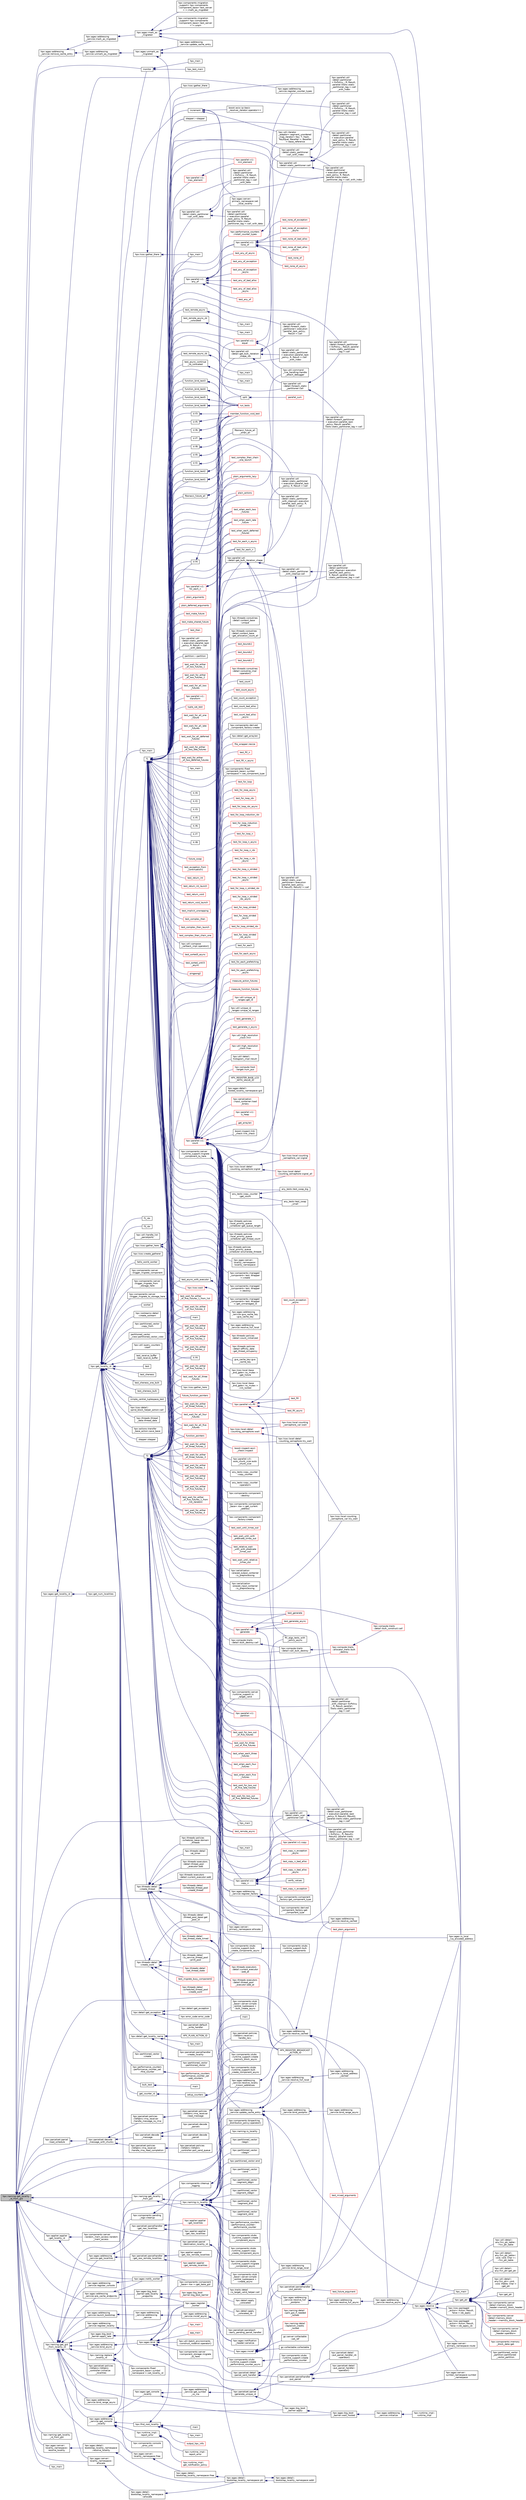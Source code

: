 digraph "hpx::naming::get_locality_id_from_gid"
{
  edge [fontname="Helvetica",fontsize="10",labelfontname="Helvetica",labelfontsize="10"];
  node [fontname="Helvetica",fontsize="10",shape=record];
  rankdir="LR";
  Node2178 [label="hpx::naming::get_locality\l_id_from_gid",height=0.2,width=0.4,color="black", fillcolor="grey75", style="filled", fontcolor="black"];
  Node2178 -> Node2179 [dir="back",color="midnightblue",fontsize="10",style="solid",fontname="Helvetica"];
  Node2179 [label="hpx::agas::addressing\l_service::launch_bootstrap",height=0.2,width=0.4,color="black", fillcolor="white", style="filled",URL="$db/d58/structhpx_1_1agas_1_1addressing__service.html#a664380be3597d3ca31677b2ae5800e76"];
  Node2179 -> Node2180 [dir="back",color="midnightblue",fontsize="10",style="solid",fontname="Helvetica"];
  Node2180 [label="hpx::agas::addressing\l_service::addressing\l_service",height=0.2,width=0.4,color="black", fillcolor="white", style="filled",URL="$db/d58/structhpx_1_1agas_1_1addressing__service.html#a4cd885b12c530009f44f7372c197d54f"];
  Node2180 -> Node2181 [dir="back",color="midnightblue",fontsize="10",style="solid",fontname="Helvetica"];
  Node2181 [label="hpx::agas::addressing\l_service::incref_async",height=0.2,width=0.4,color="black", fillcolor="white", style="filled",URL="$db/d58/structhpx_1_1agas_1_1addressing__service.html#adae9df2634cf648f129f203c3678c1c1",tooltip="Increment the global reference count for the given id. "];
  Node2181 -> Node2182 [dir="back",color="midnightblue",fontsize="10",style="solid",fontname="Helvetica"];
  Node2182 [label="hpx::agas::incref",height=0.2,width=0.4,color="black", fillcolor="white", style="filled",URL="$dc/d54/namespacehpx_1_1agas.html#aad81d2ea721c1a5692e243ef07bf164f"];
  Node2182 -> Node2183 [dir="back",color="midnightblue",fontsize="10",style="solid",fontname="Helvetica"];
  Node2183 [label="hpx::agas::is_local\l_lva_encoded_address",height=0.2,width=0.4,color="black", fillcolor="white", style="filled",URL="$dc/d54/namespacehpx_1_1agas.html#abb5e5584ed3b536ace8e3f58415e24c2"];
  Node2182 -> Node2184 [dir="back",color="midnightblue",fontsize="10",style="solid",fontname="Helvetica"];
  Node2184 [label="gc::server::collectable\l::set_ref",height=0.2,width=0.4,color="black", fillcolor="white", style="filled",URL="$da/d76/structgc_1_1server_1_1collectable.html#a8e123e39f5a85da593dc15b5f872748d"];
  Node2182 -> Node2185 [dir="back",color="midnightblue",fontsize="10",style="solid",fontname="Helvetica"];
  Node2185 [label="gc::collectable::collectable",height=0.2,width=0.4,color="black", fillcolor="white", style="filled",URL="$da/d23/structgc_1_1collectable.html#a9ac791be34891330ff8192ac2ef68c7c"];
  Node2182 -> Node2186 [dir="back",color="midnightblue",fontsize="10",style="solid",fontname="Helvetica"];
  Node2186 [label="hpx::naming::detail\l::split_gid_if_needed\l_locked",height=0.2,width=0.4,color="red", fillcolor="white", style="filled",URL="$d5/d18/namespacehpx_1_1naming_1_1detail.html#a8a41d874bb719f702a76d483293d9d56"];
  Node2182 -> Node2208 [dir="back",color="midnightblue",fontsize="10",style="solid",fontname="Helvetica"];
  Node2208 [label="hpx::naming::detail\l::replenish_credits\l_locked",height=0.2,width=0.4,color="red", fillcolor="white", style="filled",URL="$d5/d18/namespacehpx_1_1naming_1_1detail.html#a011ed4fa9a2f4d4319adc54943fa03d6"];
  Node2178 -> Node2273 [dir="back",color="midnightblue",fontsize="10",style="solid",fontname="Helvetica"];
  Node2273 [label="hpx::agas::addressing\l_service::resolve_cached",height=0.2,width=0.4,color="black", fillcolor="white", style="filled",URL="$db/d58/structhpx_1_1agas_1_1addressing__service.html#a187ac62b4a4b7c1b98b75979357f07a9"];
  Node2273 -> Node2274 [dir="back",color="midnightblue",fontsize="10",style="solid",fontname="Helvetica"];
  Node2274 [label="hpx::agas::addressing\l_service::is_local_address\l_cached",height=0.2,width=0.4,color="black", fillcolor="white", style="filled",URL="$db/d58/structhpx_1_1agas_1_1addressing__service.html#ac22315a71f47927a730953d44c01e119"];
  Node2273 -> Node2275 [dir="back",color="midnightblue",fontsize="10",style="solid",fontname="Helvetica"];
  Node2275 [label="hpx::agas::addressing\l_service::resolve_async",height=0.2,width=0.4,color="black", fillcolor="white", style="filled",URL="$db/d58/structhpx_1_1agas_1_1addressing__service.html#a3344990e7d5c255f51bf89a8fb2828eb"];
  Node2275 -> Node2276 [dir="back",color="midnightblue",fontsize="10",style="solid",fontname="Helvetica"];
  Node2276 [label="hpx::agas::resolve",height=0.2,width=0.4,color="black", fillcolor="white", style="filled",URL="$dc/d54/namespacehpx_1_1agas.html#aa3252ce39fbc229439bb0d85875b01fb"];
  Node2276 -> Node2277 [dir="back",color="midnightblue",fontsize="10",style="solid",fontname="Helvetica"];
  Node2277 [label="hpx::get_ptr",height=0.2,width=0.4,color="black", fillcolor="white", style="filled",URL="$d8/d83/namespacehpx.html#aeb814737de830a2e8e340ca052d5ebfa",tooltip="Returns a future referring to the pointer to the underlying memory of a component. "];
  Node2277 -> Node2278 [dir="back",color="midnightblue",fontsize="10",style="solid",fontname="Helvetica"];
  Node2278 [label="hpx::util::detail::\lany::fxn_ptr_table::\l~fxn_ptr_table",height=0.2,width=0.4,color="black", fillcolor="white", style="filled",URL="$d4/d23/structhpx_1_1util_1_1detail_1_1any_1_1fxn__ptr__table.html#abec0243c15a22c17b416628b8de59111"];
  Node2277 -> Node2279 [dir="back",color="midnightblue",fontsize="10",style="solid",fontname="Helvetica"];
  Node2279 [label="hpx::util::detail::\lany::fxn_ptr_table\<\l void, void, Char \>::\l~fxn_ptr_table",height=0.2,width=0.4,color="black", fillcolor="white", style="filled",URL="$d3/d8f/structhpx_1_1util_1_1detail_1_1any_1_1fxn__ptr__table_3_01void_00_01void_00_01_char_01_4.html#aa98a639e98218646776adc0f4d0c4f68"];
  Node2277 -> Node2280 [dir="back",color="midnightblue",fontsize="10",style="solid",fontname="Helvetica"];
  Node2280 [label="hpx::util::detail::\lany::fxn_ptr::get_ptr",height=0.2,width=0.4,color="black", fillcolor="white", style="filled",URL="$d7/dcb/structhpx_1_1util_1_1detail_1_1any_1_1fxn__ptr.html#a43d78a2ab4dd4b2149f361b38eeac853"];
  Node2277 -> Node2281 [dir="back",color="midnightblue",fontsize="10",style="solid",fontname="Helvetica"];
  Node2281 [label="hpx::util::detail::\lany::fxn_ptr\< void,\l void, Vtable, Char \>\l::get_ptr",height=0.2,width=0.4,color="black", fillcolor="white", style="filled",URL="$d4/dfd/structhpx_1_1util_1_1detail_1_1any_1_1fxn__ptr_3_01void_00_01void_00_01_vtable_00_01_char_01_4.html#a92b4217797102bca7f9ebe903be1cbbe"];
  Node2277 -> Node2282 [dir="back",color="midnightblue",fontsize="10",style="solid",fontname="Helvetica"];
  Node2282 [label="hpx::get_ptr",height=0.2,width=0.4,color="black", fillcolor="white", style="filled",URL="$d8/d83/namespacehpx.html#a488c36e8791a0f000ffce5ce86994602",tooltip="Returns a future referring to the pointer to the underlying memory of a component. "];
  Node2277 -> Node2283 [dir="back",color="midnightblue",fontsize="10",style="solid",fontname="Helvetica"];
  Node2283 [label="hpx::components::server\l::detail::memory_block\l_header::memory_block_header",height=0.2,width=0.4,color="black", fillcolor="white", style="filled",URL="$d7/d1b/classhpx_1_1components_1_1server_1_1detail_1_1memory__block__header.html#aed5e8cf63bf5845d4e1e6d24c5ff36fe"];
  Node2277 -> Node2284 [dir="back",color="midnightblue",fontsize="10",style="solid",fontname="Helvetica"];
  Node2284 [label="hpx::components::server\l::detail::memory_block\l_header::~memory_block_header",height=0.2,width=0.4,color="red", fillcolor="white", style="filled",URL="$d7/d1b/classhpx_1_1components_1_1server_1_1detail_1_1memory__block__header.html#a64944da9256f10c75be3c4683f978314"];
  Node2277 -> Node2286 [dir="back",color="midnightblue",fontsize="10",style="solid",fontname="Helvetica"];
  Node2286 [label="hpx::components::server\l::detail::memory_block\l_header::operator=",height=0.2,width=0.4,color="black", fillcolor="white", style="filled",URL="$d7/d1b/classhpx_1_1components_1_1server_1_1detail_1_1memory__block__header.html#a9f0f60ded060c5333875f47c4d36df16"];
  Node2277 -> Node2287 [dir="back",color="midnightblue",fontsize="10",style="solid",fontname="Helvetica"];
  Node2287 [label="hpx::components::memory\l_block_data::get",height=0.2,width=0.4,color="red", fillcolor="white", style="filled",URL="$d5/d76/classhpx_1_1components_1_1memory__block__data.html#a97ce2f01b730d8d90d329c1642fc0b28"];
  Node2277 -> Node2327 [dir="back",color="midnightblue",fontsize="10",style="solid",fontname="Helvetica"];
  Node2327 [label="hpx::partitioned_vector\l_partition::partitioned\l_vector_partition",height=0.2,width=0.4,color="black", fillcolor="white", style="filled",URL="$da/d87/classhpx_1_1partitioned__vector__partition.html#a85078a778fae06c9d51315c2775227c2"];
  Node2276 -> Node2183 [dir="back",color="midnightblue",fontsize="10",style="solid",fontname="Helvetica"];
  Node2276 -> Node2328 [dir="back",color="midnightblue",fontsize="10",style="solid",fontname="Helvetica"];
  Node2328 [label="hpx_main",height=0.2,width=0.4,color="black", fillcolor="white", style="filled",URL="$d1/d4f/local__address__rebind_8cpp.html#aaf67a3863f19ff7033e239ebb1204fb7"];
  Node2276 -> Node2329 [dir="back",color="midnightblue",fontsize="10",style="solid",fontname="Helvetica"];
  Node2329 [label="hpx::lcos::packaged\l_action\< Action, Result,\l false \>::do_apply",height=0.2,width=0.4,color="black", fillcolor="white", style="filled",URL="$df/da7/classhpx_1_1lcos_1_1packaged__action_3_01_action_00_01_result_00_01false_01_4.html#a7b4b07dc448c4f1e41b2d0dd4db0766d"];
  Node2276 -> Node2330 [dir="back",color="midnightblue",fontsize="10",style="solid",fontname="Helvetica"];
  Node2330 [label="hpx::lcos::packaged\l_action\< Action, Result,\l false \>::do_apply_cb",height=0.2,width=0.4,color="black", fillcolor="white", style="filled",URL="$df/da7/classhpx_1_1lcos_1_1packaged__action_3_01_action_00_01_result_00_01false_01_4.html#ae9e7cb83096eb3fd1b748c39545d66a7"];
  Node2276 -> Node2324 [dir="back",color="midnightblue",fontsize="10",style="solid",fontname="Helvetica"];
  Node2324 [label="hpx::agas::server::\lprimary_namespace::route",height=0.2,width=0.4,color="black", fillcolor="white", style="filled",URL="$d7/d3a/structhpx_1_1agas_1_1server_1_1primary__namespace.html#a9037a1baa55fb13097a541bc365f2d0b"];
  Node2276 -> Node2331 [dir="back",color="midnightblue",fontsize="10",style="solid",fontname="Helvetica"];
  Node2331 [label="hpx::agas::server::\lsymbol_namespace::symbol\l_namespace",height=0.2,width=0.4,color="black", fillcolor="white", style="filled",URL="$dc/da6/structhpx_1_1agas_1_1server_1_1symbol__namespace.html#a47e93a69f95628011765023a666b6619"];
  Node2273 -> Node2332 [dir="back",color="midnightblue",fontsize="10",style="solid",fontname="Helvetica"];
  Node2332 [label="hpx::agas::addressing\l_service::resolve_cached",height=0.2,width=0.4,color="black", fillcolor="white", style="filled",URL="$db/d58/structhpx_1_1agas_1_1addressing__service.html#a5d63a4e7a5e442e1d19692d6f71673e6"];
  Node2178 -> Node2333 [dir="back",color="midnightblue",fontsize="10",style="solid",fontname="Helvetica"];
  Node2333 [label="hpx::agas::addressing\l_service::update_cache_entry",height=0.2,width=0.4,color="black", fillcolor="white", style="filled",URL="$db/d58/structhpx_1_1agas_1_1addressing__service.html#ab49f7530592fc5c804c94720b8ffd61d"];
  Node2333 -> Node2334 [dir="back",color="midnightblue",fontsize="10",style="solid",fontname="Helvetica"];
  Node2334 [label="hpx::agas::addressing\l_service::bind_range_local",height=0.2,width=0.4,color="black", fillcolor="white", style="filled",URL="$db/d58/structhpx_1_1agas_1_1addressing__service.html#ab1d0ff454f580a5082a9b5d25b4f06fd",tooltip="Bind unique range of global ids to given base address. "];
  Node2333 -> Node2335 [dir="back",color="midnightblue",fontsize="10",style="solid",fontname="Helvetica"];
  Node2335 [label="hpx::agas::addressing\l_service::bind_postproc",height=0.2,width=0.4,color="black", fillcolor="white", style="filled",URL="$db/d58/structhpx_1_1agas_1_1addressing__service.html#ae6f42662e19483b27cbf2e2779104b6c"];
  Node2335 -> Node2336 [dir="back",color="midnightblue",fontsize="10",style="solid",fontname="Helvetica"];
  Node2336 [label="hpx::agas::addressing\l_service::bind_range_async",height=0.2,width=0.4,color="black", fillcolor="white", style="filled",URL="$db/d58/structhpx_1_1agas_1_1addressing__service.html#ad125f48a33347da6ab20c84f57822af7"];
  Node2333 -> Node2337 [dir="back",color="midnightblue",fontsize="10",style="solid",fontname="Helvetica"];
  Node2337 [label="hpx::agas::addressing\l_service::resolve_full_local",height=0.2,width=0.4,color="black", fillcolor="white", style="filled",URL="$db/d58/structhpx_1_1agas_1_1addressing__service.html#af089b92023be321f1e101f8666f79d56"];
  Node2337 -> Node2274 [dir="back",color="midnightblue",fontsize="10",style="solid",fontname="Helvetica"];
  Node2333 -> Node2338 [dir="back",color="midnightblue",fontsize="10",style="solid",fontname="Helvetica"];
  Node2338 [label="hpx::agas::addressing\l_service::resolve_full\l_postproc",height=0.2,width=0.4,color="black", fillcolor="white", style="filled",URL="$db/d58/structhpx_1_1agas_1_1addressing__service.html#a9adf9683a9e200a15224e7c04f8d6339"];
  Node2338 -> Node2339 [dir="back",color="midnightblue",fontsize="10",style="solid",fontname="Helvetica"];
  Node2339 [label="hpx::agas::addressing\l_service::resolve_full_async",height=0.2,width=0.4,color="black", fillcolor="white", style="filled",URL="$db/d58/structhpx_1_1agas_1_1addressing__service.html#af678e6288e0f302b9c96b813a8e660ef"];
  Node2339 -> Node2275 [dir="back",color="midnightblue",fontsize="10",style="solid",fontname="Helvetica"];
  Node2333 -> Node2328 [dir="back",color="midnightblue",fontsize="10",style="solid",fontname="Helvetica"];
  Node2333 -> Node2340 [dir="back",color="midnightblue",fontsize="10",style="solid",fontname="Helvetica"];
  Node2340 [label="HPX_REGISTER_BROADCAST\l_ACTION_ID",height=0.2,width=0.4,color="black", fillcolor="white", style="filled",URL="$de/d5c/runtime__support__server_8cpp.html#a2c7fd60adfab122ae67b173ad73fc706"];
  Node2178 -> Node2341 [dir="back",color="midnightblue",fontsize="10",style="solid",fontname="Helvetica"];
  Node2341 [label="hpx::agas::addressing\l_service::remove_cache_entry",height=0.2,width=0.4,color="black", fillcolor="white", style="filled",URL="$db/d58/structhpx_1_1agas_1_1addressing__service.html#a513ab9557be7ea50244572ef3bcc3939"];
  Node2341 -> Node2342 [dir="back",color="midnightblue",fontsize="10",style="solid",fontname="Helvetica"];
  Node2342 [label="hpx::agas::addressing\l_service::mark_as_migrated",height=0.2,width=0.4,color="black", fillcolor="white", style="filled",URL="$db/d58/structhpx_1_1agas_1_1addressing__service.html#ab4e54248310cb51dd6a53f8ec4e80f24"];
  Node2342 -> Node2343 [dir="back",color="midnightblue",fontsize="10",style="solid",fontname="Helvetica"];
  Node2343 [label="hpx::agas::mark_as\l_migrated",height=0.2,width=0.4,color="black", fillcolor="white", style="filled",URL="$dc/d54/namespacehpx_1_1agas.html#a175b7fd6533e65c745570a64da91dcd2"];
  Node2343 -> Node2344 [dir="back",color="midnightblue",fontsize="10",style="solid",fontname="Helvetica"];
  Node2344 [label="hpx::agas::addressing\l_service::update_cache_entry",height=0.2,width=0.4,color="black", fillcolor="white", style="filled",URL="$db/d58/structhpx_1_1agas_1_1addressing__service.html#a64b37e2590775a28e72c2c692f13489d"];
  Node2343 -> Node2183 [dir="back",color="midnightblue",fontsize="10",style="solid",fontname="Helvetica"];
  Node2343 -> Node2345 [dir="back",color="midnightblue",fontsize="10",style="solid",fontname="Helvetica"];
  Node2345 [label="hpx::components::migration\l_support\< hpx::components\l::component_base\< test_server\l \> \>::unpin",height=0.2,width=0.4,color="black", fillcolor="white", style="filled",URL="$db/d0d/structhpx_1_1components_1_1migration__support.html#a3c619b5c05d6d4124566d02f06ff2894"];
  Node2343 -> Node2346 [dir="back",color="midnightblue",fontsize="10",style="solid",fontname="Helvetica"];
  Node2346 [label="hpx::components::migration\l_support\< hpx::components\l::component_base\< test_server\l \> \>::mark_as_migrated",height=0.2,width=0.4,color="black", fillcolor="white", style="filled",URL="$db/d0d/structhpx_1_1components_1_1migration__support.html#a2da47308438f2c4f33c3c31d061946c7"];
  Node2341 -> Node2347 [dir="back",color="midnightblue",fontsize="10",style="solid",fontname="Helvetica"];
  Node2347 [label="hpx::agas::addressing\l_service::unmark_as_migrated",height=0.2,width=0.4,color="black", fillcolor="white", style="filled",URL="$db/d58/structhpx_1_1agas_1_1addressing__service.html#a35130827862a75398bbc18e545f12039",tooltip="Remove the given object from the table of migrated objects. "];
  Node2347 -> Node2348 [dir="back",color="midnightblue",fontsize="10",style="solid",fontname="Helvetica"];
  Node2348 [label="hpx::agas::unmark_as\l_migrated",height=0.2,width=0.4,color="black", fillcolor="white", style="filled",URL="$dc/d54/namespacehpx_1_1agas.html#ae352815331af0548e1101f361185eeff"];
  Node2348 -> Node2344 [dir="back",color="midnightblue",fontsize="10",style="solid",fontname="Helvetica"];
  Node2348 -> Node2183 [dir="back",color="midnightblue",fontsize="10",style="solid",fontname="Helvetica"];
  Node2348 -> Node2349 [dir="back",color="midnightblue",fontsize="10",style="solid",fontname="Helvetica"];
  Node2349 [label="hpx::components::server\l::runtime_support::migrate\l_component_to_here",height=0.2,width=0.4,color="black", fillcolor="white", style="filled",URL="$d8/d25/classhpx_1_1components_1_1server_1_1runtime__support.html#ac5c336a6922e101c0db4873cfa5a5c74"];
  Node2349 -> Node2350 [dir="back",color="midnightblue",fontsize="10",style="solid",fontname="Helvetica"];
  Node2350 [label="hpx::components::server\l::runtime_support::is\l_target_valid",height=0.2,width=0.4,color="black", fillcolor="white", style="filled",URL="$d8/d25/classhpx_1_1components_1_1server_1_1runtime__support.html#a17d89675ad9c0e530b4194b5fc4da440"];
  Node2178 -> Node2351 [dir="back",color="midnightblue",fontsize="10",style="solid",fontname="Helvetica"];
  Node2351 [label="hpx::agas::addressing\l_service::register_counter_types",height=0.2,width=0.4,color="black", fillcolor="white", style="filled",URL="$db/d58/structhpx_1_1agas_1_1addressing__service.html#abab053ef66300a2d8cd8ec56fa52bd5f",tooltip="Register performance counter types exposing properties from the local cache. "];
  Node2178 -> Node2352 [dir="back",color="midnightblue",fontsize="10",style="solid",fontname="Helvetica"];
  Node2352 [label="hpx::agas::addressing\l_service::register_factory",height=0.2,width=0.4,color="black", fillcolor="white", style="filled",URL="$db/d58/structhpx_1_1agas_1_1addressing__service.html#a844d33bc815e5d556363cb03dca4842e",tooltip="Register a factory for a specific component type. "];
  Node2352 -> Node2353 [dir="back",color="midnightblue",fontsize="10",style="solid",fontname="Helvetica"];
  Node2353 [label="hpx::components::component\l_factory::get_component_type",height=0.2,width=0.4,color="black", fillcolor="white", style="filled",URL="$d9/dc0/structhpx_1_1components_1_1component__factory.html#afa5dee3f6360badd1daabe8baf869597",tooltip="Return the unique identifier of the component type this factory is responsible for. "];
  Node2352 -> Node2354 [dir="back",color="midnightblue",fontsize="10",style="solid",fontname="Helvetica"];
  Node2354 [label="hpx::components::derived\l_component_factory::get\l_component_type",height=0.2,width=0.4,color="black", fillcolor="white", style="filled",URL="$de/d5d/structhpx_1_1components_1_1derived__component__factory.html#a3d20b53768bd83e1b96550fa6ad9899f",tooltip="Return the unique identifier of the component type this factory is responsible for. "];
  Node2178 -> Node2355 [dir="back",color="midnightblue",fontsize="10",style="solid",fontname="Helvetica"];
  Node2355 [label="hpx::applier::applier\l::get_locality_id",height=0.2,width=0.4,color="black", fillcolor="white", style="filled",URL="$da/dcb/classhpx_1_1applier_1_1applier.html#a24b28bbc16e7938e65075b4c0891dd71",tooltip="Allow access to the id of the locality this applier instance is associated with. "];
  Node2355 -> Node2356 [dir="back",color="midnightblue",fontsize="10",style="solid",fontname="Helvetica"];
  Node2356 [label="hpx::components::component\l_base\< row \>::get_base_gid",height=0.2,width=0.4,color="black", fillcolor="white", style="filled",URL="$d2/de6/classhpx_1_1components_1_1component__base.html#afdd9f4d30f44a6732fe6ee64f48be7cc"];
  Node2355 -> Node2357 [dir="back",color="midnightblue",fontsize="10",style="solid",fontname="Helvetica"];
  Node2357 [label="hpx::components::server\l::random_mem_access::random\l_mem_access",height=0.2,width=0.4,color="black", fillcolor="white", style="filled",URL="$d3/d97/classhpx_1_1components_1_1server_1_1random__mem__access.html#ab61c35b91b5b6d18f873c4c2b40299fd"];
  Node2178 -> Node2198 [dir="back",color="midnightblue",fontsize="10",style="solid",fontname="Helvetica"];
  Node2198 [label="hpx::agas::register\l_worker",height=0.2,width=0.4,color="black", fillcolor="white", style="filled",URL="$dc/d54/namespacehpx_1_1agas.html#a3c98dc053a97fca0f3f3b5719d9f8336"];
  Node2198 -> Node2199 [dir="back",color="midnightblue",fontsize="10",style="solid",fontname="Helvetica"];
  Node2199 [label="hpx::agas::notification\l_header::serialize",height=0.2,width=0.4,color="black", fillcolor="white", style="filled",URL="$de/dae/structhpx_1_1agas_1_1notification__header.html#aa028cf0e80baf9259523c340c4568634"];
  Node2178 -> Node2358 [dir="back",color="midnightblue",fontsize="10",style="solid",fontname="Helvetica"];
  Node2358 [label="hpx::agas::notify_worker",height=0.2,width=0.4,color="black", fillcolor="white", style="filled",URL="$dc/d54/namespacehpx_1_1agas.html#a9bf88ab8d54a369fb9ed0fd3157ef1e8"];
  Node2358 -> Node2199 [dir="back",color="midnightblue",fontsize="10",style="solid",fontname="Helvetica"];
  Node2178 -> Node2359 [dir="back",color="midnightblue",fontsize="10",style="solid",fontname="Helvetica"];
  Node2359 [label="hpx::parcelset::decode\l_message_with_chunks",height=0.2,width=0.4,color="black", fillcolor="white", style="filled",URL="$d4/d41/namespacehpx_1_1parcelset.html#abb7d99e0c8aaa983f0851d9c5d4e78bf"];
  Node2359 -> Node2360 [dir="back",color="midnightblue",fontsize="10",style="solid",fontname="Helvetica"];
  Node2360 [label="hpx::parcelset::decode\l_message",height=0.2,width=0.4,color="black", fillcolor="white", style="filled",URL="$d4/d41/namespacehpx_1_1parcelset.html#ab5f27461c52dbbfeab29fe8a37986faa"];
  Node2360 -> Node2361 [dir="back",color="midnightblue",fontsize="10",style="solid",fontname="Helvetica"];
  Node2361 [label="hpx::parcelset::decode\l_parcel",height=0.2,width=0.4,color="black", fillcolor="white", style="filled",URL="$d4/d41/namespacehpx_1_1parcelset.html#a0199ca3fa04e8fa08c9e6b9eec41ebb5"];
  Node2360 -> Node2362 [dir="back",color="midnightblue",fontsize="10",style="solid",fontname="Helvetica"];
  Node2362 [label="hpx::parcelset::decode\l_parcels",height=0.2,width=0.4,color="black", fillcolor="white", style="filled",URL="$d4/d41/namespacehpx_1_1parcelset.html#aa7b4acdaa73e95824f4406d316551b51"];
  Node2359 -> Node2363 [dir="back",color="midnightblue",fontsize="10",style="solid",fontname="Helvetica"];
  Node2363 [label="hpx::parcelset::policies\l::libfabric::rma_receiver\l::handle_message_no_rma",height=0.2,width=0.4,color="black", fillcolor="white", style="filled",URL="$d4/d56/structhpx_1_1parcelset_1_1policies_1_1libfabric_1_1rma__receiver.html#a9ee3082ad51ee63cf85049b8126580f0"];
  Node2363 -> Node2364 [dir="back",color="midnightblue",fontsize="10",style="solid",fontname="Helvetica"];
  Node2364 [label="hpx::parcelset::policies\l::libfabric::rma_receiver\l::read_message",height=0.2,width=0.4,color="black", fillcolor="white", style="filled",URL="$d4/d56/structhpx_1_1parcelset_1_1policies_1_1libfabric_1_1rma__receiver.html#a687e3e9569a57b6bd48220ecd7ef2394"];
  Node2364 -> Node2365 [dir="back",color="midnightblue",fontsize="10",style="solid",fontname="Helvetica"];
  Node2365 [label="hpx::parcelset::policies\l::libfabric::receiver::\lhandle_recv",height=0.2,width=0.4,color="black", fillcolor="white", style="filled",URL="$d9/df5/structhpx_1_1parcelset_1_1policies_1_1libfabric_1_1receiver.html#ae18eac5b1593bc79ba31cf828177d611"];
  Node2359 -> Node2366 [dir="back",color="midnightblue",fontsize="10",style="solid",fontname="Helvetica"];
  Node2366 [label="hpx::parcelset::policies\l::libfabric::rma_receiver\l::handle_rma_read_completion",height=0.2,width=0.4,color="black", fillcolor="white", style="filled",URL="$d4/d56/structhpx_1_1parcelset_1_1policies_1_1libfabric_1_1rma__receiver.html#a77182bc65fb4dd0fc0737d87bec05a72"];
  Node2366 -> Node2367 [dir="back",color="midnightblue",fontsize="10",style="solid",fontname="Helvetica"];
  Node2367 [label="hpx::parcelset::policies\l::libfabric::libfabric\l_controller::poll_send_queue",height=0.2,width=0.4,color="black", fillcolor="white", style="filled",URL="$db/d9f/classhpx_1_1parcelset_1_1policies_1_1libfabric_1_1libfabric__controller.html#afaa02e122be1ea6800a245af7b3a9cf8"];
  Node2178 -> Node2368 [dir="back",color="midnightblue",fontsize="10",style="solid",fontname="Helvetica"];
  Node2368 [label="monitor",height=0.2,width=0.4,color="black", fillcolor="white", style="filled",URL="$d8/d98/heartbeat_8cpp.html#ad6fb83b159107518a0eae38fedf4bbd9"];
  Node2368 -> Node2369 [dir="back",color="midnightblue",fontsize="10",style="solid",fontname="Helvetica"];
  Node2369 [label="hpx_test_main",height=0.2,width=0.4,color="black", fillcolor="white", style="filled",URL="$d6/d80/credit__exhaustion_8cpp.html#a9a1c75cfa4bc8637fb9e22dfdca0891a"];
  Node2368 -> Node2370 [dir="back",color="midnightblue",fontsize="10",style="solid",fontname="Helvetica"];
  Node2370 [label="hpx_main",height=0.2,width=0.4,color="black", fillcolor="white", style="filled",URL="$d8/d98/heartbeat_8cpp.html#a4ca51ec94fa82421fc621b58eef7b01c"];
  Node2178 -> Node2371 [dir="back",color="midnightblue",fontsize="10",style="solid",fontname="Helvetica"];
  Node2371 [label="hpx::agas::get_locality_id",height=0.2,width=0.4,color="black", fillcolor="white", style="filled",URL="$dc/d54/namespacehpx_1_1agas.html#a491cc2ddecdf0f1a9129900caa6a4d3e"];
  Node2371 -> Node2372 [dir="back",color="midnightblue",fontsize="10",style="solid",fontname="Helvetica"];
  Node2372 [label="hpx::get_num_localities",height=0.2,width=0.4,color="black", fillcolor="white", style="filled",URL="$d8/d83/namespacehpx.html#a1db549da58aaa9b452db490fda2f09e4",tooltip="Return the number of localities which are currently registered for the running application. "];
  Node2371 -> Node2373 [dir="back",color="midnightblue",fontsize="10",style="solid",fontname="Helvetica"];
  Node2373 [label="hpx::get_locality_id",height=0.2,width=0.4,color="black", fillcolor="white", style="filled",URL="$d8/d83/namespacehpx.html#a158d7c54a657bb364c1704033010697b",tooltip="Return the number of the locality this function is being called from. "];
  Node2373 -> Node2374 [dir="back",color="midnightblue",fontsize="10",style="solid",fontname="Helvetica"];
  Node2374 [label="get_counter_id",height=0.2,width=0.4,color="black", fillcolor="white", style="filled",URL="$d6/de5/1d__stencil__4__throttle_8cpp.html#a244d1f7245f95f51debac25fb31b52b7"];
  Node2374 -> Node2375 [dir="back",color="midnightblue",fontsize="10",style="solid",fontname="Helvetica"];
  Node2375 [label="setup_counters",height=0.2,width=0.4,color="black", fillcolor="white", style="filled",URL="$d6/de5/1d__stencil__4__throttle_8cpp.html#ab1bf1c667fac5b7c94245e4173d59db7"];
  Node2375 -> Node2376 [dir="back",color="midnightblue",fontsize="10",style="solid",fontname="Helvetica"];
  Node2376 [label="main",height=0.2,width=0.4,color="black", fillcolor="white", style="filled",URL="$d6/de5/1d__stencil__4__throttle_8cpp.html#a0ddf1224851353fc92bfbff6f499fa97"];
  Node2373 -> Node2219 [dir="back",color="midnightblue",fontsize="10",style="solid",fontname="Helvetica"];
  Node2219 [label="stepper::stepper",height=0.2,width=0.4,color="black", fillcolor="white", style="filled",URL="$d0/da6/structstepper.html#a3d3b661e2502d80c80775c190f5585e2"];
  Node2373 -> Node2377 [dir="back",color="midnightblue",fontsize="10",style="solid",fontname="Helvetica"];
  Node2377 [label="stepper::~stepper",height=0.2,width=0.4,color="black", fillcolor="white", style="filled",URL="$d0/da6/structstepper.html#add73bef54a4602b7a9c84c4fedcde6d0"];
  Node2373 -> Node2378 [dir="back",color="midnightblue",fontsize="10",style="solid",fontname="Helvetica"];
  Node2378 [label="increment",height=0.2,width=0.4,color="black", fillcolor="white", style="filled",URL="$d5/dd3/apply__colocated_8cpp.html#a0587c889321a8e9c6f8b53102c281391"];
  Node2378 -> Node2379 [dir="back",color="midnightblue",fontsize="10",style="solid",fontname="Helvetica"];
  Node2379 [label="boost::asio::ip::basic\l_resolver_iterator::operator++",height=0.2,width=0.4,color="black", fillcolor="white", style="filled",URL="$d5/d86/classboost_1_1asio_1_1ip_1_1basic__resolver__iterator.html#a8d474163b0efb25f329b99e16422ca09",tooltip="Increment operator (prefix). "];
  Node2378 -> Node2380 [dir="back",color="midnightblue",fontsize="10",style="solid",fontname="Helvetica"];
  Node2380 [label="split",height=0.2,width=0.4,color="black", fillcolor="white", style="filled",URL="$d9/dca/created__executor_8cpp.html#a93788ea6faf31003f71a7ef49dbb0ec3"];
  Node2380 -> Node2381 [dir="back",color="midnightblue",fontsize="10",style="solid",fontname="Helvetica"];
  Node2381 [label="parallel_sum",height=0.2,width=0.4,color="red", fillcolor="white", style="filled",URL="$d9/dca/created__executor_8cpp.html#a80274c30da23d7824ffc381645cbcfeb"];
  Node2378 -> Node2384 [dir="back",color="midnightblue",fontsize="10",style="solid",fontname="Helvetica"];
  Node2384 [label="hpx::util::iterator\l_adaptor\< segment_unordered\l_map_iterator\< Key, T, Hash,\l KeyEqual, BaseIter \>, BaseIter\l \>::base_reference",height=0.2,width=0.4,color="black", fillcolor="white", style="filled",URL="$dd/d31/classhpx_1_1util_1_1iterator__adaptor.html#a94fc51756ea35a5e0b1523c242b7fb3c"];
  Node2378 -> Node2385 [dir="back",color="midnightblue",fontsize="10",style="solid",fontname="Helvetica"];
  Node2385 [label="hpx::agas::server::\lprimary_namespace::set\l_local_locality",height=0.2,width=0.4,color="black", fillcolor="white", style="filled",URL="$d7/d3a/structhpx_1_1agas_1_1server_1_1primary__namespace.html#a52d12a1efbe05190fd6592ba971192b6"];
  Node2373 -> Node2386 [dir="back",color="midnightblue",fontsize="10",style="solid",fontname="Helvetica"];
  Node2386 [label="hpx_main",height=0.2,width=0.4,color="black", fillcolor="white", style="filled",URL="$d5/dd3/apply__colocated_8cpp.html#aefd26dd818037509b2241068d57e3e1d"];
  Node2373 -> Node2387 [dir="back",color="midnightblue",fontsize="10",style="solid",fontname="Helvetica"];
  Node2387 [label="bulk_test",height=0.2,width=0.4,color="black", fillcolor="white", style="filled",URL="$dd/d8b/barrier__hang_8cpp.html#a2fd9ba39dc8241594662dc397348d687"];
  Node2387 -> Node2388 [dir="back",color="midnightblue",fontsize="10",style="solid",fontname="Helvetica"];
  Node2388 [label="main",height=0.2,width=0.4,color="black", fillcolor="white", style="filled",URL="$d7/dbf/spmd__block_8cpp.html#ae66f6b31b5ad750f1fe042a706a4e3d4"];
  Node2373 -> Node2389 [dir="back",color="midnightblue",fontsize="10",style="solid",fontname="Helvetica"];
  Node2389 [label="f1",height=0.2,width=0.4,color="black", fillcolor="white", style="filled",URL="$d8/d8b/broadcast_8cpp.html#a1751fbd41f2529b84514a9dbd767959a"];
  Node2389 -> Node2377 [dir="back",color="midnightblue",fontsize="10",style="solid",fontname="Helvetica"];
  Node2389 -> Node2390 [dir="back",color="midnightblue",fontsize="10",style="solid",fontname="Helvetica"];
  Node2390 [label="hpx_main",height=0.2,width=0.4,color="black", fillcolor="white", style="filled",URL="$dc/dc0/after__588_8cpp.html#a4ca51ec94fa82421fc621b58eef7b01c"];
  Node2389 -> Node2391 [dir="back",color="midnightblue",fontsize="10",style="solid",fontname="Helvetica"];
  Node2391 [label="hpx::parallel::v1::\lnone_of",height=0.2,width=0.4,color="black", fillcolor="white", style="filled",URL="$db/db9/namespacehpx_1_1parallel_1_1v1.html#ae44352b56d9d9936c0ff9a90a50d3049"];
  Node2391 -> Node2392 [dir="back",color="midnightblue",fontsize="10",style="solid",fontname="Helvetica"];
  Node2392 [label="test_none_of",height=0.2,width=0.4,color="red", fillcolor="white", style="filled",URL="$de/d32/none__of_8cpp.html#a4188d9b781e7ae7dd7a9049eb2ef3c38"];
  Node2391 -> Node2394 [dir="back",color="midnightblue",fontsize="10",style="solid",fontname="Helvetica"];
  Node2394 [label="test_none_of_async",height=0.2,width=0.4,color="red", fillcolor="white", style="filled",URL="$de/d32/none__of_8cpp.html#a86a0a8c8f53ac6c09d22d4216bbeb59b"];
  Node2391 -> Node2395 [dir="back",color="midnightblue",fontsize="10",style="solid",fontname="Helvetica"];
  Node2395 [label="test_none_of_exception",height=0.2,width=0.4,color="red", fillcolor="white", style="filled",URL="$de/d32/none__of_8cpp.html#a6fc2ea520cb018511cd2c90504cadf0c"];
  Node2391 -> Node2397 [dir="back",color="midnightblue",fontsize="10",style="solid",fontname="Helvetica"];
  Node2397 [label="test_none_of_exception\l_async",height=0.2,width=0.4,color="red", fillcolor="white", style="filled",URL="$de/d32/none__of_8cpp.html#ac4f0567bb6e5f2e6ce455ab913ec9dfc"];
  Node2391 -> Node2398 [dir="back",color="midnightblue",fontsize="10",style="solid",fontname="Helvetica"];
  Node2398 [label="test_none_of_bad_alloc",height=0.2,width=0.4,color="red", fillcolor="white", style="filled",URL="$de/d32/none__of_8cpp.html#af214362a538f7307354bcfb31b7f6f6c"];
  Node2391 -> Node2400 [dir="back",color="midnightblue",fontsize="10",style="solid",fontname="Helvetica"];
  Node2400 [label="test_none_of_bad_alloc\l_async",height=0.2,width=0.4,color="red", fillcolor="white", style="filled",URL="$de/d32/none__of_8cpp.html#a98a0e0974e9e9829b45c786450df942c"];
  Node2389 -> Node2401 [dir="back",color="midnightblue",fontsize="10",style="solid",fontname="Helvetica"];
  Node2401 [label="hpx::parallel::v1::\lany_of",height=0.2,width=0.4,color="black", fillcolor="white", style="filled",URL="$db/db9/namespacehpx_1_1parallel_1_1v1.html#aa0008b3858cfed5bbaca31df3f5c748c"];
  Node2401 -> Node2391 [dir="back",color="midnightblue",fontsize="10",style="solid",fontname="Helvetica"];
  Node2401 -> Node2402 [dir="back",color="midnightblue",fontsize="10",style="solid",fontname="Helvetica"];
  Node2402 [label="test_any_of",height=0.2,width=0.4,color="red", fillcolor="white", style="filled",URL="$d8/d5d/any__of_8cpp.html#a3be6d1cf182d27096e687217832b6ffb"];
  Node2401 -> Node2404 [dir="back",color="midnightblue",fontsize="10",style="solid",fontname="Helvetica"];
  Node2404 [label="test_any_of_async",height=0.2,width=0.4,color="red", fillcolor="white", style="filled",URL="$d8/d5d/any__of_8cpp.html#af1056def42768dd08ff4f98ce58d5586"];
  Node2401 -> Node2405 [dir="back",color="midnightblue",fontsize="10",style="solid",fontname="Helvetica"];
  Node2405 [label="test_any_of_exception",height=0.2,width=0.4,color="red", fillcolor="white", style="filled",URL="$d8/d5d/any__of_8cpp.html#a348c2914b5d59fa0b61c79e37df17034"];
  Node2401 -> Node2407 [dir="back",color="midnightblue",fontsize="10",style="solid",fontname="Helvetica"];
  Node2407 [label="test_any_of_exception\l_async",height=0.2,width=0.4,color="red", fillcolor="white", style="filled",URL="$d8/d5d/any__of_8cpp.html#ad81e0ee038af5e3b7dd176ced1237e38"];
  Node2401 -> Node2408 [dir="back",color="midnightblue",fontsize="10",style="solid",fontname="Helvetica"];
  Node2408 [label="test_any_of_bad_alloc",height=0.2,width=0.4,color="red", fillcolor="white", style="filled",URL="$d8/d5d/any__of_8cpp.html#a24ee4ddcdaee70f8bbb0a44bab89ff9a"];
  Node2401 -> Node2410 [dir="back",color="midnightblue",fontsize="10",style="solid",fontname="Helvetica"];
  Node2410 [label="test_any_of_bad_alloc\l_async",height=0.2,width=0.4,color="red", fillcolor="white", style="filled",URL="$d8/d5d/any__of_8cpp.html#a39de4a734510b3f4ae74c26a6c0834b0"];
  Node2389 -> Node2411 [dir="back",color="midnightblue",fontsize="10",style="solid",fontname="Helvetica"];
  Node2411 [label="test_remote_async",height=0.2,width=0.4,color="black", fillcolor="white", style="filled",URL="$db/de6/async__action__1813_8cpp.html#af26e331d55cd69b2a6ef7070fe033535"];
  Node2411 -> Node2412 [dir="back",color="midnightblue",fontsize="10",style="solid",fontname="Helvetica"];
  Node2412 [label="hpx_main",height=0.2,width=0.4,color="black", fillcolor="white", style="filled",URL="$db/de6/async__action__1813_8cpp.html#aefd26dd818037509b2241068d57e3e1d"];
  Node2389 -> Node2413 [dir="back",color="midnightblue",fontsize="10",style="solid",fontname="Helvetica"];
  Node2413 [label="test_remote_async_cb\l_colocated",height=0.2,width=0.4,color="black", fillcolor="white", style="filled",URL="$d7/d7f/async__cb__colocated_8cpp.html#ab28e8d24280460d8e7f01922091a4847"];
  Node2413 -> Node2414 [dir="back",color="midnightblue",fontsize="10",style="solid",fontname="Helvetica"];
  Node2414 [label="hpx_main",height=0.2,width=0.4,color="black", fillcolor="white", style="filled",URL="$d7/d7f/async__cb__colocated_8cpp.html#aefd26dd818037509b2241068d57e3e1d"];
  Node2389 -> Node2415 [dir="back",color="midnightblue",fontsize="10",style="solid",fontname="Helvetica"];
  Node2415 [label="test_remote_async_cb",height=0.2,width=0.4,color="black", fillcolor="white", style="filled",URL="$da/d88/async__cb__remote_8cpp.html#a696e56ba0ade0311e4a0e06254e743d9"];
  Node2415 -> Node2416 [dir="back",color="midnightblue",fontsize="10",style="solid",fontname="Helvetica"];
  Node2416 [label="hpx_main",height=0.2,width=0.4,color="black", fillcolor="white", style="filled",URL="$da/d88/async__cb__remote_8cpp.html#aefd26dd818037509b2241068d57e3e1d"];
  Node2389 -> Node2417 [dir="back",color="midnightblue",fontsize="10",style="solid",fontname="Helvetica"];
  Node2417 [label="test_async_continue\l_cb_colocated",height=0.2,width=0.4,color="black", fillcolor="white", style="filled",URL="$dd/dce/async__continue__cb__colocated_8cpp.html#aa99d076a2b112058bce08cd88134c158"];
  Node2417 -> Node2418 [dir="back",color="midnightblue",fontsize="10",style="solid",fontname="Helvetica"];
  Node2418 [label="hpx_main",height=0.2,width=0.4,color="black", fillcolor="white", style="filled",URL="$dd/dce/async__continue__cb__colocated_8cpp.html#aefd26dd818037509b2241068d57e3e1d"];
  Node2389 -> Node2419 [dir="back",color="midnightblue",fontsize="10",style="solid",fontname="Helvetica"];
  Node2419 [label="test_async_with_executor",height=0.2,width=0.4,color="black", fillcolor="white", style="filled",URL="$d4/dce/async__local__executor_8cpp.html#a3be1a86d23b45cd956b5d793a25bc1f3"];
  Node2419 -> Node2420 [dir="back",color="midnightblue",fontsize="10",style="solid",fontname="Helvetica"];
  Node2420 [label="hpx_main",height=0.2,width=0.4,color="black", fillcolor="white", style="filled",URL="$d4/dce/async__local__executor_8cpp.html#aefd26dd818037509b2241068d57e3e1d"];
  Node2389 -> Node2421 [dir="back",color="midnightblue",fontsize="10",style="solid",fontname="Helvetica"];
  Node2421 [label="main",height=0.2,width=0.4,color="black", fillcolor="white", style="filled",URL="$d4/d13/async__unwrap__1037_8cpp.html#ae66f6b31b5ad750f1fe042a706a4e3d4"];
  Node2389 -> Node2422 [dir="back",color="midnightblue",fontsize="10",style="solid",fontname="Helvetica"];
  Node2422 [label="function_bind_test1",height=0.2,width=0.4,color="black", fillcolor="white", style="filled",URL="$d7/d85/bind__action_8cpp.html#ae6639183a43f033e86cc0cd59de201fe"];
  Node2422 -> Node2423 [dir="back",color="midnightblue",fontsize="10",style="solid",fontname="Helvetica"];
  Node2423 [label="run_tests",height=0.2,width=0.4,color="red", fillcolor="white", style="filled",URL="$d7/d85/bind__action_8cpp.html#a66ce417481659548c78f69005137fa56"];
  Node2389 -> Node2426 [dir="back",color="midnightblue",fontsize="10",style="solid",fontname="Helvetica"];
  Node2426 [label="function_bind_test2",height=0.2,width=0.4,color="black", fillcolor="white", style="filled",URL="$d7/d85/bind__action_8cpp.html#a73d61c976bbadfb683092d4938800382"];
  Node2426 -> Node2423 [dir="back",color="midnightblue",fontsize="10",style="solid",fontname="Helvetica"];
  Node2389 -> Node2427 [dir="back",color="midnightblue",fontsize="10",style="solid",fontname="Helvetica"];
  Node2427 [label="function_bind_test3",height=0.2,width=0.4,color="black", fillcolor="white", style="filled",URL="$d7/d85/bind__action_8cpp.html#ae74b5f5fa480266ffab176338c97c824"];
  Node2427 -> Node2423 [dir="back",color="midnightblue",fontsize="10",style="solid",fontname="Helvetica"];
  Node2389 -> Node2428 [dir="back",color="midnightblue",fontsize="10",style="solid",fontname="Helvetica"];
  Node2428 [label="function_bind_test4",height=0.2,width=0.4,color="black", fillcolor="white", style="filled",URL="$d7/d85/bind__action_8cpp.html#ac73a85dab1306367e15d580ddbd172c3"];
  Node2428 -> Node2423 [dir="back",color="midnightblue",fontsize="10",style="solid",fontname="Helvetica"];
  Node2389 -> Node2429 [dir="back",color="midnightblue",fontsize="10",style="solid",fontname="Helvetica"];
  Node2429 [label="function_bind_test5",height=0.2,width=0.4,color="black", fillcolor="white", style="filled",URL="$d7/d85/bind__action_8cpp.html#a72403e93fa8c54844fd1dbcbeb9ceadb"];
  Node2429 -> Node2423 [dir="back",color="midnightblue",fontsize="10",style="solid",fontname="Helvetica"];
  Node2389 -> Node2430 [dir="back",color="midnightblue",fontsize="10",style="solid",fontname="Helvetica"];
  Node2430 [label="function_bind_test6",height=0.2,width=0.4,color="black", fillcolor="white", style="filled",URL="$d7/d85/bind__action_8cpp.html#ad24c4350176ea8ce81bffd3ccb3dc8f2"];
  Node2430 -> Node2423 [dir="back",color="midnightblue",fontsize="10",style="solid",fontname="Helvetica"];
  Node2389 -> Node2431 [dir="back",color="midnightblue",fontsize="10",style="solid",fontname="Helvetica"];
  Node2431 [label="X::f0",height=0.2,width=0.4,color="black", fillcolor="white", style="filled",URL="$d9/d80/struct_x.html#a3d9af10d1eaa4ae6e3beef80626ed566"];
  Node2389 -> Node2432 [dir="back",color="midnightblue",fontsize="10",style="solid",fontname="Helvetica"];
  Node2432 [label="X::f2",height=0.2,width=0.4,color="black", fillcolor="white", style="filled",URL="$d9/d80/struct_x.html#abead17ebf63427076f32b0d669052a81"];
  Node2389 -> Node2433 [dir="back",color="midnightblue",fontsize="10",style="solid",fontname="Helvetica"];
  Node2433 [label="X::f3",height=0.2,width=0.4,color="black", fillcolor="white", style="filled",URL="$d9/d80/struct_x.html#a96b39955c6e699ea096325dd02930119"];
  Node2389 -> Node2434 [dir="back",color="midnightblue",fontsize="10",style="solid",fontname="Helvetica"];
  Node2434 [label="X::f4",height=0.2,width=0.4,color="black", fillcolor="white", style="filled",URL="$d9/d80/struct_x.html#a617a1f581fd69596cb59fad83d02d7da"];
  Node2389 -> Node2435 [dir="back",color="midnightblue",fontsize="10",style="solid",fontname="Helvetica"];
  Node2435 [label="X::f5",height=0.2,width=0.4,color="black", fillcolor="white", style="filled",URL="$d9/d80/struct_x.html#a4407376897e8748ef73bff13187a7640"];
  Node2389 -> Node2436 [dir="back",color="midnightblue",fontsize="10",style="solid",fontname="Helvetica"];
  Node2436 [label="X::f6",height=0.2,width=0.4,color="black", fillcolor="white", style="filled",URL="$d9/d80/struct_x.html#a0ba6dad92a64fe568ed7184e59356167"];
  Node2389 -> Node2437 [dir="back",color="midnightblue",fontsize="10",style="solid",fontname="Helvetica"];
  Node2437 [label="X::f7",height=0.2,width=0.4,color="black", fillcolor="white", style="filled",URL="$d9/d80/struct_x.html#a6c2d587d7a1d77cea56a91ab664130b8"];
  Node2389 -> Node2438 [dir="back",color="midnightblue",fontsize="10",style="solid",fontname="Helvetica"];
  Node2438 [label="X::f8",height=0.2,width=0.4,color="black", fillcolor="white", style="filled",URL="$d9/d80/struct_x.html#af8508c9acafc85697f3ac8c96a7a2b8c"];
  Node2389 -> Node2439 [dir="back",color="midnightblue",fontsize="10",style="solid",fontname="Helvetica"];
  Node2439 [label="V::f0",height=0.2,width=0.4,color="black", fillcolor="white", style="filled",URL="$d1/d19/struct_v.html#a7f5f018047748e35522406c1ff8bda5d"];
  Node2439 -> Node2440 [dir="back",color="midnightblue",fontsize="10",style="solid",fontname="Helvetica"];
  Node2440 [label="member_function_void_test",height=0.2,width=0.4,color="red", fillcolor="white", style="filled",URL="$d0/dac/bind__test_8cpp.html#a0cd26a0269df9255c264fc823bfe4cd2"];
  Node2389 -> Node2442 [dir="back",color="midnightblue",fontsize="10",style="solid",fontname="Helvetica"];
  Node2442 [label="V::f2",height=0.2,width=0.4,color="black", fillcolor="white", style="filled",URL="$d1/d19/struct_v.html#a9fc906cba52e02e38ae3f6c64829d5ba"];
  Node2442 -> Node2440 [dir="back",color="midnightblue",fontsize="10",style="solid",fontname="Helvetica"];
  Node2389 -> Node2443 [dir="back",color="midnightblue",fontsize="10",style="solid",fontname="Helvetica"];
  Node2443 [label="V::f3",height=0.2,width=0.4,color="black", fillcolor="white", style="filled",URL="$d1/d19/struct_v.html#a02773f8887370a6b6c06aaa43c9ef7ba"];
  Node2443 -> Node2440 [dir="back",color="midnightblue",fontsize="10",style="solid",fontname="Helvetica"];
  Node2389 -> Node2444 [dir="back",color="midnightblue",fontsize="10",style="solid",fontname="Helvetica"];
  Node2444 [label="V::f4",height=0.2,width=0.4,color="black", fillcolor="white", style="filled",URL="$d1/d19/struct_v.html#aea51b7ff5554ae7ac78437adb2d6b128"];
  Node2444 -> Node2440 [dir="back",color="midnightblue",fontsize="10",style="solid",fontname="Helvetica"];
  Node2389 -> Node2445 [dir="back",color="midnightblue",fontsize="10",style="solid",fontname="Helvetica"];
  Node2445 [label="V::f5",height=0.2,width=0.4,color="black", fillcolor="white", style="filled",URL="$d1/d19/struct_v.html#ac8b9d79c01edf38bec04859019c58cc3"];
  Node2445 -> Node2440 [dir="back",color="midnightblue",fontsize="10",style="solid",fontname="Helvetica"];
  Node2389 -> Node2446 [dir="back",color="midnightblue",fontsize="10",style="solid",fontname="Helvetica"];
  Node2446 [label="V::f6",height=0.2,width=0.4,color="black", fillcolor="white", style="filled",URL="$d1/d19/struct_v.html#a7ac1db2908e6994ee28ceeda483e6687"];
  Node2446 -> Node2440 [dir="back",color="midnightblue",fontsize="10",style="solid",fontname="Helvetica"];
  Node2389 -> Node2447 [dir="back",color="midnightblue",fontsize="10",style="solid",fontname="Helvetica"];
  Node2447 [label="V::f7",height=0.2,width=0.4,color="black", fillcolor="white", style="filled",URL="$d1/d19/struct_v.html#ae80753b9b052b25bbce50fa378f85256"];
  Node2447 -> Node2440 [dir="back",color="midnightblue",fontsize="10",style="solid",fontname="Helvetica"];
  Node2389 -> Node2448 [dir="back",color="midnightblue",fontsize="10",style="solid",fontname="Helvetica"];
  Node2448 [label="V::f8",height=0.2,width=0.4,color="black", fillcolor="white", style="filled",URL="$d1/d19/struct_v.html#aa62d4752ca21a38446499fd274ab2807"];
  Node2448 -> Node2440 [dir="back",color="midnightblue",fontsize="10",style="solid",fontname="Helvetica"];
  Node2389 -> Node2449 [dir="back",color="midnightblue",fontsize="10",style="solid",fontname="Helvetica"];
  Node2449 [label="hpx::parallel::util\l::detail::get_bulk_iteration_shape",height=0.2,width=0.4,color="black", fillcolor="white", style="filled",URL="$db/d3e/namespacehpx_1_1parallel_1_1util_1_1detail.html#a86f73d13121a4afd334a34da6074ea24"];
  Node2449 -> Node2450 [dir="back",color="midnightblue",fontsize="10",style="solid",fontname="Helvetica"];
  Node2450 [label="hpx::parallel::util\l::detail::static_partitioner::call",height=0.2,width=0.4,color="black", fillcolor="white", style="filled",URL="$d0/d26/structhpx_1_1parallel_1_1util_1_1detail_1_1static__partitioner.html#a55606c265351f432a032ffd3f526c9f0"];
  Node2450 -> Node2451 [dir="back",color="midnightblue",fontsize="10",style="solid",fontname="Helvetica"];
  Node2451 [label="hpx::parallel::util\l::detail::partitioner\l\< ExPolicy_, R, Result,\l parallel::traits::static\l_partitioner_tag \>::call",height=0.2,width=0.4,color="black", fillcolor="white", style="filled",URL="$d9/da6/structhpx_1_1parallel_1_1util_1_1detail_1_1partitioner_3_01_ex_policy___00_01_r_00_01_result_00_f9188a728fbca94eb87dd779d6a026dd.html#a175d427f7214fb0049495e41dc2a54e1"];
  Node2450 -> Node2452 [dir="back",color="midnightblue",fontsize="10",style="solid",fontname="Helvetica"];
  Node2452 [label="hpx::parallel::util\l::detail::partitioner\l\< execution::parallel\l_task_policy, R, Result,\l parallel::traits::static\l_partitioner_tag \>::call",height=0.2,width=0.4,color="black", fillcolor="white", style="filled",URL="$d2/d63/structhpx_1_1parallel_1_1util_1_1detail_1_1partitioner_3_01execution_1_1parallel__task__policy_0969c76df517dcec21fca7bbe6c5e8dec.html#a9fc3a0dd370ba00d8094b228c71ea206"];
  Node2450 -> Node2453 [dir="back",color="midnightblue",fontsize="10",style="solid",fontname="Helvetica"];
  Node2453 [label="hpx::parallel::util\l::detail::partitioner\l\< execution::parallel\l_task_policy, R, Result,\l parallel::traits::static\l_partitioner_tag \>::call_with_index",height=0.2,width=0.4,color="black", fillcolor="white", style="filled",URL="$d2/d63/structhpx_1_1parallel_1_1util_1_1detail_1_1partitioner_3_01execution_1_1parallel__task__policy_0969c76df517dcec21fca7bbe6c5e8dec.html#ae29ad3ded2e96492f8b0d3f89630c55b"];
  Node2449 -> Node2454 [dir="back",color="midnightblue",fontsize="10",style="solid",fontname="Helvetica"];
  Node2454 [label="hpx::parallel::util\l::detail::static_partitioner\l\< execution::parallel_task\l_policy, R, Result \>::call",height=0.2,width=0.4,color="black", fillcolor="white", style="filled",URL="$df/dd6/structhpx_1_1parallel_1_1util_1_1detail_1_1static__partitioner_3_01execution_1_1parallel__task__e307c4332e9603f100a00570fb182e4c.html#a6d9e6f39a7ed61b51f4172be35f686f9"];
  Node2449 -> Node2455 [dir="back",color="midnightblue",fontsize="10",style="solid",fontname="Helvetica"];
  Node2455 [label="hpx::parallel::util\l::detail::static_partitioner\l_with_cleanup::call",height=0.2,width=0.4,color="black", fillcolor="white", style="filled",URL="$df/d7d/structhpx_1_1parallel_1_1util_1_1detail_1_1static__partitioner__with__cleanup.html#aeecd73fce300c09d9d3de28de56cd765"];
  Node2455 -> Node2456 [dir="back",color="midnightblue",fontsize="10",style="solid",fontname="Helvetica"];
  Node2456 [label="hpx::parallel::util\l::detail::partitioner\l_with_cleanup\< ExPolicy\l_, R, Result, parallel::\ltraits::static_partitioner\l_tag \>::call",height=0.2,width=0.4,color="black", fillcolor="white", style="filled",URL="$d0/d90/structhpx_1_1parallel_1_1util_1_1detail_1_1partitioner__with__cleanup_3_01_ex_policy___00_01_r_0c3e17ad3ae71a37de155a669555baeda.html#aeb9438bf721d28529588bf5af4bcddba"];
  Node2455 -> Node2457 [dir="back",color="midnightblue",fontsize="10",style="solid",fontname="Helvetica"];
  Node2457 [label="hpx::parallel::util\l::detail::partitioner\l_with_cleanup\< execution\l::parallel_task_policy,\l R, Result, parallel::traits\l::static_partitioner_tag \>::call",height=0.2,width=0.4,color="black", fillcolor="white", style="filled",URL="$d5/da7/structhpx_1_1parallel_1_1util_1_1detail_1_1partitioner__with__cleanup_3_01execution_1_1parallel_8673dcd98c12f633ab8c18b0022ea41a.html#a7b972bb926154f03e888a1b6fd127bcd"];
  Node2449 -> Node2458 [dir="back",color="midnightblue",fontsize="10",style="solid",fontname="Helvetica"];
  Node2458 [label="hpx::parallel::util\l::detail::static_partitioner\l_with_cleanup\< execution\l::parallel_task_policy, R,\l Result \>::call",height=0.2,width=0.4,color="black", fillcolor="white", style="filled",URL="$df/dd6/structhpx_1_1parallel_1_1util_1_1detail_1_1static__partitioner__with__cleanup_3_01execution_1_1pee81c4d5fba158bd787d5798cd50c2c1.html#a8ad4ccadbe61740176e6186256233fd2"];
  Node2449 -> Node2459 [dir="back",color="midnightblue",fontsize="10",style="solid",fontname="Helvetica"];
  Node2459 [label="hpx::parallel::util\l::detail::static_scan\l_partitioner::call",height=0.2,width=0.4,color="black", fillcolor="white", style="filled",URL="$d6/dba/structhpx_1_1parallel_1_1util_1_1detail_1_1static__scan__partitioner.html#a25ea6c014eef58f375a3ecbb2185ba0c"];
  Node2459 -> Node2460 [dir="back",color="midnightblue",fontsize="10",style="solid",fontname="Helvetica"];
  Node2460 [label="hpx::parallel::util\l::detail::scan_partitioner\l\< ExPolicy_, R, Result1,\l Result2, parallel::traits\l::static_partitioner_tag \>::call",height=0.2,width=0.4,color="black", fillcolor="white", style="filled",URL="$d3/dc5/structhpx_1_1parallel_1_1util_1_1detail_1_1scan__partitioner_3_01_ex_policy___00_01_r_00_01_resu8681f2069743f920fc415be5cbab4cfc.html#a81f03c80515157478188ed27de54ec14"];
  Node2459 -> Node2461 [dir="back",color="midnightblue",fontsize="10",style="solid",fontname="Helvetica"];
  Node2461 [label="hpx::parallel::util\l::detail::scan_partitioner\l\< execution::parallel_task\l_policy, R, Result1, Result2,\l parallel::traits::static_partitioner\l_tag \>::call",height=0.2,width=0.4,color="black", fillcolor="white", style="filled",URL="$dc/d0d/structhpx_1_1parallel_1_1util_1_1detail_1_1scan__partitioner_3_01execution_1_1parallel__task__po27cdc75dfa3303c868d1c8542c2a4e05.html#a668fa903a77643f2e22c7bdb3e02daee"];
  Node2449 -> Node2462 [dir="back",color="midnightblue",fontsize="10",style="solid",fontname="Helvetica"];
  Node2462 [label="hpx::parallel::util\l::detail::static_scan\l_partitioner\< execution\l::parallel_task_policy,\l R, Result1, Result2 \>::call",height=0.2,width=0.4,color="black", fillcolor="white", style="filled",URL="$de/d2e/structhpx_1_1parallel_1_1util_1_1detail_1_1static__scan__partitioner_3_01execution_1_1parallel__8e160c3c419a57c7f05e2f191722824c.html#a64299a0bd2c41bac5cd118e8ff392410"];
  Node2389 -> Node2463 [dir="back",color="midnightblue",fontsize="10",style="solid",fontname="Helvetica"];
  Node2463 [label="hpx::parallel::util\l::detail::get_bulk_iteration\l_shape_idx",height=0.2,width=0.4,color="black", fillcolor="white", style="filled",URL="$db/d3e/namespacehpx_1_1parallel_1_1util_1_1detail.html#a370c3e6a87ef9d31db12d80ae3733443"];
  Node2463 -> Node2464 [dir="back",color="midnightblue",fontsize="10",style="solid",fontname="Helvetica"];
  Node2464 [label="hpx::parallel::util\l::detail::foreach_static\l_partitioner::call",height=0.2,width=0.4,color="black", fillcolor="white", style="filled",URL="$d6/d6a/structhpx_1_1parallel_1_1util_1_1detail_1_1foreach__static__partitioner.html#adacc835452ced27726fb88e340a65546"];
  Node2464 -> Node2465 [dir="back",color="midnightblue",fontsize="10",style="solid",fontname="Helvetica"];
  Node2465 [label="hpx::parallel::util\l::detail::foreach_partitioner\l\< ExPolicy_, Result, parallel\l::traits::static_partitioner\l_tag \>::call",height=0.2,width=0.4,color="black", fillcolor="white", style="filled",URL="$db/d4c/structhpx_1_1parallel_1_1util_1_1detail_1_1foreach__partitioner_3_01_ex_policy___00_01_result_00f0905d86233521b217e190864e1ef9bf.html#aec3e49e5b0760bc3e17e7151fbb130db"];
  Node2464 -> Node2466 [dir="back",color="midnightblue",fontsize="10",style="solid",fontname="Helvetica"];
  Node2466 [label="hpx::parallel::util\l::detail::foreach_partitioner\l\< execution::parallel_task\l_policy, Result, parallel::\ltraits::static_partitioner_tag \>::call",height=0.2,width=0.4,color="black", fillcolor="white", style="filled",URL="$dc/dea/structhpx_1_1parallel_1_1util_1_1detail_1_1foreach__partitioner_3_01execution_1_1parallel__task_15c413fade2c2ea381c529c90fb01b95.html#a8231aec9aa2b550686dfb09068355222"];
  Node2463 -> Node2467 [dir="back",color="midnightblue",fontsize="10",style="solid",fontname="Helvetica"];
  Node2467 [label="hpx::parallel::util\l::detail::foreach_static\l_partitioner\< execution\l::parallel_task_policy,\l Result \>::call",height=0.2,width=0.4,color="black", fillcolor="white", style="filled",URL="$dc/d70/structhpx_1_1parallel_1_1util_1_1detail_1_1foreach__static__partitioner_3_01execution_1_1paralle8626d5c4384767c8555b9966fc809b75.html#a4879597fc0c82d45142cb561100c86f4"];
  Node2463 -> Node2468 [dir="back",color="midnightblue",fontsize="10",style="solid",fontname="Helvetica"];
  Node2468 [label="hpx::parallel::util\l::detail::static_partitioner\l::call_with_index",height=0.2,width=0.4,color="black", fillcolor="white", style="filled",URL="$d0/d26/structhpx_1_1parallel_1_1util_1_1detail_1_1static__partitioner.html#a042b7839c8ab773e61517e0d1581a02d"];
  Node2468 -> Node2469 [dir="back",color="midnightblue",fontsize="10",style="solid",fontname="Helvetica"];
  Node2469 [label="hpx::parallel::util\l::detail::partitioner\l\< ExPolicy_, R, Result,\l parallel::traits::static\l_partitioner_tag \>::call\l_with_index",height=0.2,width=0.4,color="black", fillcolor="white", style="filled",URL="$d9/da6/structhpx_1_1parallel_1_1util_1_1detail_1_1partitioner_3_01_ex_policy___00_01_r_00_01_result_00_f9188a728fbca94eb87dd779d6a026dd.html#ace9998b92da4f0f522b791aaefbe6db4"];
  Node2468 -> Node2453 [dir="back",color="midnightblue",fontsize="10",style="solid",fontname="Helvetica"];
  Node2463 -> Node2470 [dir="back",color="midnightblue",fontsize="10",style="solid",fontname="Helvetica"];
  Node2470 [label="hpx::parallel::util\l::detail::static_partitioner\l\< execution::parallel_task\l_policy, R, Result \>::call\l_with_index",height=0.2,width=0.4,color="black", fillcolor="white", style="filled",URL="$df/dd6/structhpx_1_1parallel_1_1util_1_1detail_1_1static__partitioner_3_01execution_1_1parallel__task__e307c4332e9603f100a00570fb182e4c.html#ac1f9791eef7a7d0965e568a55d384ad9"];
  Node2389 -> Node2471 [dir="back",color="midnightblue",fontsize="10",style="solid",fontname="Helvetica"];
  Node2471 [label="hpx::parallel::v1::\lcopy_n",height=0.2,width=0.4,color="black", fillcolor="white", style="filled",URL="$db/db9/namespacehpx_1_1parallel_1_1v1.html#a62b381b00123e950f7cd81ae9b16c4a6"];
  Node2471 -> Node2472 [dir="back",color="midnightblue",fontsize="10",style="solid",fontname="Helvetica"];
  Node2472 [label="hpx::parallel::v1::copy",height=0.2,width=0.4,color="red", fillcolor="white", style="filled",URL="$db/db9/namespacehpx_1_1parallel_1_1v1.html#a502f993845638113034b4a1629b7a3c7"];
  Node2471 -> Node2587 [dir="back",color="midnightblue",fontsize="10",style="solid",fontname="Helvetica"];
  Node2587 [label="test_copy_n_exception",height=0.2,width=0.4,color="red", fillcolor="white", style="filled",URL="$d3/d44/copyn_8cpp.html#abe4e05d78a05b84674e56fe6c39fca90"];
  Node2471 -> Node2589 [dir="back",color="midnightblue",fontsize="10",style="solid",fontname="Helvetica"];
  Node2589 [label="test_copy_n_exception\l_async",height=0.2,width=0.4,color="red", fillcolor="white", style="filled",URL="$d3/d44/copyn_8cpp.html#a42328f0b598518eafcc7b94d6a28425d"];
  Node2471 -> Node2590 [dir="back",color="midnightblue",fontsize="10",style="solid",fontname="Helvetica"];
  Node2590 [label="test_copy_n_bad_alloc",height=0.2,width=0.4,color="red", fillcolor="white", style="filled",URL="$d3/d44/copyn_8cpp.html#a74eb1f7d59b681e15d11f90c85f48147"];
  Node2471 -> Node2592 [dir="back",color="midnightblue",fontsize="10",style="solid",fontname="Helvetica"];
  Node2592 [label="test_copy_n_bad_alloc\l_async",height=0.2,width=0.4,color="red", fillcolor="white", style="filled",URL="$d3/d44/copyn_8cpp.html#af27e7c5f4571120910ce3c0567280b50"];
  Node2471 -> Node2593 [dir="back",color="midnightblue",fontsize="10",style="solid",fontname="Helvetica"];
  Node2593 [label="verify_values",height=0.2,width=0.4,color="black", fillcolor="white", style="filled",URL="$d7/dfb/partitioned__vector__scan_8hpp.html#a1b81c4c13d30b08cac00db9b75578cf1"];
  Node2389 -> Node2594 [dir="back",color="midnightblue",fontsize="10",style="solid",fontname="Helvetica"];
  Node2594 [label="hpx::parallel::v1::\lcount",height=0.2,width=0.4,color="red", fillcolor="white", style="filled",URL="$db/db9/namespacehpx_1_1parallel_1_1v1.html#a19d058114a2bd44801aab4176b188e23"];
  Node2594 -> Node2595 [dir="back",color="midnightblue",fontsize="10",style="solid",fontname="Helvetica"];
  Node2595 [label="hpx::agas::addressing\l_service::gva_cache_key\l::gva_cache_key",height=0.2,width=0.4,color="black", fillcolor="white", style="filled",URL="$d0/d9c/structhpx_1_1agas_1_1addressing__service_1_1gva__cache__key.html#acecfbda8da5778456192cab1265b29ba"];
  Node2594 -> Node2596 [dir="back",color="midnightblue",fontsize="10",style="solid",fontname="Helvetica"];
  Node2596 [label="hpx::agas::addressing\l_service::resolve_full_local",height=0.2,width=0.4,color="black", fillcolor="white", style="filled",URL="$db/d58/structhpx_1_1agas_1_1addressing__service.html#a6195cfc66f93111dd1e0252b5bd4a712"];
  Node2594 -> Node2332 [dir="back",color="midnightblue",fontsize="10",style="solid",fontname="Helvetica"];
  Node2594 -> Node2333 [dir="back",color="midnightblue",fontsize="10",style="solid",fontname="Helvetica"];
  Node2594 -> Node2352 [dir="back",color="midnightblue",fontsize="10",style="solid",fontname="Helvetica"];
  Node2594 -> Node2597 [dir="back",color="midnightblue",fontsize="10",style="solid",fontname="Helvetica"];
  Node2597 [label="hpx::threads::policies\l::detail::count_initialized",height=0.2,width=0.4,color="red", fillcolor="white", style="filled",URL="$d5/d1a/namespacehpx_1_1threads_1_1policies_1_1detail.html#a28a8562de43906755977c312023a89eb"];
  Node2594 -> Node2599 [dir="back",color="midnightblue",fontsize="10",style="solid",fontname="Helvetica"];
  Node2599 [label="hpx::threads::policies\l::detail::affinity_data\l::get_thread_occupancy",height=0.2,width=0.4,color="red", fillcolor="white", style="filled",URL="$d7/d9b/structhpx_1_1threads_1_1policies_1_1detail_1_1affinity__data.html#a07b92d102e9741c4d8382e4acd8cb105"];
  Node2594 -> Node2601 [dir="back",color="midnightblue",fontsize="10",style="solid",fontname="Helvetica"];
  Node2601 [label="gva_cache_key::gva\l_cache_key",height=0.2,width=0.4,color="black", fillcolor="white", style="filled",URL="$de/d0d/structgva__cache__key.html#a6812780b5b3b4a05557840e8c4a6cc7c"];
  Node2594 -> Node2602 [dir="back",color="midnightblue",fontsize="10",style="solid",fontname="Helvetica"];
  Node2602 [label="hpx::compute::traits\l::detail::bulk_construct::call",height=0.2,width=0.4,color="red", fillcolor="white", style="filled",URL="$d4/d56/structhpx_1_1compute_1_1traits_1_1detail_1_1bulk__construct.html#ac74edb5f18b085d23c7ad03af163598d"];
  Node2594 -> Node2606 [dir="back",color="midnightblue",fontsize="10",style="solid",fontname="Helvetica"];
  Node2606 [label="hpx::compute::traits\l::detail::bulk_destroy::call",height=0.2,width=0.4,color="black", fillcolor="white", style="filled",URL="$d4/dcf/structhpx_1_1compute_1_1traits_1_1detail_1_1bulk__destroy.html#a65c2cb2dcbe0d2d76fc9f48302cd56d8"];
  Node2606 -> Node2607 [dir="back",color="midnightblue",fontsize="10",style="solid",fontname="Helvetica"];
  Node2607 [label="hpx::compute::traits\l::detail::call_bulk_destroy",height=0.2,width=0.4,color="black", fillcolor="white", style="filled",URL="$d5/df2/namespacehpx_1_1compute_1_1traits_1_1detail.html#acc13444e66b79935de52111e1f28f164"];
  Node2607 -> Node2608 [dir="back",color="midnightblue",fontsize="10",style="solid",fontname="Helvetica"];
  Node2608 [label="hpx::compute::traits\l::allocator_traits::bulk\l_destroy",height=0.2,width=0.4,color="red", fillcolor="white", style="filled",URL="$dc/d38/structhpx_1_1compute_1_1traits_1_1allocator__traits.html#a79ea07e626d594a9890675db2b56063f"];
  Node2608 -> Node2602 [dir="back",color="midnightblue",fontsize="10",style="solid",fontname="Helvetica"];
  Node2594 -> Node2607 [dir="back",color="midnightblue",fontsize="10",style="solid",fontname="Helvetica"];
  Node2594 -> Node2608 [dir="back",color="midnightblue",fontsize="10",style="solid",fontname="Helvetica"];
  Node2594 -> Node2613 [dir="back",color="midnightblue",fontsize="10",style="solid",fontname="Helvetica"];
  Node2613 [label="hpx::lcos::local::base\l_and_gate\< no_mutex \>\l::get_future",height=0.2,width=0.4,color="black", fillcolor="white", style="filled",URL="$df/d91/structhpx_1_1lcos_1_1local_1_1base__and__gate.html#a9cbcd9fe46997ee4fa44fe0fdf3fa395",tooltip="get a future allowing to wait for the gate to fire "];
  Node2594 -> Node2614 [dir="back",color="midnightblue",fontsize="10",style="solid",fontname="Helvetica"];
  Node2614 [label="hpx::lcos::local::base\l_and_gate\< no_mutex \>\l::init_locked",height=0.2,width=0.4,color="black", fillcolor="white", style="filled",URL="$df/d91/structhpx_1_1lcos_1_1local_1_1base__and__gate.html#a85b84ec329f8939fbccbe784c0567e9e"];
  Node2594 -> Node2615 [dir="back",color="midnightblue",fontsize="10",style="solid",fontname="Helvetica"];
  Node2615 [label="boost::inspect::ascii\l_check::inspect",height=0.2,width=0.4,color="red", fillcolor="white", style="filled",URL="$df/d41/classboost_1_1inspect_1_1ascii__check.html#a42c51a97f6f401032bb06a96f48a96dd"];
  Node2594 -> Node2617 [dir="back",color="midnightblue",fontsize="10",style="solid",fontname="Helvetica"];
  Node2617 [label="hpx_main",height=0.2,width=0.4,color="black", fillcolor="white", style="filled",URL="$d3/d4c/async__local_8cpp.html#aefd26dd818037509b2241068d57e3e1d"];
  Node2594 -> Node2618 [dir="back",color="midnightblue",fontsize="10",style="solid",fontname="Helvetica"];
  Node2618 [label="test_remote_async",height=0.2,width=0.4,color="red", fillcolor="white", style="filled",URL="$dd/dd8/async__remote_8cpp.html#ac9fb603a20fe776399062d78f9ad4844"];
  Node2594 -> Node2620 [dir="back",color="midnightblue",fontsize="10",style="solid",fontname="Helvetica"];
  Node2620 [label="hpx::parallel::v3::\lauto_chunk_size::auto\l_chunk_size",height=0.2,width=0.4,color="black", fillcolor="white", style="filled",URL="$d5/dad/structhpx_1_1parallel_1_1v3_1_1auto__chunk__size.html#a63003d60652494486f49eb058ad40528"];
  Node2594 -> Node2621 [dir="back",color="midnightblue",fontsize="10",style="solid",fontname="Helvetica"];
  Node2621 [label="any_tests::copy_counter\l::copy_counter",height=0.2,width=0.4,color="black", fillcolor="white", style="filled",URL="$d9/d99/structany__tests_1_1copy__counter.html#ac24473e37314d8ecd531bb1733109ca5"];
  Node2594 -> Node2622 [dir="back",color="midnightblue",fontsize="10",style="solid",fontname="Helvetica"];
  Node2622 [label="any_tests::copy_counter\l::operator=",height=0.2,width=0.4,color="black", fillcolor="white", style="filled",URL="$d9/d99/structany__tests_1_1copy__counter.html#a2fc9f27cb3580a424c7909d60c66a5e9"];
  Node2594 -> Node2623 [dir="back",color="midnightblue",fontsize="10",style="solid",fontname="Helvetica"];
  Node2623 [label="any_tests::copy_counter\l::get_count",height=0.2,width=0.4,color="black", fillcolor="white", style="filled",URL="$d9/d99/structany__tests_1_1copy__counter.html#a8323d67d1a98a937f4e3cc2180963dbd"];
  Node2623 -> Node2624 [dir="back",color="midnightblue",fontsize="10",style="solid",fontname="Helvetica"];
  Node2624 [label="any_tests::test_swap\l_small",height=0.2,width=0.4,color="black", fillcolor="white", style="filled",URL="$de/db0/namespaceany__tests.html#a5a9f3ac333174dc1cc9a9f39d996b4d2"];
  Node2623 -> Node2625 [dir="back",color="midnightblue",fontsize="10",style="solid",fontname="Helvetica"];
  Node2625 [label="any_tests::test_swap_big",height=0.2,width=0.4,color="black", fillcolor="white", style="filled",URL="$de/db0/namespaceany__tests.html#a0567012862bab4ad7821c706fcaa2035"];
  Node2594 -> Node2624 [dir="back",color="midnightblue",fontsize="10",style="solid",fontname="Helvetica"];
  Node2594 -> Node2625 [dir="back",color="midnightblue",fontsize="10",style="solid",fontname="Helvetica"];
  Node2594 -> Node2250 [dir="back",color="midnightblue",fontsize="10",style="solid",fontname="Helvetica"];
  Node2250 [label="hpx::agas::detail::\lbootstrap_locality_namespace::ptr",height=0.2,width=0.4,color="black", fillcolor="white", style="filled",URL="$d2/d28/structhpx_1_1agas_1_1detail_1_1bootstrap__locality__namespace.html#a5d4dcef228d9a8e6040f2e404546a7b8"];
  Node2250 -> Node2251 [dir="back",color="midnightblue",fontsize="10",style="solid",fontname="Helvetica"];
  Node2251 [label="hpx::agas::detail::\lbootstrap_locality_namespace::addr",height=0.2,width=0.4,color="black", fillcolor="white", style="filled",URL="$d2/d28/structhpx_1_1agas_1_1detail_1_1bootstrap__locality__namespace.html#a6a5b1a39f25283d49aae9a42b5c4388a"];
  Node2251 -> Node2250 [dir="back",color="midnightblue",fontsize="10",style="solid",fontname="Helvetica"];
  Node2594 -> Node2449 [dir="back",color="midnightblue",fontsize="10",style="solid",fontname="Helvetica"];
  Node2594 -> Node2463 [dir="back",color="midnightblue",fontsize="10",style="solid",fontname="Helvetica"];
  Node2594 -> Node2626 [dir="back",color="midnightblue",fontsize="10",style="solid",fontname="Helvetica"];
  Node2626 [label="hpx::components::component\l::destroy",height=0.2,width=0.4,color="black", fillcolor="white", style="filled",URL="$d2/d0b/classhpx_1_1components_1_1component.html#a83324df9d2a3574db8949c9198cb7375",tooltip="The function destroy is used for destruction and de-allocation of instances of the derived components..."];
  Node2594 -> Node2627 [dir="back",color="midnightblue",fontsize="10",style="solid",fontname="Helvetica"];
  Node2627 [label="hpx::components::component\l_base\< row \>::get_current\l_address",height=0.2,width=0.4,color="black", fillcolor="white", style="filled",URL="$d2/de6/classhpx_1_1components_1_1component__base.html#a158c6874c847422beb28c9deee381907"];
  Node2594 -> Node2628 [dir="back",color="midnightblue",fontsize="10",style="solid",fontname="Helvetica"];
  Node2628 [label="hpx::components::component\l_factory::create",height=0.2,width=0.4,color="black", fillcolor="white", style="filled",URL="$d9/dc0/structhpx_1_1components_1_1component__factory.html#a858e92b3c7dde85fad2a22361550c5a7",tooltip="Create one or more new component instances. "];
  Node2594 -> Node2629 [dir="back",color="midnightblue",fontsize="10",style="solid",fontname="Helvetica"];
  Node2629 [label="test_wait_until_times_out",height=0.2,width=0.4,color="red", fillcolor="white", style="filled",URL="$d1/ded/tests_2unit_2lcos_2condition__variable_8cpp.html#aea5657395fd47b474e1f427561446d10"];
  Node2594 -> Node2631 [dir="back",color="midnightblue",fontsize="10",style="solid",fontname="Helvetica"];
  Node2631 [label="test_wait_until_with\l_predicate_times_out",height=0.2,width=0.4,color="red", fillcolor="white", style="filled",URL="$d1/ded/tests_2unit_2lcos_2condition__variable_8cpp.html#addabd721978fd49994293916b65085e8"];
  Node2594 -> Node2632 [dir="back",color="midnightblue",fontsize="10",style="solid",fontname="Helvetica"];
  Node2632 [label="test_relative_wait\l_until_with_predicate\l_times_out",height=0.2,width=0.4,color="red", fillcolor="white", style="filled",URL="$d1/ded/tests_2unit_2lcos_2condition__variable_8cpp.html#ae174356f5cc84c994b8e627d0779855e"];
  Node2594 -> Node2633 [dir="back",color="midnightblue",fontsize="10",style="solid",fontname="Helvetica"];
  Node2633 [label="test_wait_until_relative\l_times_out",height=0.2,width=0.4,color="red", fillcolor="white", style="filled",URL="$d1/ded/tests_2unit_2lcos_2condition__variable_8cpp.html#a43133d1c1ffc4f3e5ae0e94721453bfe"];
  Node2594 -> Node2634 [dir="back",color="midnightblue",fontsize="10",style="solid",fontname="Helvetica"];
  Node2634 [label="hpx::serialization\l::erased_output_container\l::is_preprocessing",height=0.2,width=0.4,color="black", fillcolor="white", style="filled",URL="$d8/db8/structhpx_1_1serialization_1_1erased__output__container.html#aa893cee06e2bb5d09a9fe42d9a07b5ff"];
  Node2594 -> Node2635 [dir="back",color="midnightblue",fontsize="10",style="solid",fontname="Helvetica"];
  Node2635 [label="hpx::serialization\l::erased_input_container\l::is_preprocessing",height=0.2,width=0.4,color="black", fillcolor="white", style="filled",URL="$de/d06/structhpx_1_1serialization_1_1erased__input__container.html#a64ed24fc6d533fb36561b19644495873"];
  Node2594 -> Node2636 [dir="back",color="midnightblue",fontsize="10",style="solid",fontname="Helvetica"];
  Node2636 [label="hpx::threads::coroutines\l::detail::context_base\l::unique",height=0.2,width=0.4,color="black", fillcolor="white", style="filled",URL="$db/d5b/classhpx_1_1threads_1_1coroutines_1_1detail_1_1context__base.html#a69e8102773b72342232710adecad9d73"];
  Node2594 -> Node2637 [dir="back",color="midnightblue",fontsize="10",style="solid",fontname="Helvetica"];
  Node2637 [label="hpx::threads::coroutines\l::detail::context_base\l::get_allocation_count_all",height=0.2,width=0.4,color="black", fillcolor="white", style="filled",URL="$db/d5b/classhpx_1_1threads_1_1coroutines_1_1detail_1_1context__base.html#a000ba35d5ac42a3deac7540d8c119465"];
  Node2594 -> Node2638 [dir="back",color="midnightblue",fontsize="10",style="solid",fontname="Helvetica"];
  Node2638 [label="test_bounds1",height=0.2,width=0.4,color="red", fillcolor="white", style="filled",URL="$db/dbc/coordinate_8cpp.html#a8c6bc40ca40e765c1df197938c9a475d"];
  Node2594 -> Node2640 [dir="back",color="midnightblue",fontsize="10",style="solid",fontname="Helvetica"];
  Node2640 [label="test_bounds2",height=0.2,width=0.4,color="red", fillcolor="white", style="filled",URL="$db/dbc/coordinate_8cpp.html#a096ca88ee31f17366206933116c1f64e"];
  Node2594 -> Node2641 [dir="back",color="midnightblue",fontsize="10",style="solid",fontname="Helvetica"];
  Node2641 [label="test_bounds3",height=0.2,width=0.4,color="red", fillcolor="white", style="filled",URL="$db/dbc/coordinate_8cpp.html#ae6ce52a15a47eb0cee423f5944dc322a"];
  Node2594 -> Node2472 [dir="back",color="midnightblue",fontsize="10",style="solid",fontname="Helvetica"];
  Node2594 -> Node2471 [dir="back",color="midnightblue",fontsize="10",style="solid",fontname="Helvetica"];
  Node2594 -> Node2642 [dir="back",color="midnightblue",fontsize="10",style="solid",fontname="Helvetica"];
  Node2642 [label="hpx::threads::coroutines\l::detail::coroutine_impl\l::operator()",height=0.2,width=0.4,color="red", fillcolor="white", style="filled",URL="$d7/dd2/classhpx_1_1threads_1_1coroutines_1_1detail_1_1coroutine__impl.html#a9e9734e8516ed51824b453f5abaa8435"];
  Node2594 -> Node2644 [dir="back",color="midnightblue",fontsize="10",style="solid",fontname="Helvetica"];
  Node2644 [label="test_count",height=0.2,width=0.4,color="black", fillcolor="white", style="filled",URL="$de/d3a/count__tests_8hpp.html#adb14e941c026b6ad84f53dec4f32c557"];
  Node2594 -> Node2645 [dir="back",color="midnightblue",fontsize="10",style="solid",fontname="Helvetica"];
  Node2645 [label="test_count_async",height=0.2,width=0.4,color="red", fillcolor="white", style="filled",URL="$de/d3a/count__tests_8hpp.html#a4621580b458537fa0a2fd6953e037a6a"];
  Node2594 -> Node2647 [dir="back",color="midnightblue",fontsize="10",style="solid",fontname="Helvetica"];
  Node2647 [label="test_count_exception",height=0.2,width=0.4,color="black", fillcolor="white", style="filled",URL="$de/d3a/count__tests_8hpp.html#adbde9fbf4434fe9320503044b3b2c464"];
  Node2594 -> Node2648 [dir="back",color="midnightblue",fontsize="10",style="solid",fontname="Helvetica"];
  Node2648 [label="test_count_exception\l_async",height=0.2,width=0.4,color="red", fillcolor="white", style="filled",URL="$de/d3a/count__tests_8hpp.html#ab0cd91de016499bfe205083429b6785a"];
  Node2594 -> Node2650 [dir="back",color="midnightblue",fontsize="10",style="solid",fontname="Helvetica"];
  Node2650 [label="test_count_bad_alloc",height=0.2,width=0.4,color="black", fillcolor="white", style="filled",URL="$de/d3a/count__tests_8hpp.html#a5bc414d6715d9db79b7f328d971cf7b7"];
  Node2594 -> Node2651 [dir="back",color="midnightblue",fontsize="10",style="solid",fontname="Helvetica"];
  Node2651 [label="test_count_bad_alloc\l_async",height=0.2,width=0.4,color="red", fillcolor="white", style="filled",URL="$de/d3a/count__tests_8hpp.html#ab6f5cd5abb77116db322db53775acdea"];
  Node2594 -> Node2653 [dir="back",color="midnightblue",fontsize="10",style="solid",fontname="Helvetica"];
  Node2653 [label="hpx::lcos::local::counting\l_semaphore_var::wait",height=0.2,width=0.4,color="red", fillcolor="white", style="filled",URL="$df/d53/classhpx_1_1lcos_1_1local_1_1counting__semaphore__var.html#a803c6b370e225e49b5033bbb4e7e91a1",tooltip="Wait for the semaphore to be signaled. "];
  Node2594 -> Node2656 [dir="back",color="midnightblue",fontsize="10",style="solid",fontname="Helvetica"];
  Node2656 [label="hpx::lcos::local::counting\l_semaphore_var::try_wait",height=0.2,width=0.4,color="black", fillcolor="white", style="filled",URL="$df/d53/classhpx_1_1lcos_1_1local_1_1counting__semaphore__var.html#a81da6f6de5f9518e74768cde90d9d5b7",tooltip="Try to wait for the semaphore to be signaled. "];
  Node2594 -> Node2657 [dir="back",color="midnightblue",fontsize="10",style="solid",fontname="Helvetica"];
  Node2657 [label="hpx::lcos::local::counting\l_semaphore_var::signal",height=0.2,width=0.4,color="red", fillcolor="white", style="filled",URL="$df/d53/classhpx_1_1lcos_1_1local_1_1counting__semaphore__var.html#a5eab648deb92bdd61e680ea16d736f1a",tooltip="Signal the semaphore. "];
  Node2594 -> Node2659 [dir="back",color="midnightblue",fontsize="10",style="solid",fontname="Helvetica"];
  Node2659 [label="hpx::lcos::local::detail\l::counting_semaphore::wait",height=0.2,width=0.4,color="red", fillcolor="white", style="filled",URL="$d3/d61/classhpx_1_1lcos_1_1local_1_1detail_1_1counting__semaphore.html#a649923710c2ef70cfe2933926438d5fe"];
  Node2659 -> Node2653 [dir="back",color="midnightblue",fontsize="10",style="solid",fontname="Helvetica"];
  Node2659 -> Node2660 [dir="back",color="midnightblue",fontsize="10",style="solid",fontname="Helvetica"];
  Node2660 [label="hpx::lcos::local::detail\l::counting_semaphore::try_wait",height=0.2,width=0.4,color="black", fillcolor="white", style="filled",URL="$d3/d61/classhpx_1_1lcos_1_1local_1_1detail_1_1counting__semaphore.html#ac320439e96c0cda1540d408c75d26aa3"];
  Node2660 -> Node2656 [dir="back",color="midnightblue",fontsize="10",style="solid",fontname="Helvetica"];
  Node2594 -> Node2660 [dir="back",color="midnightblue",fontsize="10",style="solid",fontname="Helvetica"];
  Node2594 -> Node2661 [dir="back",color="midnightblue",fontsize="10",style="solid",fontname="Helvetica"];
  Node2661 [label="hpx::lcos::local::detail\l::counting_semaphore::signal",height=0.2,width=0.4,color="black", fillcolor="white", style="filled",URL="$d3/d61/classhpx_1_1lcos_1_1local_1_1detail_1_1counting__semaphore.html#a927d73ef311e041d32c6ce124766899d"];
  Node2661 -> Node2657 [dir="back",color="midnightblue",fontsize="10",style="solid",fontname="Helvetica"];
  Node2661 -> Node2662 [dir="back",color="midnightblue",fontsize="10",style="solid",fontname="Helvetica"];
  Node2662 [label="hpx::lcos::local::detail\l::counting_semaphore::signal_all",height=0.2,width=0.4,color="red", fillcolor="white", style="filled",URL="$d3/d61/classhpx_1_1lcos_1_1local_1_1detail_1_1counting__semaphore.html#a182df19eb28dc4d52b76af0a215504c0"];
  Node2594 -> Node2662 [dir="back",color="midnightblue",fontsize="10",style="solid",fontname="Helvetica"];
  Node2594 -> Node2380 [dir="back",color="midnightblue",fontsize="10",style="solid",fontname="Helvetica"];
  Node2594 -> Node2664 [dir="back",color="midnightblue",fontsize="10",style="solid",fontname="Helvetica"];
  Node2664 [label="hpx::components::derived\l_component_factory::create",height=0.2,width=0.4,color="black", fillcolor="white", style="filled",URL="$de/d5d/structhpx_1_1components_1_1derived__component__factory.html#a0da5225841736d13d5a75247eca697df",tooltip="Create one or more new component instances. "];
  Node2594 -> Node2665 [dir="back",color="midnightblue",fontsize="10",style="solid",fontname="Helvetica"];
  Node2665 [label="hpx::parallel::v1::\lequal",height=0.2,width=0.4,color="red", fillcolor="white", style="filled",URL="$db/db9/namespacehpx_1_1parallel_1_1v1.html#a0c7fdfade58cb9d4dda65892a877aa58"];
  Node2665 -> Node2670 [dir="back",color="midnightblue",fontsize="10",style="solid",fontname="Helvetica"];
  Node2670 [label="hpx::util::command\l_line_handling::handle\l_attach_debugger",height=0.2,width=0.4,color="black", fillcolor="white", style="filled",URL="$d2/df0/structhpx_1_1util_1_1command__line__handling.html#ae8163b563d79e71fd4a62eb19be542c7"];
  Node2665 -> Node2384 [dir="back",color="midnightblue",fontsize="10",style="solid",fontname="Helvetica"];
  Node2594 -> Node2769 [dir="back",color="midnightblue",fontsize="10",style="solid",fontname="Helvetica"];
  Node2769 [label="hpx::detail::get_arraylen",height=0.2,width=0.4,color="black", fillcolor="white", style="filled",URL="$d5/dbe/namespacehpx_1_1detail.html#ab6263008f7dfb22ec493a6701edad334"];
  Node2594 -> Node2770 [dir="back",color="midnightblue",fontsize="10",style="solid",fontname="Helvetica"];
  Node2770 [label="file_wrapper::resize",height=0.2,width=0.4,color="red", fillcolor="white", style="filled",URL="$d5/daa/structfile__wrapper.html#acf257e5a8f00bfc573d3a9920eaf7834"];
  Node2594 -> Node2772 [dir="back",color="midnightblue",fontsize="10",style="solid",fontname="Helvetica"];
  Node2772 [label="test_fill",height=0.2,width=0.4,color="red", fillcolor="white", style="filled",URL="$db/df9/fill_8cpp.html#ad931e89bdc39168cdc6519ee48bd69a3"];
  Node2594 -> Node2774 [dir="back",color="midnightblue",fontsize="10",style="solid",fontname="Helvetica"];
  Node2774 [label="test_fill_async",height=0.2,width=0.4,color="red", fillcolor="white", style="filled",URL="$db/df9/fill_8cpp.html#a746e43066c59dc6277a1d21db34f226c"];
  Node2594 -> Node2775 [dir="back",color="midnightblue",fontsize="10",style="solid",fontname="Helvetica"];
  Node2775 [label="hpx::parallel::v1::fill",height=0.2,width=0.4,color="red", fillcolor="white", style="filled",URL="$db/db9/namespacehpx_1_1parallel_1_1v1.html#a2e0f7399daabb5d675c4229ca3d71809"];
  Node2775 -> Node2648 [dir="back",color="midnightblue",fontsize="10",style="solid",fontname="Helvetica"];
  Node2775 -> Node2772 [dir="back",color="midnightblue",fontsize="10",style="solid",fontname="Helvetica"];
  Node2775 -> Node2774 [dir="back",color="midnightblue",fontsize="10",style="solid",fontname="Helvetica"];
  Node2775 -> Node2840 [dir="back",color="midnightblue",fontsize="10",style="solid",fontname="Helvetica"];
  Node2840 [label="fill_algo_tests_with\l_policy_async",height=0.2,width=0.4,color="black", fillcolor="white", style="filled",URL="$de/d66/partitioned__vector__fill_8cpp.html#a77800721f938b711d778e042ea6c7029"];
  Node2594 -> Node2895 [dir="back",color="midnightblue",fontsize="10",style="solid",fontname="Helvetica"];
  Node2895 [label="test_fill_n",height=0.2,width=0.4,color="red", fillcolor="white", style="filled",URL="$d7/df6/filln_8cpp.html#a90206cdfbebe12bccee8713a9aad8f46"];
  Node2594 -> Node2897 [dir="back",color="midnightblue",fontsize="10",style="solid",fontname="Helvetica"];
  Node2897 [label="test_fill_n_async",height=0.2,width=0.4,color="red", fillcolor="white", style="filled",URL="$d7/df6/filln_8cpp.html#ad4c7a1f958a03c69d308888e8f3deb11"];
  Node2594 -> Node2898 [dir="back",color="midnightblue",fontsize="10",style="solid",fontname="Helvetica"];
  Node2898 [label="hpx::components::fixed\l_component_base\< symbol\l_namespace \>::set_component_type",height=0.2,width=0.4,color="black", fillcolor="white", style="filled",URL="$df/dfd/classhpx_1_1components_1_1fixed__component__base.html#afb470101120bfa05ce9788b621c576af"];
  Node2594 -> Node2899 [dir="back",color="midnightblue",fontsize="10",style="solid",fontname="Helvetica"];
  Node2899 [label="test_for_loop",height=0.2,width=0.4,color="red", fillcolor="white", style="filled",URL="$de/d62/for__loop_8cpp.html#a89c3b2a7b49b2327ebd96502571ce424"];
  Node2594 -> Node2901 [dir="back",color="midnightblue",fontsize="10",style="solid",fontname="Helvetica"];
  Node2901 [label="test_for_loop_async",height=0.2,width=0.4,color="red", fillcolor="white", style="filled",URL="$de/d62/for__loop_8cpp.html#a3cada76ac0fd661f700bdd0e4caa10df"];
  Node2594 -> Node2902 [dir="back",color="midnightblue",fontsize="10",style="solid",fontname="Helvetica"];
  Node2902 [label="test_for_loop_idx",height=0.2,width=0.4,color="red", fillcolor="white", style="filled",URL="$de/d62/for__loop_8cpp.html#ad3b12e33f1d50a2207b1a8679ca76d16"];
  Node2594 -> Node2905 [dir="back",color="midnightblue",fontsize="10",style="solid",fontname="Helvetica"];
  Node2905 [label="test_for_loop_idx_async",height=0.2,width=0.4,color="red", fillcolor="white", style="filled",URL="$de/d62/for__loop_8cpp.html#abf1fa6ad852561a80d8a7c0d919b0443"];
  Node2594 -> Node2906 [dir="back",color="midnightblue",fontsize="10",style="solid",fontname="Helvetica"];
  Node2906 [label="test_for_loop_induction_idx",height=0.2,width=0.4,color="red", fillcolor="white", style="filled",URL="$dc/d69/for__loop__induction_8cpp.html#a6887265b3abec63b6903baff262990f7"];
  Node2594 -> Node2909 [dir="back",color="midnightblue",fontsize="10",style="solid",fontname="Helvetica"];
  Node2909 [label="test_for_loop_induction\l_stride_idx",height=0.2,width=0.4,color="red", fillcolor="white", style="filled",URL="$dc/d69/for__loop__induction_8cpp.html#a4560434d8c14bf88370c6b352768ac0f"];
  Node2594 -> Node2910 [dir="back",color="midnightblue",fontsize="10",style="solid",fontname="Helvetica"];
  Node2910 [label="test_for_loop_n",height=0.2,width=0.4,color="red", fillcolor="white", style="filled",URL="$de/da4/for__loop__n_8cpp.html#a09399efa5681bb0b53e7c20771ae1910"];
  Node2594 -> Node2912 [dir="back",color="midnightblue",fontsize="10",style="solid",fontname="Helvetica"];
  Node2912 [label="test_for_loop_n_async",height=0.2,width=0.4,color="red", fillcolor="white", style="filled",URL="$de/da4/for__loop__n_8cpp.html#a1a081f4e0b938c3b3399fa3adbed2d4a"];
  Node2594 -> Node2913 [dir="back",color="midnightblue",fontsize="10",style="solid",fontname="Helvetica"];
  Node2913 [label="test_for_loop_n_idx",height=0.2,width=0.4,color="red", fillcolor="white", style="filled",URL="$de/da4/for__loop__n_8cpp.html#a7929df9a27934c86ac0b3eca1f9e07f2"];
  Node2594 -> Node2916 [dir="back",color="midnightblue",fontsize="10",style="solid",fontname="Helvetica"];
  Node2916 [label="test_for_loop_n_idx\l_async",height=0.2,width=0.4,color="red", fillcolor="white", style="filled",URL="$de/da4/for__loop__n_8cpp.html#ae28739be7de605eaa5684eb80b5313c7"];
  Node2594 -> Node2917 [dir="back",color="midnightblue",fontsize="10",style="solid",fontname="Helvetica"];
  Node2917 [label="test_for_loop_n_strided",height=0.2,width=0.4,color="red", fillcolor="white", style="filled",URL="$d8/d8f/for__loop__n__strided_8cpp.html#a1676f09a88556052fe8f067854bfab87"];
  Node2594 -> Node2919 [dir="back",color="midnightblue",fontsize="10",style="solid",fontname="Helvetica"];
  Node2919 [label="test_for_loop_n_strided\l_async",height=0.2,width=0.4,color="red", fillcolor="white", style="filled",URL="$d8/d8f/for__loop__n__strided_8cpp.html#ab3be47c5d95eec03f7e87f64c7ef78ba"];
  Node2594 -> Node2920 [dir="back",color="midnightblue",fontsize="10",style="solid",fontname="Helvetica"];
  Node2920 [label="test_for_loop_n_strided_idx",height=0.2,width=0.4,color="red", fillcolor="white", style="filled",URL="$d8/d8f/for__loop__n__strided_8cpp.html#af30960deb447fc912a2d9204c13aa498"];
  Node2594 -> Node2923 [dir="back",color="midnightblue",fontsize="10",style="solid",fontname="Helvetica"];
  Node2923 [label="test_for_loop_n_strided\l_idx_async",height=0.2,width=0.4,color="red", fillcolor="white", style="filled",URL="$d8/d8f/for__loop__n__strided_8cpp.html#a0ac8e919b5b1379a68c7e7a2f53ddb9f"];
  Node2594 -> Node2924 [dir="back",color="midnightblue",fontsize="10",style="solid",fontname="Helvetica"];
  Node2924 [label="test_for_loop_strided",height=0.2,width=0.4,color="red", fillcolor="white", style="filled",URL="$d1/d10/for__loop__strided_8cpp.html#aa945a778237a6f866822c0e3e50f4e15"];
  Node2594 -> Node2926 [dir="back",color="midnightblue",fontsize="10",style="solid",fontname="Helvetica"];
  Node2926 [label="test_for_loop_strided\l_async",height=0.2,width=0.4,color="red", fillcolor="white", style="filled",URL="$d1/d10/for__loop__strided_8cpp.html#a4527adf48eeea0cb4ec3e666e3abc714"];
  Node2594 -> Node2927 [dir="back",color="midnightblue",fontsize="10",style="solid",fontname="Helvetica"];
  Node2927 [label="test_for_loop_strided_idx",height=0.2,width=0.4,color="red", fillcolor="white", style="filled",URL="$d1/d10/for__loop__strided_8cpp.html#ae23fbcef4670e58787645aff3bf1e66f"];
  Node2594 -> Node2930 [dir="back",color="midnightblue",fontsize="10",style="solid",fontname="Helvetica"];
  Node2930 [label="test_for_loop_strided\l_idx_async",height=0.2,width=0.4,color="red", fillcolor="white", style="filled",URL="$d1/d10/for__loop__strided_8cpp.html#a15d1da0e4f9525e2c50f6dc8b0ddfda8"];
  Node2594 -> Node2466 [dir="back",color="midnightblue",fontsize="10",style="solid",fontname="Helvetica"];
  Node2594 -> Node2931 [dir="back",color="midnightblue",fontsize="10",style="solid",fontname="Helvetica"];
  Node2931 [label="test_for_each",height=0.2,width=0.4,color="black", fillcolor="white", style="filled",URL="$d4/d2c/algorithms_2foreach__tests_8hpp.html#a9a7a05e9964560c9198de48f388c9129"];
  Node2594 -> Node2932 [dir="back",color="midnightblue",fontsize="10",style="solid",fontname="Helvetica"];
  Node2932 [label="test_for_each_async",height=0.2,width=0.4,color="red", fillcolor="white", style="filled",URL="$d4/d2c/algorithms_2foreach__tests_8hpp.html#a69c5edf24498613fdeab313a0c08e59f"];
  Node2594 -> Node2954 [dir="back",color="midnightblue",fontsize="10",style="solid",fontname="Helvetica"];
  Node2954 [label="test_for_each_n",height=0.2,width=0.4,color="black", fillcolor="white", style="filled",URL="$d4/d2c/algorithms_2foreach__tests_8hpp.html#abfa02612e9838cfd6335405ce7ef6707"];
  Node2594 -> Node2955 [dir="back",color="midnightblue",fontsize="10",style="solid",fontname="Helvetica"];
  Node2955 [label="test_for_each_n_async",height=0.2,width=0.4,color="red", fillcolor="white", style="filled",URL="$d4/d2c/algorithms_2foreach__tests_8hpp.html#aa9f7f18d8ba9151e0d0211f00d2ac977"];
  Node2594 -> Node2957 [dir="back",color="midnightblue",fontsize="10",style="solid",fontname="Helvetica"];
  Node2957 [label="test_for_each_prefetching",height=0.2,width=0.4,color="black", fillcolor="white", style="filled",URL="$de/d0e/foreach__tests__prefetching_8hpp.html#a101684849e83b2f42041fabc740e66cc"];
  Node2594 -> Node2958 [dir="back",color="midnightblue",fontsize="10",style="solid",fontname="Helvetica"];
  Node2958 [label="test_for_each_prefetching\l_async",height=0.2,width=0.4,color="red", fillcolor="white", style="filled",URL="$de/d0e/foreach__tests__prefetching_8hpp.html#ac37554b57cbc38aa02857ce781f2d115"];
  Node2594 -> Node2964 [dir="back",color="midnightblue",fontsize="10",style="solid",fontname="Helvetica"];
  Node2964 [label="measure_action_futures",height=0.2,width=0.4,color="red", fillcolor="white", style="filled",URL="$d3/d79/future__overhead_8cpp.html#a9a3eff89e718d4dcaf811a3262299d7b"];
  Node2594 -> Node2966 [dir="back",color="midnightblue",fontsize="10",style="solid",fontname="Helvetica"];
  Node2966 [label="measure_function_futures",height=0.2,width=0.4,color="red", fillcolor="white", style="filled",URL="$d3/d79/future__overhead_8cpp.html#abb9c0468f399cf830ce0334538c8b7bc"];
  Node2594 -> Node2967 [dir="back",color="midnightblue",fontsize="10",style="solid",fontname="Helvetica"];
  Node2967 [label="test_complex_then_chain\l_one_launch",height=0.2,width=0.4,color="red", fillcolor="white", style="filled",URL="$df/da5/future__then_8cpp.html#acf17bb2a5182b9cb7667271f95a03704"];
  Node2594 -> Node2969 [dir="back",color="midnightblue",fontsize="10",style="solid",fontname="Helvetica"];
  Node2969 [label="test_generate",height=0.2,width=0.4,color="red", fillcolor="white", style="filled",URL="$d4/da7/generate_8cpp.html#afd13d6b5b72198f3f2810d6ea7199982"];
  Node2594 -> Node2971 [dir="back",color="midnightblue",fontsize="10",style="solid",fontname="Helvetica"];
  Node2971 [label="test_generate_async",height=0.2,width=0.4,color="red", fillcolor="white", style="filled",URL="$d4/da7/generate_8cpp.html#ab3f410cfdad007aed7ce31571f497e36"];
  Node2594 -> Node2972 [dir="back",color="midnightblue",fontsize="10",style="solid",fontname="Helvetica"];
  Node2972 [label="hpx::parallel::v1::\lgenerate",height=0.2,width=0.4,color="red", fillcolor="white", style="filled",URL="$db/db9/namespacehpx_1_1parallel_1_1v1.html#a1f74f2be2954d6fbd8278df5fedb946a"];
  Node2972 -> Node2969 [dir="back",color="midnightblue",fontsize="10",style="solid",fontname="Helvetica"];
  Node2972 -> Node2971 [dir="back",color="midnightblue",fontsize="10",style="solid",fontname="Helvetica"];
  Node2972 -> Node2989 [dir="back",color="midnightblue",fontsize="10",style="solid",fontname="Helvetica"];
  Node2989 [label="test_plain_argument",height=0.2,width=0.4,color="red", fillcolor="white", style="filled",URL="$df/d23/put__parcels_8cpp.html#a60e7e37daaa74f7106c7cf614d219a87"];
  Node2972 -> Node2991 [dir="back",color="midnightblue",fontsize="10",style="solid",fontname="Helvetica"];
  Node2991 [label="test_mixed_arguments",height=0.2,width=0.4,color="red", fillcolor="white", style="filled",URL="$df/d23/put__parcels_8cpp.html#a24eb81d6a10219027bfd00fa26f0d382"];
  Node2594 -> Node3028 [dir="back",color="midnightblue",fontsize="10",style="solid",fontname="Helvetica"];
  Node3028 [label="hpx::util::unique_id\l_ranges::get_id",height=0.2,width=0.4,color="red", fillcolor="white", style="filled",URL="$d7/d25/classhpx_1_1util_1_1unique__id__ranges.html#add5537614da4a5b89e74bd63a272b726",tooltip="Generate next unique component id. "];
  Node2594 -> Node3031 [dir="back",color="midnightblue",fontsize="10",style="solid",fontname="Helvetica"];
  Node3031 [label="hpx::util::unique_id\l_ranges::unique_id_ranges",height=0.2,width=0.4,color="black", fillcolor="white", style="filled",URL="$d7/d25/classhpx_1_1util_1_1unique__id__ranges.html#a32bdfcf2e8c74f5b3a2d27aecb8b96ab"];
  Node2594 -> Node3032 [dir="back",color="midnightblue",fontsize="10",style="solid",fontname="Helvetica"];
  Node3032 [label="test_generate_n",height=0.2,width=0.4,color="red", fillcolor="white", style="filled",URL="$d6/dd4/generaten_8cpp.html#aa7d36845de24c2128275af7429347b6d"];
  Node2594 -> Node3034 [dir="back",color="midnightblue",fontsize="10",style="solid",fontname="Helvetica"];
  Node3034 [label="test_generate_n_async",height=0.2,width=0.4,color="red", fillcolor="white", style="filled",URL="$d6/dd4/generaten_8cpp.html#a586608d2e5b94df88ca7ee21ab0d23be"];
  Node2594 -> Node3035 [dir="back",color="midnightblue",fontsize="10",style="solid",fontname="Helvetica"];
  Node3035 [label="hpx::util::high_resolution\l_clock::min",height=0.2,width=0.4,color="red", fillcolor="white", style="filled",URL="$dd/d16/structhpx_1_1util_1_1high__resolution__clock.html#a7cb7f0560e76afa7c57a0bb2fe6bb578"];
  Node2594 -> Node3038 [dir="back",color="midnightblue",fontsize="10",style="solid",fontname="Helvetica"];
  Node3038 [label="hpx::util::high_resolution\l_clock::max",height=0.2,width=0.4,color="red", fillcolor="white", style="filled",URL="$dd/d16/structhpx_1_1util_1_1high__resolution__clock.html#a74659e1723015aba1c5833d333560f8f"];
  Node2594 -> Node3041 [dir="back",color="midnightblue",fontsize="10",style="solid",fontname="Helvetica"];
  Node3041 [label="hpx::util::detail::\lhistogram_impl::result",height=0.2,width=0.4,color="black", fillcolor="white", style="filled",URL="$d2/d12/structhpx_1_1util_1_1detail_1_1histogram__impl.html#a9474e8686cbbc4d962ed5f085fd3c1e8"];
  Node2594 -> Node3042 [dir="back",color="midnightblue",fontsize="10",style="solid",fontname="Helvetica"];
  Node3042 [label="hpx::compute::host\l::target::num_pus",height=0.2,width=0.4,color="red", fillcolor="white", style="filled",URL="$d9/d46/structhpx_1_1compute_1_1host_1_1target.html#acec60cfb619c1a63ca22f723e521d89f"];
  Node2594 -> Node3044 [dir="back",color="midnightblue",fontsize="10",style="solid",fontname="Helvetica"];
  Node3044 [label="HPX_REGISTER_BASE_LCO\l_WITH_VALUE_ID",height=0.2,width=0.4,color="black", fillcolor="white", style="filled",URL="$d4/d5f/hosted__locality__namespace_8cpp.html#a30213c953f9744a6067fd573b3103b80"];
  Node2594 -> Node3045 [dir="back",color="midnightblue",fontsize="10",style="solid",fontname="Helvetica"];
  Node3045 [label="hpx::agas::detail::\lhosted_locality_namespace::gid",height=0.2,width=0.4,color="black", fillcolor="white", style="filled",URL="$d8/d1b/structhpx_1_1agas_1_1detail_1_1hosted__locality__namespace.html#afedb36be2515eeb64bc08731f7cc9ef5"];
  Node2594 -> Node3046 [dir="back",color="midnightblue",fontsize="10",style="solid",fontname="Helvetica"];
  Node3046 [label="hpx::serialization\l::input_container::load\l_binary",height=0.2,width=0.4,color="red", fillcolor="white", style="filled",URL="$d2/de8/structhpx_1_1serialization_1_1input__container.html#aa107e0cb4daedbf7e5f99072ce398d8b"];
  Node2594 -> Node2183 [dir="back",color="midnightblue",fontsize="10",style="solid",fontname="Helvetica"];
  Node2594 -> Node3048 [dir="back",color="midnightblue",fontsize="10",style="solid",fontname="Helvetica"];
  Node3048 [label="hpx::parallel::v1::\lis_heap",height=0.2,width=0.4,color="red", fillcolor="white", style="filled",URL="$db/db9/namespacehpx_1_1parallel_1_1v1.html#aac059f3475e076e09d839022cbe17da9"];
  Node2594 -> Node3070 [dir="back",color="midnightblue",fontsize="10",style="solid",fontname="Helvetica"];
  Node3070 [label="get_arraylen",height=0.2,width=0.4,color="red", fillcolor="white", style="filled",URL="$df/ddc/launch__process_8cpp.html#acb1ad483f06000cf3e4cc39e9e782d2d"];
  Node2594 -> Node3071 [dir="back",color="midnightblue",fontsize="10",style="solid",fontname="Helvetica"];
  Node3071 [label="boost::inspect::link\l_check::link_check",height=0.2,width=0.4,color="black", fillcolor="white", style="filled",URL="$db/dbd/classboost_1_1inspect_1_1link__check.html#ae55fc092583bd82319d2168b67282c19"];
  Node2594 -> Node3072 [dir="back",color="midnightblue",fontsize="10",style="solid",fontname="Helvetica"];
  Node3072 [label="plain_arguments_lazy",height=0.2,width=0.4,color="red", fillcolor="white", style="filled",URL="$d9/d92/local__dataflow_8cpp.html#a2fe272faeadbd2e1b266a7a48e605f72"];
  Node2594 -> Node3074 [dir="back",color="midnightblue",fontsize="10",style="solid",fontname="Helvetica"];
  Node3074 [label="hpx::threads::policies\l::local_priority_queue\l_scheduler::get_queue_length",height=0.2,width=0.4,color="black", fillcolor="white", style="filled",URL="$d7/d87/classhpx_1_1threads_1_1policies_1_1local__priority__queue__scheduler.html#a5927026f4ed5794fa5570f98d8d0497e"];
  Node2594 -> Node3075 [dir="back",color="midnightblue",fontsize="10",style="solid",fontname="Helvetica"];
  Node3075 [label="hpx::threads::policies\l::local_priority_queue\l_scheduler::get_thread_count",height=0.2,width=0.4,color="black", fillcolor="white", style="filled",URL="$d7/d87/classhpx_1_1threads_1_1policies_1_1local__priority__queue__scheduler.html#aaab2364cc978af8579d142a1a533baca"];
  Node2594 -> Node3076 [dir="back",color="midnightblue",fontsize="10",style="solid",fontname="Helvetica"];
  Node3076 [label="hpx::threads::policies\l::local_priority_queue\l_scheduler::enumerate_threads",height=0.2,width=0.4,color="black", fillcolor="white", style="filled",URL="$d7/d87/classhpx_1_1threads_1_1policies_1_1local__priority__queue__scheduler.html#a76f0fd7689987542f5013e4395ea6149"];
  Node2594 -> Node3077 [dir="back",color="midnightblue",fontsize="10",style="solid",fontname="Helvetica"];
  Node3077 [label="hpx::agas::server::\llocality_namespace::\llocality_namespace",height=0.2,width=0.4,color="black", fillcolor="white", style="filled",URL="$dc/d72/structhpx_1_1agas_1_1server_1_1locality__namespace.html#aa9f3ea539ff11605d5e9620e200f56d2"];
  Node2594 -> Node3078 [dir="back",color="midnightblue",fontsize="10",style="solid",fontname="Helvetica"];
  Node3078 [label="hpx::performance_counters\l::install_counter_types",height=0.2,width=0.4,color="red", fillcolor="white", style="filled",URL="$d0/d36/namespacehpx_1_1performance__counters.html#ab040877c215a8e5c82c3d17e1a6fea1e"];
  Node3078 -> Node2351 [dir="back",color="midnightblue",fontsize="10",style="solid",fontname="Helvetica"];
  Node2594 -> Node3094 [dir="back",color="midnightblue",fontsize="10",style="solid",fontname="Helvetica"];
  Node3094 [label="hpx::components::managed\l_component\< test, Wrapper\l \>::create",height=0.2,width=0.4,color="black", fillcolor="white", style="filled",URL="$dc/d4c/classhpx_1_1components_1_1managed__component.html#abf78aaf7b34540120d1356adb37d7bbe",tooltip="The function create is used for allocation and. "];
  Node2594 -> Node3095 [dir="back",color="midnightblue",fontsize="10",style="solid",fontname="Helvetica"];
  Node3095 [label="hpx::components::managed\l_component\< test, Wrapper\l \>::destroy",height=0.2,width=0.4,color="black", fillcolor="white", style="filled",URL="$dc/d4c/classhpx_1_1components_1_1managed__component.html#a8cbca5804a45bbae9f6281c4ad9a8c62",tooltip="The function destroy is used for deletion and. "];
  Node2594 -> Node3096 [dir="back",color="midnightblue",fontsize="10",style="solid",fontname="Helvetica"];
  Node3096 [label="hpx::components::managed\l_component\< test, Wrapper\l \>::get_unmanaged_id",height=0.2,width=0.4,color="black", fillcolor="white", style="filled",URL="$dc/d4c/classhpx_1_1components_1_1managed__component.html#a70e953edc2577d6b83c6ce55ce1265f0",tooltip="Return the global id of this future instance. "];
  Node2594 -> Node3139 [dir="back",color="midnightblue",fontsize="10",style="solid",fontname="Helvetica"];
  Node3139 [label="hpx::parallel::v1::\lpartition",height=0.2,width=0.4,color="red", fillcolor="white", style="filled",URL="$db/db9/namespacehpx_1_1parallel_1_1v1.html#a85718940775712c16d794b47aad3dda6"];
  Node2594 -> Node2453 [dir="back",color="midnightblue",fontsize="10",style="solid",fontname="Helvetica"];
  Node2594 -> Node2385 [dir="back",color="midnightblue",fontsize="10",style="solid",fontname="Helvetica"];
  Node2594 -> Node2272 [dir="back",color="midnightblue",fontsize="10",style="solid",fontname="Helvetica"];
  Node2272 [label="hpx::agas::server::\lprimary_namespace::allocate",height=0.2,width=0.4,color="black", fillcolor="white", style="filled",URL="$d7/d3a/structhpx_1_1agas_1_1server_1_1primary__namespace.html#a87560fb730ac846b91fc7287dc4e247b"];
  Node2594 -> Node3160 [dir="back",color="midnightblue",fontsize="10",style="solid",fontname="Helvetica"];
  Node3160 [label="plain_actions",height=0.2,width=0.4,color="red", fillcolor="white", style="filled",URL="$df/d7b/remote__dataflow_8cpp.html#abfaf62a26cdd6cb4e699767400c96af2"];
  Node2594 -> Node2350 [dir="back",color="midnightblue",fontsize="10",style="solid",fontname="Helvetica"];
  Node2594 -> Node3181 [dir="back",color="midnightblue",fontsize="10",style="solid",fontname="Helvetica"];
  Node3181 [label="hpx::components::stubs\l::runtime_support::bulk\l_create_component_async",height=0.2,width=0.4,color="black", fillcolor="white", style="filled",URL="$da/d36/structhpx_1_1components_1_1stubs_1_1runtime__support.html#a7a0e0c92719b370bd0a88fb942526c8d"];
  Node2594 -> Node2340 [dir="back",color="midnightblue",fontsize="10",style="solid",fontname="Helvetica"];
  Node2594 -> Node3184 [dir="back",color="midnightblue",fontsize="10",style="solid",fontname="Helvetica"];
  Node3184 [label="hpx::components::stubs\l::runtime_support::bulk\l_create_components_async",height=0.2,width=0.4,color="black", fillcolor="white", style="filled",URL="$da/d36/structhpx_1_1components_1_1stubs_1_1runtime__support.html#a42afbf0516c780791bf991a8db11a697"];
  Node3184 -> Node3185 [dir="back",color="midnightblue",fontsize="10",style="solid",fontname="Helvetica"];
  Node3185 [label="hpx::components::stubs\l::runtime_support::bulk\l_create_components",height=0.2,width=0.4,color="black", fillcolor="white", style="filled",URL="$da/d36/structhpx_1_1components_1_1stubs_1_1runtime__support.html#a68ec7427f19985b3c713ac383ff992b9"];
  Node2594 -> Node3186 [dir="back",color="midnightblue",fontsize="10",style="solid",fontname="Helvetica"];
  Node3186 [label="hpx::components::stubs\l::runtime_support::create\l_memory_block_async",height=0.2,width=0.4,color="black", fillcolor="white", style="filled",URL="$da/d36/structhpx_1_1components_1_1stubs_1_1runtime__support.html#a1216a25922fccf8007c744f9b04a14f0"];
  Node2594 -> Node2459 [dir="back",color="midnightblue",fontsize="10",style="solid",fontname="Helvetica"];
  Node2594 -> Node2462 [dir="back",color="midnightblue",fontsize="10",style="solid",fontname="Helvetica"];
  Node2594 -> Node3206 [dir="back",color="midnightblue",fontsize="10",style="solid",fontname="Helvetica"];
  Node3206 [label="test_wait_for_two_out\l_of_five_futures",height=0.2,width=0.4,color="red", fillcolor="white", style="filled",URL="$d3/d69/shared__future_8cpp.html#a758e71b543c6f57cc16a66a709f54344"];
  Node2594 -> Node3207 [dir="back",color="midnightblue",fontsize="10",style="solid",fontname="Helvetica"];
  Node3207 [label="test_wait_for_three\l_out_of_five_futures",height=0.2,width=0.4,color="red", fillcolor="white", style="filled",URL="$d3/d69/shared__future_8cpp.html#afb196c115d061bea3ded4e9fae6c1a9d"];
  Node2594 -> Node3220 [dir="back",color="midnightblue",fontsize="10",style="solid",fontname="Helvetica"];
  Node3220 [label="hpx::components::stub\l_base\< server::simple\l_central_tuplespace \>\l::bulk_create_async",height=0.2,width=0.4,color="black", fillcolor="white", style="filled",URL="$de/dfa/structhpx_1_1components_1_1stub__base.html#a6a68ca7a26f10ac3d61e8f2167bee5ac"];
  Node2594 -> Node3276 [dir="back",color="midnightblue",fontsize="10",style="solid",fontname="Helvetica"];
  Node3276 [label="test_when_each_two\l_futures",height=0.2,width=0.4,color="red", fillcolor="white", style="filled",URL="$d0/d95/when__each_8cpp.html#aa1e08fdd0f81716b2f6e266777ec25fd"];
  Node2594 -> Node3277 [dir="back",color="midnightblue",fontsize="10",style="solid",fontname="Helvetica"];
  Node3277 [label="test_when_each_three\l_futures",height=0.2,width=0.4,color="red", fillcolor="white", style="filled",URL="$d0/d95/when__each_8cpp.html#a6abf20bdacda094b3706fa5312bf21eb"];
  Node2594 -> Node3278 [dir="back",color="midnightblue",fontsize="10",style="solid",fontname="Helvetica"];
  Node3278 [label="test_when_each_four\l_futures",height=0.2,width=0.4,color="red", fillcolor="white", style="filled",URL="$d0/d95/when__each_8cpp.html#a13cbf3bc68616740731cebbe888741c9"];
  Node2594 -> Node3279 [dir="back",color="midnightblue",fontsize="10",style="solid",fontname="Helvetica"];
  Node3279 [label="test_when_each_five\l_futures",height=0.2,width=0.4,color="red", fillcolor="white", style="filled",URL="$d0/d95/when__each_8cpp.html#a49672c9d48666f9cfca009a61f8f5b7f"];
  Node2594 -> Node3280 [dir="back",color="midnightblue",fontsize="10",style="solid",fontname="Helvetica"];
  Node3280 [label="test_when_each_late\l_future",height=0.2,width=0.4,color="red", fillcolor="white", style="filled",URL="$d0/d95/when__each_8cpp.html#a66259c4edddc831679b3cac0fb6abea3"];
  Node2594 -> Node3281 [dir="back",color="midnightblue",fontsize="10",style="solid",fontname="Helvetica"];
  Node3281 [label="test_when_each_deferred\l_futures",height=0.2,width=0.4,color="red", fillcolor="white", style="filled",URL="$d0/d95/when__each_8cpp.html#a1d44c99f6eff168af136e2b7548df45c"];
  Node2594 -> Node3286 [dir="back",color="midnightblue",fontsize="10",style="solid",fontname="Helvetica"];
  Node3286 [label="test_wait_for_two_out\l_of_five_late_futures",height=0.2,width=0.4,color="red", fillcolor="white", style="filled",URL="$dc/d48/when__some_8cpp.html#a118d3041384a0824e5e2730d50d1e0b8"];
  Node2594 -> Node3288 [dir="back",color="midnightblue",fontsize="10",style="solid",fontname="Helvetica"];
  Node3288 [label="test_wait_for_two_out\l_of_five_deferred_futures",height=0.2,width=0.4,color="red", fillcolor="white", style="filled",URL="$dc/d48/when__some_8cpp.html#a685e4f145a3b6d064322d79f00f40ff5"];
  Node2389 -> Node3292 [dir="back",color="midnightblue",fontsize="10",style="solid",fontname="Helvetica"];
  Node3292 [label="future_swap",height=0.2,width=0.4,color="red", fillcolor="white", style="filled",URL="$dc/d8c/dataflow__future__swap_8cpp.html#a7dceab2020cbc0a6b4d5947cc279903a"];
  Node2389 -> Node2665 [dir="back",color="midnightblue",fontsize="10",style="solid",fontname="Helvetica"];
  Node2389 -> Node3294 [dir="back",color="midnightblue",fontsize="10",style="solid",fontname="Helvetica"];
  Node3294 [label="test_exception_from\l_continuation1",height=0.2,width=0.4,color="red", fillcolor="white", style="filled",URL="$db/d28/exception__from__continuation__1613_8cpp.html#a22363670a48079a92099d1f0f7def774"];
  Node2389 -> Node3296 [dir="back",color="midnightblue",fontsize="10",style="solid",fontname="Helvetica"];
  Node3296 [label="fibonacci_future_all",height=0.2,width=0.4,color="black", fillcolor="white", style="filled",URL="$d6/de3/fibonacci__futures_8cpp.html#a7b46a4821d812f249d5ad3908cecd85f"];
  Node3296 -> Node3297 [dir="back",color="midnightblue",fontsize="10",style="solid",fontname="Helvetica"];
  Node3297 [label="fibonacci_future_all\l_when_all",height=0.2,width=0.4,color="black", fillcolor="white", style="filled",URL="$d6/de3/fibonacci__futures_8cpp.html#a5695816899c3a480a2c9c0d3277cd4e0"];
  Node2389 -> Node3297 [dir="back",color="midnightblue",fontsize="10",style="solid",fontname="Helvetica"];
  Node2389 -> Node3298 [dir="back",color="midnightblue",fontsize="10",style="solid",fontname="Helvetica"];
  Node3298 [label="hpx::parallel::v1::\lfor_each_n",height=0.2,width=0.4,color="red", fillcolor="white", style="filled",URL="$db/db9/namespacehpx_1_1parallel_1_1v1.html#af456b61f388971fe21f1f36b3085d10a"];
  Node3298 -> Node2954 [dir="back",color="midnightblue",fontsize="10",style="solid",fontname="Helvetica"];
  Node3298 -> Node2955 [dir="back",color="midnightblue",fontsize="10",style="solid",fontname="Helvetica"];
  Node2389 -> Node2464 [dir="back",color="midnightblue",fontsize="10",style="solid",fontname="Helvetica"];
  Node2389 -> Node2467 [dir="back",color="midnightblue",fontsize="10",style="solid",fontname="Helvetica"];
  Node2389 -> Node2465 [dir="back",color="midnightblue",fontsize="10",style="solid",fontname="Helvetica"];
  Node2389 -> Node2466 [dir="back",color="midnightblue",fontsize="10",style="solid",fontname="Helvetica"];
  Node2389 -> Node3305 [dir="back",color="midnightblue",fontsize="10",style="solid",fontname="Helvetica"];
  Node3305 [label="test_return_int",height=0.2,width=0.4,color="red", fillcolor="white", style="filled",URL="$df/da5/future__then_8cpp.html#a4574c7d42a67c66efb94b4aad426e984"];
  Node2389 -> Node3306 [dir="back",color="midnightblue",fontsize="10",style="solid",fontname="Helvetica"];
  Node3306 [label="test_return_int_launch",height=0.2,width=0.4,color="red", fillcolor="white", style="filled",URL="$df/da5/future__then_8cpp.html#a4d59ccf0b01a1fa8fde2acc877f986a7"];
  Node2389 -> Node3307 [dir="back",color="midnightblue",fontsize="10",style="solid",fontname="Helvetica"];
  Node3307 [label="test_return_void",height=0.2,width=0.4,color="red", fillcolor="white", style="filled",URL="$df/da5/future__then_8cpp.html#a504f39b4d586615d5d1371c8dad56645"];
  Node2389 -> Node3308 [dir="back",color="midnightblue",fontsize="10",style="solid",fontname="Helvetica"];
  Node3308 [label="test_return_void_launch",height=0.2,width=0.4,color="red", fillcolor="white", style="filled",URL="$df/da5/future__then_8cpp.html#a6bca71baf1676513433d261fbffee4bc"];
  Node2389 -> Node3309 [dir="back",color="midnightblue",fontsize="10",style="solid",fontname="Helvetica"];
  Node3309 [label="test_implicit_unwrapping",height=0.2,width=0.4,color="red", fillcolor="white", style="filled",URL="$df/da5/future__then_8cpp.html#ad7b1b04c3515e5bf95459e94b1bdc337"];
  Node2389 -> Node3310 [dir="back",color="midnightblue",fontsize="10",style="solid",fontname="Helvetica"];
  Node3310 [label="test_complex_then",height=0.2,width=0.4,color="red", fillcolor="white", style="filled",URL="$df/da5/future__then_8cpp.html#a65c0909ab7ad1dbde6b00a89e09d12ee"];
  Node2389 -> Node3311 [dir="back",color="midnightblue",fontsize="10",style="solid",fontname="Helvetica"];
  Node3311 [label="test_complex_then_launch",height=0.2,width=0.4,color="red", fillcolor="white", style="filled",URL="$df/da5/future__then_8cpp.html#a57e79de123fc4563e6535bcb0d510eb6"];
  Node2389 -> Node3312 [dir="back",color="midnightblue",fontsize="10",style="solid",fontname="Helvetica"];
  Node3312 [label="test_complex_then_chain_one",height=0.2,width=0.4,color="red", fillcolor="white", style="filled",URL="$df/da5/future__then_8cpp.html#aa9256ab654994c70d6de44c612f62ac1"];
  Node2389 -> Node2967 [dir="back",color="midnightblue",fontsize="10",style="solid",fontname="Helvetica"];
  Node2389 -> Node3313 [dir="back",color="midnightblue",fontsize="10",style="solid",fontname="Helvetica"];
  Node3313 [label="hpx::lcos::wait",height=0.2,width=0.4,color="red", fillcolor="white", style="filled",URL="$d2/dc9/namespacehpx_1_1lcos.html#afff729d1ecad56e04dee234689931b12"];
  Node3313 -> Node2340 [dir="back",color="midnightblue",fontsize="10",style="solid",fontname="Helvetica"];
  Node2389 -> Node3343 [dir="back",color="midnightblue",fontsize="10",style="solid",fontname="Helvetica"];
  Node3343 [label="hpx::util::compose\l_callback_impl::operator()",height=0.2,width=0.4,color="black", fillcolor="white", style="filled",URL="$d0/d19/classhpx_1_1util_1_1compose__callback__impl.html#a18cb82da027db8bc0f85ca3f32f1912a"];
  Node2389 -> Node3344 [dir="back",color="midnightblue",fontsize="10",style="solid",fontname="Helvetica"];
  Node3344 [label="test_sorted3_async",height=0.2,width=0.4,color="red", fillcolor="white", style="filled",URL="$d7/d7f/is__sorted__tests_8hpp.html#aad6598d23fc8cb39839ee7a18c230a33"];
  Node2389 -> Node3350 [dir="back",color="midnightblue",fontsize="10",style="solid",fontname="Helvetica"];
  Node3350 [label="test_sorted_until3\l_async",height=0.2,width=0.4,color="red", fillcolor="white", style="filled",URL="$d0/d1b/is__sorted__until_8cpp.html#a198d4154d3051577107ef8ad32f13f28"];
  Node2389 -> Node3352 [dir="back",color="midnightblue",fontsize="10",style="solid",fontname="Helvetica"];
  Node3352 [label="pingpong2",height=0.2,width=0.4,color="red", fillcolor="white", style="filled",URL="$d0/d3e/local__channel_8cpp.html#a4b50212c49f2ad2ed9778746617e0a23"];
  Node2389 -> Node3354 [dir="back",color="midnightblue",fontsize="10",style="solid",fontname="Helvetica"];
  Node3354 [label="function_pointers",height=0.2,width=0.4,color="red", fillcolor="white", style="filled",URL="$d9/d92/local__dataflow_8cpp.html#a2af92e7e32bc01dfe46820526d275b75"];
  Node2389 -> Node3355 [dir="back",color="midnightblue",fontsize="10",style="solid",fontname="Helvetica"];
  Node3355 [label="future_function_pointers",height=0.2,width=0.4,color="red", fillcolor="white", style="filled",URL="$d9/d92/local__dataflow_8cpp.html#a95946a10e34f294c2ebf46aee9b45b88"];
  Node2389 -> Node3356 [dir="back",color="midnightblue",fontsize="10",style="solid",fontname="Helvetica"];
  Node3356 [label="plain_arguments",height=0.2,width=0.4,color="red", fillcolor="white", style="filled",URL="$d9/d92/local__dataflow_8cpp.html#a81228aa4824a2f2c1db535f6c893b128"];
  Node2389 -> Node3357 [dir="back",color="midnightblue",fontsize="10",style="solid",fontname="Helvetica"];
  Node3357 [label="plain_deferred_arguments",height=0.2,width=0.4,color="red", fillcolor="white", style="filled",URL="$d9/d92/local__dataflow_8cpp.html#af467fc7759e860e0e1b59571fb635827"];
  Node2389 -> Node3072 [dir="back",color="midnightblue",fontsize="10",style="solid",fontname="Helvetica"];
  Node2389 -> Node3358 [dir="back",color="midnightblue",fontsize="10",style="solid",fontname="Helvetica"];
  Node3358 [label="test_make_future",height=0.2,width=0.4,color="red", fillcolor="white", style="filled",URL="$d8/d4f/make__future_8cpp.html#a313403404fcdba4c691e1ecd092ee44b"];
  Node2389 -> Node3360 [dir="back",color="midnightblue",fontsize="10",style="solid",fontname="Helvetica"];
  Node3360 [label="test_make_shared_future",height=0.2,width=0.4,color="red", fillcolor="white", style="filled",URL="$d8/d4f/make__future_8cpp.html#abc946150524b9cd7568ceb9ffd8876a4"];
  Node2389 -> Node3361 [dir="back",color="midnightblue",fontsize="10",style="solid",fontname="Helvetica"];
  Node3361 [label="test_then",height=0.2,width=0.4,color="red", fillcolor="white", style="filled",URL="$d3/ded/minimal__sync__executor_8cpp.html#ac9bebaf8a90aa4c7a059491ce5d5a6d1"];
  Node2389 -> Node3363 [dir="back",color="midnightblue",fontsize="10",style="solid",fontname="Helvetica"];
  Node3363 [label="hpx::parallel::v1::\lmin_element",height=0.2,width=0.4,color="red", fillcolor="white", style="filled",URL="$db/db9/namespacehpx_1_1parallel_1_1v1.html#a0e537469b61350d048999ee16e77a058"];
  Node2389 -> Node3376 [dir="back",color="midnightblue",fontsize="10",style="solid",fontname="Helvetica"];
  Node3376 [label="hpx::parallel::v1::\lmax_element",height=0.2,width=0.4,color="red", fillcolor="white", style="filled",URL="$db/db9/namespacehpx_1_1parallel_1_1v1.html#a14a58ab9781146e4597307d7f38c78f4"];
  Node3376 -> Node3363 [dir="back",color="midnightblue",fontsize="10",style="solid",fontname="Helvetica"];
  Node2389 -> Node3139 [dir="back",color="midnightblue",fontsize="10",style="solid",fontname="Helvetica"];
  Node2389 -> Node2840 [dir="back",color="midnightblue",fontsize="10",style="solid",fontname="Helvetica"];
  Node2389 -> Node2450 [dir="back",color="midnightblue",fontsize="10",style="solid",fontname="Helvetica"];
  Node2389 -> Node3388 [dir="back",color="midnightblue",fontsize="10",style="solid",fontname="Helvetica"];
  Node3388 [label="hpx::parallel::util\l::detail::static_partitioner\l::call_with_data",height=0.2,width=0.4,color="black", fillcolor="white", style="filled",URL="$d0/d26/structhpx_1_1parallel_1_1util_1_1detail_1_1static__partitioner.html#a2e16a7f912e00971d1489075a843b703"];
  Node3388 -> Node3389 [dir="back",color="midnightblue",fontsize="10",style="solid",fontname="Helvetica"];
  Node3389 [label="hpx::parallel::util\l::detail::partitioner\l\< ExPolicy_, R, Result,\l parallel::traits::static\l_partitioner_tag \>::call\l_with_data",height=0.2,width=0.4,color="black", fillcolor="white", style="filled",URL="$d9/da6/structhpx_1_1parallel_1_1util_1_1detail_1_1partitioner_3_01_ex_policy___00_01_r_00_01_result_00_f9188a728fbca94eb87dd779d6a026dd.html#a7b9b2f116ae30586b36468b18c9094dc"];
  Node3388 -> Node3390 [dir="back",color="midnightblue",fontsize="10",style="solid",fontname="Helvetica"];
  Node3390 [label="hpx::parallel::util\l::detail::partitioner\l\< execution::parallel\l_task_policy, R, Result,\l parallel::traits::static\l_partitioner_tag \>::call_with_data",height=0.2,width=0.4,color="black", fillcolor="white", style="filled",URL="$d2/d63/structhpx_1_1parallel_1_1util_1_1detail_1_1partitioner_3_01execution_1_1parallel__task__policy_0969c76df517dcec21fca7bbe6c5e8dec.html#a48b27922d3496dc3aa94f90df1f1c0f1"];
  Node3388 -> Node2453 [dir="back",color="midnightblue",fontsize="10",style="solid",fontname="Helvetica"];
  Node2389 -> Node2468 [dir="back",color="midnightblue",fontsize="10",style="solid",fontname="Helvetica"];
  Node2389 -> Node2454 [dir="back",color="midnightblue",fontsize="10",style="solid",fontname="Helvetica"];
  Node2389 -> Node3391 [dir="back",color="midnightblue",fontsize="10",style="solid",fontname="Helvetica"];
  Node3391 [label="hpx::parallel::util\l::detail::static_partitioner\l\< execution::parallel_task\l_policy, R, Result \>::call\l_with_data",height=0.2,width=0.4,color="black", fillcolor="white", style="filled",URL="$df/dd6/structhpx_1_1parallel_1_1util_1_1detail_1_1static__partitioner_3_01execution_1_1parallel__task__e307c4332e9603f100a00570fb182e4c.html#ad6b7be00bacc787470a76e212afe06fb"];
  Node2389 -> Node2470 [dir="back",color="midnightblue",fontsize="10",style="solid",fontname="Helvetica"];
  Node2389 -> Node2451 [dir="back",color="midnightblue",fontsize="10",style="solid",fontname="Helvetica"];
  Node2389 -> Node3389 [dir="back",color="midnightblue",fontsize="10",style="solid",fontname="Helvetica"];
  Node2389 -> Node2469 [dir="back",color="midnightblue",fontsize="10",style="solid",fontname="Helvetica"];
  Node2389 -> Node2452 [dir="back",color="midnightblue",fontsize="10",style="solid",fontname="Helvetica"];
  Node2389 -> Node3390 [dir="back",color="midnightblue",fontsize="10",style="solid",fontname="Helvetica"];
  Node2389 -> Node2453 [dir="back",color="midnightblue",fontsize="10",style="solid",fontname="Helvetica"];
  Node2389 -> Node2455 [dir="back",color="midnightblue",fontsize="10",style="solid",fontname="Helvetica"];
  Node2389 -> Node2458 [dir="back",color="midnightblue",fontsize="10",style="solid",fontname="Helvetica"];
  Node2389 -> Node2456 [dir="back",color="midnightblue",fontsize="10",style="solid",fontname="Helvetica"];
  Node2389 -> Node2457 [dir="back",color="midnightblue",fontsize="10",style="solid",fontname="Helvetica"];
  Node2389 -> Node3392 [dir="back",color="midnightblue",fontsize="10",style="solid",fontname="Helvetica"];
  Node3392 [label="partition::~partition",height=0.2,width=0.4,color="black", fillcolor="white", style="filled",URL="$d3/d98/structpartition.html#a462494343952d9aa3f655e88ad307869"];
  Node2389 -> Node3160 [dir="back",color="midnightblue",fontsize="10",style="solid",fontname="Helvetica"];
  Node2389 -> Node2459 [dir="back",color="midnightblue",fontsize="10",style="solid",fontname="Helvetica"];
  Node2389 -> Node2462 [dir="back",color="midnightblue",fontsize="10",style="solid",fontname="Helvetica"];
  Node2389 -> Node2460 [dir="back",color="midnightblue",fontsize="10",style="solid",fontname="Helvetica"];
  Node2389 -> Node2461 [dir="back",color="midnightblue",fontsize="10",style="solid",fontname="Helvetica"];
  Node2389 -> Node3393 [dir="back",color="midnightblue",fontsize="10",style="solid",fontname="Helvetica"];
  Node3393 [label="test_wait_for_either\l_of_two_futures_1",height=0.2,width=0.4,color="red", fillcolor="white", style="filled",URL="$d3/d69/shared__future_8cpp.html#a0fe65f588838d5c4dded2555157b102c"];
  Node2389 -> Node3394 [dir="back",color="midnightblue",fontsize="10",style="solid",fontname="Helvetica"];
  Node3394 [label="test_wait_for_either\l_of_two_futures_2",height=0.2,width=0.4,color="red", fillcolor="white", style="filled",URL="$d3/d69/shared__future_8cpp.html#a403675b9beb6dbb0aa1febc984edc637"];
  Node2389 -> Node3395 [dir="back",color="midnightblue",fontsize="10",style="solid",fontname="Helvetica"];
  Node3395 [label="test_wait_for_either\l_of_three_futures_1",height=0.2,width=0.4,color="red", fillcolor="white", style="filled",URL="$d3/d69/shared__future_8cpp.html#aefa9b06af0f02dd7578e77fa4c264adf"];
  Node2389 -> Node3396 [dir="back",color="midnightblue",fontsize="10",style="solid",fontname="Helvetica"];
  Node3396 [label="test_wait_for_either\l_of_three_futures_2",height=0.2,width=0.4,color="red", fillcolor="white", style="filled",URL="$d3/d69/shared__future_8cpp.html#ac75a0e2efcb7e64d45c67bd3aa252841"];
  Node2389 -> Node3397 [dir="back",color="midnightblue",fontsize="10",style="solid",fontname="Helvetica"];
  Node3397 [label="test_wait_for_either\l_of_three_futures_3",height=0.2,width=0.4,color="red", fillcolor="white", style="filled",URL="$d3/d69/shared__future_8cpp.html#aed0fff6532d19346b65fd62140ee736f"];
  Node2389 -> Node3398 [dir="back",color="midnightblue",fontsize="10",style="solid",fontname="Helvetica"];
  Node3398 [label="test_wait_for_either\l_of_four_futures_1",height=0.2,width=0.4,color="red", fillcolor="white", style="filled",URL="$d3/d69/shared__future_8cpp.html#ab09a4857e713885930fb7d8255c5d15a"];
  Node2389 -> Node3399 [dir="back",color="midnightblue",fontsize="10",style="solid",fontname="Helvetica"];
  Node3399 [label="test_wait_for_either\l_of_four_futures_2",height=0.2,width=0.4,color="red", fillcolor="white", style="filled",URL="$d3/d69/shared__future_8cpp.html#ae7441a6aefadeb87cc52770bb447c039"];
  Node2389 -> Node3400 [dir="back",color="midnightblue",fontsize="10",style="solid",fontname="Helvetica"];
  Node3400 [label="test_wait_for_either\l_of_four_futures_3",height=0.2,width=0.4,color="red", fillcolor="white", style="filled",URL="$d3/d69/shared__future_8cpp.html#adb2303ca25ec3ad14e65886da57d5c51"];
  Node2389 -> Node3401 [dir="back",color="midnightblue",fontsize="10",style="solid",fontname="Helvetica"];
  Node3401 [label="test_wait_for_either\l_of_four_futures_4",height=0.2,width=0.4,color="red", fillcolor="white", style="filled",URL="$d3/d69/shared__future_8cpp.html#a83ef43ff3250fbee9a35c8d9088434d0"];
  Node2389 -> Node3402 [dir="back",color="midnightblue",fontsize="10",style="solid",fontname="Helvetica"];
  Node3402 [label="test_wait_for_either\l_of_five_futures_1_from_list",height=0.2,width=0.4,color="red", fillcolor="white", style="filled",URL="$d3/d69/shared__future_8cpp.html#a188ec84caaa6a200db2331ae2d113aef"];
  Node2389 -> Node3403 [dir="back",color="midnightblue",fontsize="10",style="solid",fontname="Helvetica"];
  Node3403 [label="test_wait_for_either\l_of_five_futures_1_from\l_list_iterators",height=0.2,width=0.4,color="red", fillcolor="white", style="filled",URL="$d3/d69/shared__future_8cpp.html#ac89c998c3a0340e610739ccc85c86345"];
  Node2389 -> Node3404 [dir="back",color="midnightblue",fontsize="10",style="solid",fontname="Helvetica"];
  Node3404 [label="test_wait_for_either\l_of_five_futures_1",height=0.2,width=0.4,color="red", fillcolor="white", style="filled",URL="$d3/d69/shared__future_8cpp.html#abd556f4967bae3e14f9e58fc72f6525e"];
  Node2389 -> Node3405 [dir="back",color="midnightblue",fontsize="10",style="solid",fontname="Helvetica"];
  Node3405 [label="test_wait_for_either\l_of_five_futures_2",height=0.2,width=0.4,color="red", fillcolor="white", style="filled",URL="$d3/d69/shared__future_8cpp.html#a6685e7ecbe5b59000e0a3aa295a51f7f"];
  Node2389 -> Node3406 [dir="back",color="midnightblue",fontsize="10",style="solid",fontname="Helvetica"];
  Node3406 [label="test_wait_for_either\l_of_five_futures_3",height=0.2,width=0.4,color="red", fillcolor="white", style="filled",URL="$d3/d69/shared__future_8cpp.html#aeb8efb027a0b02bb7ed48060adadab46"];
  Node2389 -> Node3407 [dir="back",color="midnightblue",fontsize="10",style="solid",fontname="Helvetica"];
  Node3407 [label="test_wait_for_either\l_of_five_futures_4",height=0.2,width=0.4,color="red", fillcolor="white", style="filled",URL="$d3/d69/shared__future_8cpp.html#aa82e162ccfc81cd7721cf085080190e2"];
  Node2389 -> Node3408 [dir="back",color="midnightblue",fontsize="10",style="solid",fontname="Helvetica"];
  Node3408 [label="test_wait_for_either\l_of_five_futures_5",height=0.2,width=0.4,color="red", fillcolor="white", style="filled",URL="$d3/d69/shared__future_8cpp.html#aa10656155435aa7a219f9d93a06da428"];
  Node2389 -> Node3409 [dir="back",color="midnightblue",fontsize="10",style="solid",fontname="Helvetica"];
  Node3409 [label="test_wait_for_all_two\l_futures",height=0.2,width=0.4,color="red", fillcolor="white", style="filled",URL="$d3/d69/shared__future_8cpp.html#a4b155a72d5a2675631a35dbda5c4e017"];
  Node2389 -> Node3410 [dir="back",color="midnightblue",fontsize="10",style="solid",fontname="Helvetica"];
  Node3410 [label="test_wait_for_all_three\l_futures",height=0.2,width=0.4,color="red", fillcolor="white", style="filled",URL="$d3/d69/shared__future_8cpp.html#aeabf601683ffcbfdd1e520a0fb3dd0f1"];
  Node2389 -> Node3411 [dir="back",color="midnightblue",fontsize="10",style="solid",fontname="Helvetica"];
  Node3411 [label="test_wait_for_all_four\l_futures",height=0.2,width=0.4,color="red", fillcolor="white", style="filled",URL="$d3/d69/shared__future_8cpp.html#a6f397b472846a22a981117c6984a1dea"];
  Node2389 -> Node3412 [dir="back",color="midnightblue",fontsize="10",style="solid",fontname="Helvetica"];
  Node3412 [label="test_wait_for_all_five\l_futures",height=0.2,width=0.4,color="red", fillcolor="white", style="filled",URL="$d3/d69/shared__future_8cpp.html#abd0a7d139e5e783cd2d6d00aafe1cd24"];
  Node2389 -> Node3206 [dir="back",color="midnightblue",fontsize="10",style="solid",fontname="Helvetica"];
  Node2389 -> Node3207 [dir="back",color="midnightblue",fontsize="10",style="solid",fontname="Helvetica"];
  Node2389 -> Node3413 [dir="back",color="midnightblue",fontsize="10",style="solid",fontname="Helvetica"];
  Node3413 [label="hpx::parallel::v1::\ltransform",height=0.2,width=0.4,color="red", fillcolor="white", style="filled",URL="$db/db9/namespacehpx_1_1parallel_1_1v1.html#a32d45550d15f1c22055bc56a431c69f4"];
  Node2389 -> Node3469 [dir="back",color="midnightblue",fontsize="10",style="solid",fontname="Helvetica"];
  Node3469 [label="tuple_cat_test",height=0.2,width=0.4,color="red", fillcolor="white", style="filled",URL="$d8/da8/tuple_8cpp.html#a9758d5957769e8fac1ea168078adcc06"];
  Node2389 -> Node3471 [dir="back",color="midnightblue",fontsize="10",style="solid",fontname="Helvetica"];
  Node3471 [label="test_wait_for_all_one\l_future",height=0.2,width=0.4,color="red", fillcolor="white", style="filled",URL="$da/d18/when__all_8cpp.html#a9136ffcdb20ffab1177fa2fdee66778b"];
  Node2389 -> Node3473 [dir="back",color="midnightblue",fontsize="10",style="solid",fontname="Helvetica"];
  Node3473 [label="test_wait_for_all_late\l_futures",height=0.2,width=0.4,color="red", fillcolor="white", style="filled",URL="$da/d18/when__all_8cpp.html#afcdf0a20c77b084840a3ca36adb42828"];
  Node2389 -> Node3474 [dir="back",color="midnightblue",fontsize="10",style="solid",fontname="Helvetica"];
  Node3474 [label="test_wait_for_all_deferred\l_futures",height=0.2,width=0.4,color="red", fillcolor="white", style="filled",URL="$da/d18/when__all_8cpp.html#a01131d948ddda283720ba6ba2735dd94"];
  Node2389 -> Node3475 [dir="back",color="midnightblue",fontsize="10",style="solid",fontname="Helvetica"];
  Node3475 [label="test_wait_for_either\l_of_two_late_futures",height=0.2,width=0.4,color="red", fillcolor="white", style="filled",URL="$d7/d30/when__any_8cpp.html#a5f7b41ea652919f196c82e2736c6247e"];
  Node2389 -> Node3477 [dir="back",color="midnightblue",fontsize="10",style="solid",fontname="Helvetica"];
  Node3477 [label="test_wait_for_either\l_of_two_deferred_futures",height=0.2,width=0.4,color="red", fillcolor="white", style="filled",URL="$d7/d30/when__any_8cpp.html#af03aaa42e69218516fb4761dd25bc09e"];
  Node2389 -> Node3276 [dir="back",color="midnightblue",fontsize="10",style="solid",fontname="Helvetica"];
  Node2389 -> Node3277 [dir="back",color="midnightblue",fontsize="10",style="solid",fontname="Helvetica"];
  Node2389 -> Node3278 [dir="back",color="midnightblue",fontsize="10",style="solid",fontname="Helvetica"];
  Node2389 -> Node3279 [dir="back",color="midnightblue",fontsize="10",style="solid",fontname="Helvetica"];
  Node2389 -> Node3280 [dir="back",color="midnightblue",fontsize="10",style="solid",fontname="Helvetica"];
  Node2389 -> Node3281 [dir="back",color="midnightblue",fontsize="10",style="solid",fontname="Helvetica"];
  Node2389 -> Node3286 [dir="back",color="midnightblue",fontsize="10",style="solid",fontname="Helvetica"];
  Node2389 -> Node3288 [dir="back",color="midnightblue",fontsize="10",style="solid",fontname="Helvetica"];
  Node2373 -> Node3478 [dir="back",color="midnightblue",fontsize="10",style="solid",fontname="Helvetica"];
  Node3478 [label="f3",height=0.2,width=0.4,color="black", fillcolor="white", style="filled",URL="$d8/d8b/broadcast_8cpp.html#a9bac347cb7dd97427ecd2dd58525b646"];
  Node3478 -> Node2617 [dir="back",color="midnightblue",fontsize="10",style="solid",fontname="Helvetica"];
  Node3478 -> Node2419 [dir="back",color="midnightblue",fontsize="10",style="solid",fontname="Helvetica"];
  Node3478 -> Node2618 [dir="back",color="midnightblue",fontsize="10",style="solid",fontname="Helvetica"];
  Node3478 -> Node2421 [dir="back",color="midnightblue",fontsize="10",style="solid",fontname="Helvetica"];
  Node3478 -> Node2422 [dir="back",color="midnightblue",fontsize="10",style="solid",fontname="Helvetica"];
  Node3478 -> Node2426 [dir="back",color="midnightblue",fontsize="10",style="solid",fontname="Helvetica"];
  Node3478 -> Node2434 [dir="back",color="midnightblue",fontsize="10",style="solid",fontname="Helvetica"];
  Node3478 -> Node2444 [dir="back",color="midnightblue",fontsize="10",style="solid",fontname="Helvetica"];
  Node3478 -> Node2471 [dir="back",color="midnightblue",fontsize="10",style="solid",fontname="Helvetica"];
  Node3478 -> Node3354 [dir="back",color="midnightblue",fontsize="10",style="solid",fontname="Helvetica"];
  Node3478 -> Node3355 [dir="back",color="midnightblue",fontsize="10",style="solid",fontname="Helvetica"];
  Node3478 -> Node3139 [dir="back",color="midnightblue",fontsize="10",style="solid",fontname="Helvetica"];
  Node3478 -> Node2455 [dir="back",color="midnightblue",fontsize="10",style="solid",fontname="Helvetica"];
  Node3478 -> Node2458 [dir="back",color="midnightblue",fontsize="10",style="solid",fontname="Helvetica"];
  Node3478 -> Node2456 [dir="back",color="midnightblue",fontsize="10",style="solid",fontname="Helvetica"];
  Node3478 -> Node2457 [dir="back",color="midnightblue",fontsize="10",style="solid",fontname="Helvetica"];
  Node3478 -> Node2459 [dir="back",color="midnightblue",fontsize="10",style="solid",fontname="Helvetica"];
  Node3478 -> Node2462 [dir="back",color="midnightblue",fontsize="10",style="solid",fontname="Helvetica"];
  Node3478 -> Node2460 [dir="back",color="midnightblue",fontsize="10",style="solid",fontname="Helvetica"];
  Node3478 -> Node2461 [dir="back",color="midnightblue",fontsize="10",style="solid",fontname="Helvetica"];
  Node3478 -> Node3395 [dir="back",color="midnightblue",fontsize="10",style="solid",fontname="Helvetica"];
  Node3478 -> Node3396 [dir="back",color="midnightblue",fontsize="10",style="solid",fontname="Helvetica"];
  Node3478 -> Node3397 [dir="back",color="midnightblue",fontsize="10",style="solid",fontname="Helvetica"];
  Node3478 -> Node3398 [dir="back",color="midnightblue",fontsize="10",style="solid",fontname="Helvetica"];
  Node3478 -> Node3399 [dir="back",color="midnightblue",fontsize="10",style="solid",fontname="Helvetica"];
  Node3478 -> Node3400 [dir="back",color="midnightblue",fontsize="10",style="solid",fontname="Helvetica"];
  Node3478 -> Node3401 [dir="back",color="midnightblue",fontsize="10",style="solid",fontname="Helvetica"];
  Node3478 -> Node3402 [dir="back",color="midnightblue",fontsize="10",style="solid",fontname="Helvetica"];
  Node3478 -> Node3403 [dir="back",color="midnightblue",fontsize="10",style="solid",fontname="Helvetica"];
  Node3478 -> Node3404 [dir="back",color="midnightblue",fontsize="10",style="solid",fontname="Helvetica"];
  Node3478 -> Node3405 [dir="back",color="midnightblue",fontsize="10",style="solid",fontname="Helvetica"];
  Node3478 -> Node3406 [dir="back",color="midnightblue",fontsize="10",style="solid",fontname="Helvetica"];
  Node3478 -> Node3407 [dir="back",color="midnightblue",fontsize="10",style="solid",fontname="Helvetica"];
  Node3478 -> Node3408 [dir="back",color="midnightblue",fontsize="10",style="solid",fontname="Helvetica"];
  Node3478 -> Node3410 [dir="back",color="midnightblue",fontsize="10",style="solid",fontname="Helvetica"];
  Node3478 -> Node3411 [dir="back",color="midnightblue",fontsize="10",style="solid",fontname="Helvetica"];
  Node3478 -> Node3412 [dir="back",color="midnightblue",fontsize="10",style="solid",fontname="Helvetica"];
  Node3478 -> Node3206 [dir="back",color="midnightblue",fontsize="10",style="solid",fontname="Helvetica"];
  Node3478 -> Node3207 [dir="back",color="midnightblue",fontsize="10",style="solid",fontname="Helvetica"];
  Node3478 -> Node3277 [dir="back",color="midnightblue",fontsize="10",style="solid",fontname="Helvetica"];
  Node3478 -> Node3278 [dir="back",color="midnightblue",fontsize="10",style="solid",fontname="Helvetica"];
  Node3478 -> Node3279 [dir="back",color="midnightblue",fontsize="10",style="solid",fontname="Helvetica"];
  Node3478 -> Node3286 [dir="back",color="midnightblue",fontsize="10",style="solid",fontname="Helvetica"];
  Node3478 -> Node3288 [dir="back",color="midnightblue",fontsize="10",style="solid",fontname="Helvetica"];
  Node2373 -> Node3479 [dir="back",color="midnightblue",fontsize="10",style="solid",fontname="Helvetica"];
  Node3479 [label="f1_idx",height=0.2,width=0.4,color="black", fillcolor="white", style="filled",URL="$d8/d8b/broadcast_8cpp.html#ab0fe8876d06543a0f63701574b75c0ba"];
  Node2373 -> Node3480 [dir="back",color="midnightblue",fontsize="10",style="solid",fontname="Helvetica"];
  Node3480 [label="f3_idx",height=0.2,width=0.4,color="black", fillcolor="white", style="filled",URL="$d8/d8b/broadcast_8cpp.html#a56e20f81537507256af9c37d0c0e5e6c"];
  Node2373 -> Node2670 [dir="back",color="midnightblue",fontsize="10",style="solid",fontname="Helvetica"];
  Node2373 -> Node3481 [dir="back",color="midnightblue",fontsize="10",style="solid",fontname="Helvetica"];
  Node3481 [label="hpx::util::handle_list\l_parcelports",height=0.2,width=0.4,color="black", fillcolor="white", style="filled",URL="$df/dad/namespacehpx_1_1util.html#a489b0986f2876474d149e3863958e4f2"];
  Node2373 -> Node3482 [dir="back",color="midnightblue",fontsize="10",style="solid",fontname="Helvetica"];
  Node3482 [label="hpx::threads::detail\l::create_thread",height=0.2,width=0.4,color="black", fillcolor="white", style="filled",URL="$d2/dd1/namespacehpx_1_1threads_1_1detail.html#a7e333273a07aca5a12fea02ff99e9e3a"];
  Node3482 -> Node3483 [dir="back",color="midnightblue",fontsize="10",style="solid",fontname="Helvetica"];
  Node3483 [label="hpx::threads::executors\l::detail::current_executor::add",height=0.2,width=0.4,color="black", fillcolor="white", style="filled",URL="$d9/d5b/classhpx_1_1threads_1_1executors_1_1detail_1_1current__executor.html#ac8579cca96abcccec14b69200aa32d06"];
  Node3482 -> Node3484 [dir="back",color="midnightblue",fontsize="10",style="solid",fontname="Helvetica"];
  Node3484 [label="hpx::threads::executors\l::detail::current_executor\l::add_at",height=0.2,width=0.4,color="red", fillcolor="white", style="filled",URL="$d9/d5b/classhpx_1_1threads_1_1executors_1_1detail_1_1current__executor.html#a776cf0363bb6621f2490b07e62d8f1b6"];
  Node3482 -> Node3331 [dir="back",color="midnightblue",fontsize="10",style="solid",fontname="Helvetica"];
  Node3331 [label="hpx::threads::detail\l::io_service_thread_pool\l::print_pool",height=0.2,width=0.4,color="black", fillcolor="white", style="filled",URL="$d9/d4a/classhpx_1_1threads_1_1detail_1_1io__service__thread__pool.html#a78fe0f8daa3ec7c358600bfa3b7179ac"];
  Node3482 -> Node3486 [dir="back",color="midnightblue",fontsize="10",style="solid",fontname="Helvetica"];
  Node3486 [label="hpx::threads::detail\l::scheduled_thread_pool\l::create_thread",height=0.2,width=0.4,color="red", fillcolor="white", style="filled",URL="$d2/df7/classhpx_1_1threads_1_1detail_1_1scheduled__thread__pool.html#a35bce62894f8945059a7b831defdce60"];
  Node3482 -> Node3488 [dir="back",color="midnightblue",fontsize="10",style="solid",fontname="Helvetica"];
  Node3488 [label="hpx::threads::policies\l::scheduler_base::domain\l_threads",height=0.2,width=0.4,color="black", fillcolor="white", style="filled",URL="$dd/d7e/structhpx_1_1threads_1_1policies_1_1scheduler__base.html#a55fe864c7b0c34c284a1a929f42d6ed9"];
  Node3482 -> Node3489 [dir="back",color="midnightblue",fontsize="10",style="solid",fontname="Helvetica"];
  Node3489 [label="hpx::threads::detail\l::at_timer",height=0.2,width=0.4,color="black", fillcolor="white", style="filled",URL="$d2/dd1/namespacehpx_1_1threads_1_1detail.html#a813ad11c8379e8170eb0d508db38b44a"];
  Node3482 -> Node3490 [dir="back",color="midnightblue",fontsize="10",style="solid",fontname="Helvetica"];
  Node3490 [label="hpx::threads::detail\l::set_thread_state_timed",height=0.2,width=0.4,color="red", fillcolor="white", style="filled",URL="$d2/dd1/namespacehpx_1_1threads_1_1detail.html#a1c568c5fde68984628bf25fa41a29832"];
  Node3490 -> Node3484 [dir="back",color="midnightblue",fontsize="10",style="solid",fontname="Helvetica"];
  Node3490 -> Node3493 [dir="back",color="midnightblue",fontsize="10",style="solid",fontname="Helvetica"];
  Node3493 [label="hpx::threads::executors\l::detail::thread_pool\l_executor::add_at",height=0.2,width=0.4,color="red", fillcolor="white", style="filled",URL="$d0/d20/classhpx_1_1threads_1_1executors_1_1detail_1_1thread__pool__executor.html#a37cab998cff7103de1ab5a5cb2615def"];
  Node3482 -> Node3341 [dir="back",color="midnightblue",fontsize="10",style="solid",fontname="Helvetica"];
  Node3341 [label="hpx::threads::detail\l::thread_pool_base::get\l_pool_id",height=0.2,width=0.4,color="black", fillcolor="white", style="filled",URL="$de/dae/classhpx_1_1threads_1_1detail_1_1thread__pool__base.html#a0ba1ecf965f230dfcce73460da847128"];
  Node3482 -> Node3495 [dir="back",color="midnightblue",fontsize="10",style="solid",fontname="Helvetica"];
  Node3495 [label="hpx::threads::executors\l::detail::thread_pool\l_executor::add",height=0.2,width=0.4,color="black", fillcolor="white", style="filled",URL="$d0/d20/classhpx_1_1threads_1_1executors_1_1detail_1_1thread__pool__executor.html#a8cbc4a189e60d309fb3bc9c739ef0acd"];
  Node3482 -> Node3493 [dir="back",color="midnightblue",fontsize="10",style="solid",fontname="Helvetica"];
  Node2373 -> Node3496 [dir="back",color="midnightblue",fontsize="10",style="solid",fontname="Helvetica"];
  Node3496 [label="hpx::threads::detail\l::create_work",height=0.2,width=0.4,color="black", fillcolor="white", style="filled",URL="$d2/dd1/namespacehpx_1_1threads_1_1detail.html#ae22384a3c1b1a1940032fad068fb54b1"];
  Node3496 -> Node3331 [dir="back",color="midnightblue",fontsize="10",style="solid",fontname="Helvetica"];
  Node3496 -> Node3497 [dir="back",color="midnightblue",fontsize="10",style="solid",fontname="Helvetica"];
  Node3497 [label="test_migrate_busy_component2",height=0.2,width=0.4,color="red", fillcolor="white", style="filled",URL="$dc/d78/migrate__component_8cpp.html#a8ec118d733854b5250bbb4c0f425f829"];
  Node3496 -> Node3499 [dir="back",color="midnightblue",fontsize="10",style="solid",fontname="Helvetica"];
  Node3499 [label="hpx::threads::detail\l::scheduled_thread_pool\l::create_work",height=0.2,width=0.4,color="red", fillcolor="white", style="filled",URL="$d2/df7/classhpx_1_1threads_1_1detail_1_1scheduled__thread__pool.html#af80cc48c3511bd7c9c96c26304e50691"];
  Node3496 -> Node3500 [dir="back",color="midnightblue",fontsize="10",style="solid",fontname="Helvetica"];
  Node3500 [label="hpx::threads::detail\l::set_thread_state",height=0.2,width=0.4,color="red", fillcolor="white", style="filled",URL="$d2/dd1/namespacehpx_1_1threads_1_1detail.html#af85ddc854c4a149bf1738eb1b111b9ab"];
  Node3496 -> Node3341 [dir="back",color="midnightblue",fontsize="10",style="solid",fontname="Helvetica"];
  Node2373 -> Node2508 [dir="back",color="midnightblue",fontsize="10",style="solid",fontname="Helvetica"];
  Node2508 [label="hpx::detail::get_exception",height=0.2,width=0.4,color="black", fillcolor="white", style="filled",URL="$d5/dbe/namespacehpx_1_1detail.html#a9bc870a59e82a707b66f801d11a31524"];
  Node2508 -> Node2509 [dir="back",color="midnightblue",fontsize="10",style="solid",fontname="Helvetica"];
  Node2509 [label="hpx::error_code::error_code",height=0.2,width=0.4,color="black", fillcolor="white", style="filled",URL="$d0/ddf/classhpx_1_1error__code.html#a6c75f772a727844e82acc4bda0478be1"];
  Node2508 -> Node2510 [dir="back",color="midnightblue",fontsize="10",style="solid",fontname="Helvetica"];
  Node2510 [label="hpx::parcelset::default\l_write_handler",height=0.2,width=0.4,color="black", fillcolor="white", style="filled",URL="$d4/d41/namespacehpx_1_1parcelset.html#afbd7ba917a0c0adcad43f9b8b0ef1dc2"];
  Node2508 -> Node2511 [dir="back",color="midnightblue",fontsize="10",style="solid",fontname="Helvetica"];
  Node2511 [label="hpx::detail::get_exception",height=0.2,width=0.4,color="black", fillcolor="white", style="filled",URL="$d5/dbe/namespacehpx_1_1detail.html#ae1fcb86925dcb6c7699a858634407236"];
  Node2373 -> Node2236 [dir="back",color="midnightblue",fontsize="10",style="solid",fontname="Helvetica"];
  Node2236 [label="hpx::lcos::create_gatherer",height=0.2,width=0.4,color="black", fillcolor="white", style="filled",URL="$d2/dc9/namespacehpx_1_1lcos.html#aaa3e2a825ca566eee4e3c0cfc19b5dc3"];
  Node2373 -> Node3870 [dir="back",color="midnightblue",fontsize="10",style="solid",fontname="Helvetica"];
  Node3870 [label="hpx::lcos::gather_here",height=0.2,width=0.4,color="black", fillcolor="white", style="filled",URL="$d2/dc9/namespacehpx_1_1lcos.html#abb71e6ea738308e44b4a96b5fc543119"];
  Node3870 -> Node3871 [dir="back",color="midnightblue",fontsize="10",style="solid",fontname="Helvetica"];
  Node3871 [label="hpx::lcos::gather_here",height=0.2,width=0.4,color="black", fillcolor="white", style="filled",URL="$d2/dc9/namespacehpx_1_1lcos.html#aebc9313a9b521471ff489f783f568483"];
  Node3870 -> Node3872 [dir="back",color="midnightblue",fontsize="10",style="solid",fontname="Helvetica"];
  Node3872 [label="hpx_main",height=0.2,width=0.4,color="black", fillcolor="white", style="filled",URL="$d3/d95/multiple__gather__ops__2001_8cpp.html#ab1825231fb9efbfb464404767c072654"];
  Node2373 -> Node3873 [dir="back",color="midnightblue",fontsize="10",style="solid",fontname="Helvetica"];
  Node3873 [label="hpx::lcos::gather_there",height=0.2,width=0.4,color="black", fillcolor="white", style="filled",URL="$d2/dc9/namespacehpx_1_1lcos.html#a65035aab49b559e69e0306119a9b7c5b"];
  Node3873 -> Node3874 [dir="back",color="midnightblue",fontsize="10",style="solid",fontname="Helvetica"];
  Node3874 [label="hpx::lcos::gather_there",height=0.2,width=0.4,color="black", fillcolor="white", style="filled",URL="$d2/dc9/namespacehpx_1_1lcos.html#acd461f27f5635ae7aa033ad9634c244e"];
  Node3873 -> Node3872 [dir="back",color="midnightblue",fontsize="10",style="solid",fontname="Helvetica"];
  Node2373 -> Node3875 [dir="back",color="midnightblue",fontsize="10",style="solid",fontname="Helvetica"];
  Node3875 [label="hpx::detail::get_locality_name",height=0.2,width=0.4,color="black", fillcolor="white", style="filled",URL="$d5/dbe/namespacehpx_1_1detail.html#ac8bd48eb789f77495da8f0a1b69b4074",tooltip="Return the name of the locality this function is called on. "];
  Node3875 -> Node3876 [dir="back",color="midnightblue",fontsize="10",style="solid",fontname="Helvetica"];
  Node3876 [label="HPX_PLAIN_ACTION_ID",height=0.2,width=0.4,color="black", fillcolor="white", style="filled",URL="$da/d6f/get__locality__name_8cpp.html#affa9ed364e520009af41c774056df969"];
  Node3875 -> Node3877 [dir="back",color="midnightblue",fontsize="10",style="solid",fontname="Helvetica"];
  Node3877 [label="hpx_main",height=0.2,width=0.4,color="black", fillcolor="white", style="filled",URL="$db/daa/network__storage_8cpp.html#a4ca51ec94fa82421fc621b58eef7b01c"];
  Node3875 -> Node3878 [dir="back",color="midnightblue",fontsize="10",style="solid",fontname="Helvetica"];
  Node3878 [label="hpx::parcelset::parcelhandler\l::create_locality",height=0.2,width=0.4,color="black", fillcolor="white", style="filled",URL="$d4/d2f/classhpx_1_1parcelset_1_1parcelhandler.html#a7cff30cb33c2bbc55431cfd16a6a452b",tooltip="Factory function used in serialization to create a given locality endpoint. "];
  Node2373 -> Node2368 [dir="back",color="midnightblue",fontsize="10",style="solid",fontname="Helvetica"];
  Node2373 -> Node3879 [dir="back",color="midnightblue",fontsize="10",style="solid",fontname="Helvetica"];
  Node3879 [label="hello_world_worker",height=0.2,width=0.4,color="black", fillcolor="white", style="filled",URL="$d0/d67/hello__world_8cpp.html#a28d2292303d1579e464e2c6ba993fa7b"];
  Node2373 -> Node3880 [dir="back",color="midnightblue",fontsize="10",style="solid",fontname="Helvetica"];
  Node3880 [label="hpx::components::server\l::trigger_migrate_component",height=0.2,width=0.4,color="black", fillcolor="white", style="filled",URL="$d2/da2/namespacehpx_1_1components_1_1server.html#a6c3730484e860b050ec0c2211bd71e6e"];
  Node2373 -> Node3881 [dir="back",color="midnightblue",fontsize="10",style="solid",fontname="Helvetica"];
  Node3881 [label="hpx::components::server\l::trigger_migrate_from\l_storage_here",height=0.2,width=0.4,color="black", fillcolor="white", style="filled",URL="$d2/da2/namespacehpx_1_1components_1_1server.html#a9d7be5cd592f797366ca51efe1533fa6"];
  Node2373 -> Node3882 [dir="back",color="midnightblue",fontsize="10",style="solid",fontname="Helvetica"];
  Node3882 [label="hpx::components::server\l::trigger_migrate_to_storage_here",height=0.2,width=0.4,color="black", fillcolor="white", style="filled",URL="$d2/da2/namespacehpx_1_1components_1_1server.html#a4a960a9d621e677d9de388c4c4341bf4"];
  Node2373 -> Node3883 [dir="back",color="midnightblue",fontsize="10",style="solid",fontname="Helvetica"];
  Node3883 [label="worker",height=0.2,width=0.4,color="black", fillcolor="white", style="filled",URL="$de/d67/no__output__1173_8cpp.html#a3aa959a4a5e8a3fa9e2e1b04b8051f38"];
  Node2373 -> Node2260 [dir="back",color="midnightblue",fontsize="10",style="solid",fontname="Helvetica"];
  Node2260 [label="hpx::iostreams::detail\l::create_ostream",height=0.2,width=0.4,color="black", fillcolor="white", style="filled",URL="$de/d26/namespacehpx_1_1iostreams_1_1detail.html#a6a1ed0a7709d7cba5b0feb9d3752fb31"];
  Node2373 -> Node3884 [dir="back",color="midnightblue",fontsize="10",style="solid",fontname="Helvetica"];
  Node3884 [label="hpx::parcelset::parcel\l::generate_unique_id",height=0.2,width=0.4,color="black", fillcolor="white", style="filled",URL="$d7/d11/classhpx_1_1parcelset_1_1parcel.html#a7ca4116460b3a62269beecf8fb6b2f34"];
  Node3884 -> Node3652 [dir="back",color="midnightblue",fontsize="10",style="solid",fontname="Helvetica"];
  Node3652 [label="hpx::agas::big_boot\l_barrier::apply",height=0.2,width=0.4,color="black", fillcolor="white", style="filled",URL="$d8/db6/structhpx_1_1agas_1_1big__boot__barrier.html#a1a3c5320dbd8eeea60427d535e189d3c"];
  Node3652 -> Node3653 [dir="back",color="midnightblue",fontsize="10",style="solid",fontname="Helvetica"];
  Node3653 [label="hpx::agas::big_boot\l_barrier::wait_hosted",height=0.2,width=0.4,color="black", fillcolor="white", style="filled",URL="$d8/db6/structhpx_1_1agas_1_1big__boot__barrier.html#af83d97cabe46bfd67841283fece1cb24"];
  Node3653 -> Node3654 [dir="back",color="midnightblue",fontsize="10",style="solid",fontname="Helvetica"];
  Node3654 [label="hpx::agas::addressing\l_service::initialize",height=0.2,width=0.4,color="black", fillcolor="white", style="filled",URL="$db/d58/structhpx_1_1agas_1_1addressing__service.html#afb80dcf683086f9ec1237c81129017d8"];
  Node3654 -> Node3655 [dir="back",color="midnightblue",fontsize="10",style="solid",fontname="Helvetica"];
  Node3655 [label="hpx::runtime_impl::\lruntime_impl",height=0.2,width=0.4,color="black", fillcolor="white", style="filled",URL="$dc/d80/classhpx_1_1runtime__impl.html#a19b55584b2e6b6b4d72ae159fbef0f6e"];
  Node3884 -> Node3724 [dir="back",color="midnightblue",fontsize="10",style="solid",fontname="Helvetica"];
  Node3724 [label="hpx::parcelset::parcelhandler\l::put_parcel",height=0.2,width=0.4,color="black", fillcolor="white", style="filled",URL="$d4/d2f/classhpx_1_1parcelset_1_1parcelhandler.html#ac47bfb07dba5c3273d36fabe0868d43b"];
  Node3724 -> Node3725 [dir="back",color="midnightblue",fontsize="10",style="solid",fontname="Helvetica"];
  Node3725 [label="hpx::parcelset::detail\l::put_parcel_handler::\loperator()",height=0.2,width=0.4,color="black", fillcolor="white", style="filled",URL="$d6/d81/structhpx_1_1parcelset_1_1detail_1_1put__parcel__handler.html#a108c3182042dc70fac236ffefd75df24"];
  Node3724 -> Node3726 [dir="back",color="midnightblue",fontsize="10",style="solid",fontname="Helvetica"];
  Node3726 [label="hpx::parcelset::detail\l::put_parcel_handler_cb\l::operator()",height=0.2,width=0.4,color="black", fillcolor="white", style="filled",URL="$d1/df2/structhpx_1_1parcelset_1_1detail_1_1put__parcel__handler__cb.html#a2748057527af1b9f5f5984703b59d8f8"];
  Node3724 -> Node2324 [dir="back",color="midnightblue",fontsize="10",style="solid",fontname="Helvetica"];
  Node3884 -> Node3727 [dir="back",color="midnightblue",fontsize="10",style="solid",fontname="Helvetica"];
  Node3727 [label="hpx::parcelset::parcelhandler\l::put_parcels",height=0.2,width=0.4,color="black", fillcolor="white", style="filled",URL="$d4/d2f/classhpx_1_1parcelset_1_1parcelhandler.html#a32ef958ef057a82fe01c70df5da51c6a"];
  Node3727 -> Node2989 [dir="back",color="midnightblue",fontsize="10",style="solid",fontname="Helvetica"];
  Node3727 -> Node3728 [dir="back",color="midnightblue",fontsize="10",style="solid",fontname="Helvetica"];
  Node3728 [label="test_future_argument",height=0.2,width=0.4,color="red", fillcolor="white", style="filled",URL="$df/d23/put__parcels_8cpp.html#aaffb237829db631d8aaaf45d07e1ad9b"];
  Node3727 -> Node2991 [dir="back",color="midnightblue",fontsize="10",style="solid",fontname="Helvetica"];
  Node2373 -> Node3885 [dir="back",color="midnightblue",fontsize="10",style="solid",fontname="Helvetica"];
  Node3885 [label="hpx::partitioned_vector\l::create",height=0.2,width=0.4,color="black", fillcolor="white", style="filled",URL="$d1/d60/classhpx_1_1partitioned__vector.html#a0599d18a8d879e1e9348ce1f400c47aa"];
  Node3885 -> Node3886 [dir="back",color="midnightblue",fontsize="10",style="solid",fontname="Helvetica"];
  Node3886 [label="hpx::partitioned_vector\l::partitioned_vector",height=0.2,width=0.4,color="black", fillcolor="white", style="filled",URL="$d1/d60/classhpx_1_1partitioned__vector.html#afe6cac5fc4047ff224fa176513a3937a"];
  Node2373 -> Node3887 [dir="back",color="midnightblue",fontsize="10",style="solid",fontname="Helvetica"];
  Node3887 [label="hpx::partitioned_vector\l::copy_from",height=0.2,width=0.4,color="black", fillcolor="white", style="filled",URL="$d1/d60/classhpx_1_1partitioned__vector.html#a9336ac33b373eb5d2fab327589eb647f"];
  Node2373 -> Node3888 [dir="back",color="midnightblue",fontsize="10",style="solid",fontname="Helvetica"];
  Node3888 [label="partitioned_vector\l_view::partitioned_vector_view",height=0.2,width=0.4,color="black", fillcolor="white", style="filled",URL="$d7/de4/structpartitioned__vector__view.html#a9ebc5cf24b6b07feb669a65880d9bffc"];
  Node2373 -> Node3889 [dir="back",color="midnightblue",fontsize="10",style="solid",fontname="Helvetica"];
  Node3889 [label="hpx::performance_counters\l::performance_counter_set\l::find_counter",height=0.2,width=0.4,color="black", fillcolor="white", style="filled",URL="$df/d08/classhpx_1_1performance__counters_1_1performance__counter__set.html#a848fe9c57582888c33da9340854c43ae"];
  Node3889 -> Node3773 [dir="back",color="midnightblue",fontsize="10",style="solid",fontname="Helvetica"];
  Node3773 [label="hpx::performance_counters\l::performance_counter_set\l::add_counters",height=0.2,width=0.4,color="red", fillcolor="white", style="filled",URL="$df/d08/classhpx_1_1performance__counters_1_1performance__counter__set.html#a82a5e55260f2b6380aea7a67db23ee37"];
  Node2373 -> Node3776 [dir="back",color="midnightblue",fontsize="10",style="solid",fontname="Helvetica"];
  Node3776 [label="hpx::util::query_counters\l::start",height=0.2,width=0.4,color="black", fillcolor="white", style="filled",URL="$de/ddf/classhpx_1_1util_1_1query__counters.html#aa24a6ab24531938c6bd7b143bc8857ad"];
  Node2373 -> Node2238 [dir="back",color="midnightblue",fontsize="10",style="solid",fontname="Helvetica"];
  Node2238 [label="test_receive_buffer\l::test_receive_buffer",height=0.2,width=0.4,color="black", fillcolor="white", style="filled",URL="$d1/d2e/structtest__receive__buffer.html#a501e8703c3a9d33b23c67cc3782a3052"];
  Node2373 -> Node2239 [dir="back",color="midnightblue",fontsize="10",style="solid",fontname="Helvetica"];
  Node2239 [label="test",height=0.2,width=0.4,color="black", fillcolor="white", style="filled",URL="$db/d95/register__with__basename__1804_8cpp.html#ae1a3968e7947464bee7714f6d43b7002"];
  Node2373 -> Node2340 [dir="back",color="midnightblue",fontsize="10",style="solid",fontname="Helvetica"];
  Node2373 -> Node3890 [dir="back",color="midnightblue",fontsize="10",style="solid",fontname="Helvetica"];
  Node3890 [label="test_sheneos",height=0.2,width=0.4,color="black", fillcolor="white", style="filled",URL="$dc/d11/sheneos__compare_8cpp.html#ac12fcf5a0f70ba6c2a57d947946dda58"];
  Node2373 -> Node3891 [dir="back",color="midnightblue",fontsize="10",style="solid",fontname="Helvetica"];
  Node3891 [label="test_sheneos_one_bulk",height=0.2,width=0.4,color="black", fillcolor="white", style="filled",URL="$dc/d11/sheneos__compare_8cpp.html#a0d046da43474887772429b5d8ce891dd"];
  Node2373 -> Node3892 [dir="back",color="midnightblue",fontsize="10",style="solid",fontname="Helvetica"];
  Node3892 [label="test_sheneos_bulk",height=0.2,width=0.4,color="black", fillcolor="white", style="filled",URL="$dc/d11/sheneos__compare_8cpp.html#a77dae88fbc768802b4d1566d71273ded"];
  Node2373 -> Node3893 [dir="back",color="midnightblue",fontsize="10",style="solid",fontname="Helvetica"];
  Node3893 [label="simple_central_tuplespace_test",height=0.2,width=0.4,color="black", fillcolor="white", style="filled",URL="$d1/d7b/simple__central__tuplespace__client_8cpp.html#acbba3ff1199a0c056ce98840814a9da5"];
  Node2373 -> Node3894 [dir="back",color="midnightblue",fontsize="10",style="solid",fontname="Helvetica"];
  Node3894 [label="hpx::lcos::detail::\lspmd_block_helper_action::call",height=0.2,width=0.4,color="black", fillcolor="white", style="filled",URL="$db/d20/structhpx_1_1lcos_1_1detail_1_1spmd__block__helper__action.html#ab5123b5a70f695dd79cf65652fb34401"];
  Node2373 -> Node3895 [dir="back",color="midnightblue",fontsize="10",style="solid",fontname="Helvetica"];
  Node3895 [label="hpx::threads::thread\l_data::thread_data",height=0.2,width=0.4,color="black", fillcolor="white", style="filled",URL="$d3/d00/classhpx_1_1threads_1_1thread__data.html#a9cdd18ee23296647dfd3f2e47fb00d49",tooltip="Construct a new thread. "];
  Node2373 -> Node3896 [dir="back",color="midnightblue",fontsize="10",style="solid",fontname="Helvetica"];
  Node3896 [label="hpx::actions::transfer\l_base_action::save_base",height=0.2,width=0.4,color="black", fillcolor="white", style="filled",URL="$d1/d63/structhpx_1_1actions_1_1transfer__base__action.html#ac386c276da9566299482626f868543d2"];
  Node2178 -> Node2305 [dir="back",color="midnightblue",fontsize="10",style="solid",fontname="Helvetica"];
  Node2305 [label="hpx::agas::server::\llocality_namespace::\lallocate",height=0.2,width=0.4,color="black", fillcolor="white", style="filled",URL="$dc/d72/structhpx_1_1agas_1_1server_1_1locality__namespace.html#a584777211619893840252d5c72b726ac"];
  Node2305 -> Node2306 [dir="back",color="midnightblue",fontsize="10",style="solid",fontname="Helvetica"];
  Node2306 [label="hpx::agas::detail::\lbootstrap_locality_namespace\l::allocate",height=0.2,width=0.4,color="black", fillcolor="white", style="filled",URL="$d2/d28/structhpx_1_1agas_1_1detail_1_1bootstrap__locality__namespace.html#a17fa8a29a5b6c64ac5f92b67fd816be1"];
  Node2306 -> Node2250 [dir="back",color="midnightblue",fontsize="10",style="solid",fontname="Helvetica"];
  Node2178 -> Node2307 [dir="back",color="midnightblue",fontsize="10",style="solid",fontname="Helvetica"];
  Node2307 [label="hpx::agas::server::\llocality_namespace::\lresolve_locality",height=0.2,width=0.4,color="black", fillcolor="white", style="filled",URL="$dc/d72/structhpx_1_1agas_1_1server_1_1locality__namespace.html#acc664dc0ee762d5b35802aa60ac9f6e7"];
  Node2307 -> Node2308 [dir="back",color="midnightblue",fontsize="10",style="solid",fontname="Helvetica"];
  Node2308 [label="hpx::agas::detail::\lbootstrap_locality_namespace\l::resolve_locality",height=0.2,width=0.4,color="black", fillcolor="white", style="filled",URL="$d2/d28/structhpx_1_1agas_1_1detail_1_1bootstrap__locality__namespace.html#a90a9e093f25dbd05d50ec1b46ced037c"];
  Node2308 -> Node2250 [dir="back",color="midnightblue",fontsize="10",style="solid",fontname="Helvetica"];
  Node2178 -> Node2309 [dir="back",color="midnightblue",fontsize="10",style="solid",fontname="Helvetica"];
  Node2309 [label="hpx::agas::server::\llocality_namespace::free",height=0.2,width=0.4,color="black", fillcolor="white", style="filled",URL="$dc/d72/structhpx_1_1agas_1_1server_1_1locality__namespace.html#a53c05de8b43cbdb17edf4930b0fc0ac6"];
  Node2309 -> Node2310 [dir="back",color="midnightblue",fontsize="10",style="solid",fontname="Helvetica"];
  Node2310 [label="hpx::agas::detail::\lbootstrap_locality_namespace::free",height=0.2,width=0.4,color="black", fillcolor="white", style="filled",URL="$d2/d28/structhpx_1_1agas_1_1detail_1_1bootstrap__locality__namespace.html#a2830ab98d14d3fadcec97a72783f9221"];
  Node2310 -> Node2250 [dir="back",color="midnightblue",fontsize="10",style="solid",fontname="Helvetica"];
  Node2178 -> Node3897 [dir="back",color="midnightblue",fontsize="10",style="solid",fontname="Helvetica"];
  Node3897 [label="hpx::naming::get_gid\l_from_locality_id",height=0.2,width=0.4,color="black", fillcolor="white", style="filled",URL="$d4/dc9/namespacehpx_1_1naming.html#ae50a3ecdb5854b6a25a556ebc9830541"];
  Node3897 -> Node2179 [dir="back",color="midnightblue",fontsize="10",style="solid",fontname="Helvetica"];
  Node3897 -> Node3898 [dir="back",color="midnightblue",fontsize="10",style="solid",fontname="Helvetica"];
  Node3898 [label="hpx::agas::addressing\l_service::register_locality",height=0.2,width=0.4,color="black", fillcolor="white", style="filled",URL="$db/d58/structhpx_1_1agas_1_1addressing__service.html#a52a8b1c0d4ba49720d00fbec8c81b8fa",tooltip="Add a locality to the runtime. "];
  Node3898 -> Node2198 [dir="back",color="midnightblue",fontsize="10",style="solid",fontname="Helvetica"];
  Node3897 -> Node3899 [dir="back",color="midnightblue",fontsize="10",style="solid",fontname="Helvetica"];
  Node3899 [label="hpx::agas::addressing\l_service::register_console",height=0.2,width=0.4,color="black", fillcolor="white", style="filled",URL="$db/d58/structhpx_1_1agas_1_1addressing__service.html#a8455683e8a8e2072cdfcf03a77e08638"];
  Node3899 -> Node2358 [dir="back",color="midnightblue",fontsize="10",style="solid",fontname="Helvetica"];
  Node3897 -> Node3900 [dir="back",color="midnightblue",fontsize="10",style="solid",fontname="Helvetica"];
  Node3900 [label="hpx::agas::addressing\l_service::pre_cache_endpoints",height=0.2,width=0.4,color="black", fillcolor="white", style="filled",URL="$db/d58/structhpx_1_1agas_1_1addressing__service.html#a9384e7f70c49705ea11e55718c144ee4"];
  Node3900 -> Node2358 [dir="back",color="midnightblue",fontsize="10",style="solid",fontname="Helvetica"];
  Node3900 -> Node3901 [dir="back",color="midnightblue",fontsize="10",style="solid",fontname="Helvetica"];
  Node3901 [label="hpx::agas::big_boot\l_barrier::add_locality\l_endpoints",height=0.2,width=0.4,color="black", fillcolor="white", style="filled",URL="$d8/db6/structhpx_1_1agas_1_1big__boot__barrier.html#aedb4d5066f5ee188b4b2e7476bde8f35"];
  Node3901 -> Node2198 [dir="back",color="midnightblue",fontsize="10",style="solid",fontname="Helvetica"];
  Node3901 -> Node3902 [dir="back",color="midnightblue",fontsize="10",style="solid",fontname="Helvetica"];
  Node3902 [label="hpx::agas::big_boot\l_barrier::big_boot_barrier",height=0.2,width=0.4,color="red", fillcolor="white", style="filled",URL="$d8/db6/structhpx_1_1agas_1_1big__boot__barrier.html#ab00f39b77e1ae054dddeab796ac49a07"];
  Node3897 -> Node3905 [dir="back",color="midnightblue",fontsize="10",style="solid",fontname="Helvetica"];
  Node3905 [label="hpx::agas::addressing\l_service::get_console\l_locality",height=0.2,width=0.4,color="black", fillcolor="white", style="filled",URL="$db/d58/structhpx_1_1agas_1_1addressing__service.html#aae7aeb51157efaed2271de8e0b49e917",tooltip="Get locality locality_id of the console locality. "];
  Node3905 -> Node3906 [dir="back",color="midnightblue",fontsize="10",style="solid",fontname="Helvetica"];
  Node3906 [label="hpx::components::console\l_error_sink",height=0.2,width=0.4,color="black", fillcolor="white", style="filled",URL="$d5/d76/namespacehpx_1_1components.html#a9fd8bab214eff101d2069bfac0c110cc"];
  Node3905 -> Node3907 [dir="back",color="midnightblue",fontsize="10",style="solid",fontname="Helvetica"];
  Node3907 [label="hpx::components::pending\l_logs::cleanup",height=0.2,width=0.4,color="black", fillcolor="white", style="filled",URL="$d2/d34/structhpx_1_1components_1_1pending__logs.html#aa4aa5238eb3f0ed85351897da5d42453"];
  Node3907 -> Node3908 [dir="back",color="midnightblue",fontsize="10",style="solid",fontname="Helvetica"];
  Node3908 [label="hpx::components::cleanup\l_logging",height=0.2,width=0.4,color="black", fillcolor="white", style="filled",URL="$d5/d76/namespacehpx_1_1components.html#ac5d6aa2c2676512c45973181465756e4"];
  Node3908 -> Node2340 [dir="back",color="midnightblue",fontsize="10",style="solid",fontname="Helvetica"];
  Node3905 -> Node3909 [dir="back",color="midnightblue",fontsize="10",style="solid",fontname="Helvetica"];
  Node3909 [label="hpx::agas::get_console\l_locality",height=0.2,width=0.4,color="black", fillcolor="white", style="filled",URL="$dc/d54/namespacehpx_1_1agas.html#a58c57dd758d805babb200d1dd5693f9b",tooltip="Return an id_type referring to the console locality. "];
  Node3909 -> Node3910 [dir="back",color="midnightblue",fontsize="10",style="solid",fontname="Helvetica"];
  Node3910 [label="hpx::agas::addressing\l_service::get_symbol\l_ns_lva",height=0.2,width=0.4,color="black", fillcolor="white", style="filled",URL="$db/d58/structhpx_1_1agas_1_1addressing__service.html#ad904f19162fc67d188ca8f8b24a77a58"];
  Node3910 -> Node3884 [dir="back",color="midnightblue",fontsize="10",style="solid",fontname="Helvetica"];
  Node3909 -> Node2183 [dir="back",color="midnightblue",fontsize="10",style="solid",fontname="Helvetica"];
  Node3905 -> Node3911 [dir="back",color="midnightblue",fontsize="10",style="solid",fontname="Helvetica"];
  Node3911 [label="hpx::find_root_locality",height=0.2,width=0.4,color="black", fillcolor="white", style="filled",URL="$d8/d83/namespacehpx.html#a91f701414a6c667c3b58a2e50b93ad0a",tooltip="Return the global id representing the root locality. "];
  Node3911 -> Node2580 [dir="back",color="midnightblue",fontsize="10",style="solid",fontname="Helvetica"];
  Node2580 [label="output_hpx_info",height=0.2,width=0.4,color="red", fillcolor="white", style="filled",URL="$d9/d0f/main_8cc.html#a22d5612b13072491f3de2340527ce19f"];
  Node3911 -> Node3912 [dir="back",color="midnightblue",fontsize="10",style="solid",fontname="Helvetica"];
  Node3912 [label="main",height=0.2,width=0.4,color="black", fillcolor="white", style="filled",URL="$d7/de6/print__to__console_8cpp.html#ae66f6b31b5ad750f1fe042a706a4e3d4"];
  Node3911 -> Node2340 [dir="back",color="midnightblue",fontsize="10",style="solid",fontname="Helvetica"];
  Node3911 -> Node3913 [dir="back",color="midnightblue",fontsize="10",style="solid",fontname="Helvetica"];
  Node3913 [label="hpx_main",height=0.2,width=0.4,color="black", fillcolor="white", style="filled",URL="$de/d68/transpose__await_8cpp.html#a4ca51ec94fa82421fc621b58eef7b01c"];
  Node3905 -> Node3914 [dir="back",color="midnightblue",fontsize="10",style="solid",fontname="Helvetica"];
  Node3914 [label="hpx::runtime_impl::\lreport_error",height=0.2,width=0.4,color="black", fillcolor="white", style="filled",URL="$dc/d80/classhpx_1_1runtime__impl.html#aabdaeb29966bd884e97f5fbca0ecae3d",tooltip="Report a non-recoverable error to the runtime system. "];
  Node3914 -> Node3915 [dir="back",color="midnightblue",fontsize="10",style="solid",fontname="Helvetica"];
  Node3915 [label="hpx::runtime_impl::\lreport_error",height=0.2,width=0.4,color="black", fillcolor="white", style="filled",URL="$dc/d80/classhpx_1_1runtime__impl.html#a5183bfa1e494d6a1455d6c10300d202d",tooltip="Report a non-recoverable error to the runtime system. "];
  Node3914 -> Node3916 [dir="back",color="midnightblue",fontsize="10",style="solid",fontname="Helvetica"];
  Node3916 [label="hpx::runtime_impl::\lget_notification_policy",height=0.2,width=0.4,color="red", fillcolor="white", style="filled",URL="$dc/d80/classhpx_1_1runtime__impl.html#aa9de8265198ceaf0e1e3f2ac1d78462e"];
  Node3897 -> Node3918 [dir="back",color="midnightblue",fontsize="10",style="solid",fontname="Helvetica"];
  Node3918 [label="hpx::agas::addressing\l_service::get_localities",height=0.2,width=0.4,color="black", fillcolor="white", style="filled",URL="$db/d58/structhpx_1_1agas_1_1addressing__service.html#a3d263988f86b2a4c26dbb8d734540a5a",tooltip="Query for the locality_ids of all known localities. "];
  Node3918 -> Node3919 [dir="back",color="midnightblue",fontsize="10",style="solid",fontname="Helvetica"];
  Node3919 [label="hpx::parcelset::parcelhandler\l::get_raw_remote_localities",height=0.2,width=0.4,color="black", fillcolor="white", style="filled",URL="$d4/d2f/classhpx_1_1parcelset_1_1parcelhandler.html#a762854405164e7c9633875ca149bbb62"];
  Node3919 -> Node3920 [dir="back",color="midnightblue",fontsize="10",style="solid",fontname="Helvetica"];
  Node3920 [label="hpx::applier::applier\l::get_raw_remote_localities",height=0.2,width=0.4,color="black", fillcolor="white", style="filled",URL="$da/dcb/classhpx_1_1applier_1_1applier.html#a6a2df8a55727abb84e46b4929d0fd773",tooltip="Return list of localities of all remote localities registered with the AGAS service for a specific co..."];
  Node3919 -> Node3921 [dir="back",color="midnightblue",fontsize="10",style="solid",fontname="Helvetica"];
  Node3921 [label="hpx::applier::applier\l::get_remote_localities",height=0.2,width=0.4,color="red", fillcolor="white", style="filled",URL="$da/dcb/classhpx_1_1applier_1_1applier.html#a33c33c885876d2f53263a0fb87172851"];
  Node3918 -> Node3923 [dir="back",color="midnightblue",fontsize="10",style="solid",fontname="Helvetica"];
  Node3923 [label="hpx::parcelset::parcelhandler\l::get_raw_localities",height=0.2,width=0.4,color="black", fillcolor="white", style="filled",URL="$d4/d2f/classhpx_1_1parcelset_1_1parcelhandler.html#ac4cb84a74380ddbab1039ad7ab672007"];
  Node3923 -> Node3924 [dir="back",color="midnightblue",fontsize="10",style="solid",fontname="Helvetica"];
  Node3924 [label="hpx::applier::applier\l::get_raw_localities",height=0.2,width=0.4,color="black", fillcolor="white", style="filled",URL="$da/dcb/classhpx_1_1applier_1_1applier.html#a40cfc6d661a9fd01ea77b62ec415804c",tooltip="Return list of locality_ids of all localities registered with the AGAS service for a specific compone..."];
  Node3923 -> Node3925 [dir="back",color="midnightblue",fontsize="10",style="solid",fontname="Helvetica"];
  Node3925 [label="hpx::applier::applier\l::get_localities",height=0.2,width=0.4,color="red", fillcolor="white", style="filled",URL="$da/dcb/classhpx_1_1applier_1_1applier.html#a1d4a6d6d2a6e941d365075f597ce590f"];
  Node3897 -> Node3928 [dir="back",color="midnightblue",fontsize="10",style="solid",fontname="Helvetica"];
  Node3928 [label="hpx::agas::addressing\l_service::bind_async",height=0.2,width=0.4,color="black", fillcolor="white", style="filled",URL="$db/d58/structhpx_1_1agas_1_1addressing__service.html#a0e706be27e3a44b581b8ee1a04d8fd7d"];
  Node3928 -> Node3929 [dir="back",color="midnightblue",fontsize="10",style="solid",fontname="Helvetica"];
  Node3929 [label="hpx::agas::bind",height=0.2,width=0.4,color="black", fillcolor="white", style="filled",URL="$dc/d54/namespacehpx_1_1agas.html#a12a1dcd0a238611b21af8211145a1c75"];
  Node3929 -> Node2356 [dir="back",color="midnightblue",fontsize="10",style="solid",fontname="Helvetica"];
  Node3929 -> Node3930 [dir="back",color="midnightblue",fontsize="10",style="solid",fontname="Helvetica"];
  Node3930 [label="hpx::components::server\l::component_storage::migrate\l_to_here",height=0.2,width=0.4,color="black", fillcolor="white", style="filled",URL="$dc/da1/classhpx_1_1components_1_1server_1_1component__storage.html#aa8379808e4c616da37db68da3319ab5c"];
  Node3929 -> Node2183 [dir="back",color="midnightblue",fontsize="10",style="solid",fontname="Helvetica"];
  Node3929 -> Node3931 [dir="back",color="midnightblue",fontsize="10",style="solid",fontname="Helvetica"];
  Node3931 [label="hpx_main",height=0.2,width=0.4,color="red", fillcolor="white", style="filled",URL="$dd/ddc/jacobi__nonuniform_8cpp.html#aaf67a3863f19ff7033e239ebb1204fb7"];
  Node3929 -> Node3933 [dir="back",color="midnightblue",fontsize="10",style="solid",fontname="Helvetica"];
  Node3933 [label="app_main",height=0.2,width=0.4,color="red", fillcolor="white", style="filled",URL="$dc/d3b/print__heterogeneous__payloads_8cpp.html#ad90dff366a446c5481af0824ef0a4eea"];
  Node3929 -> Node3935 [dir="back",color="midnightblue",fontsize="10",style="solid",fontname="Helvetica"];
  Node3935 [label="hpx::util::batch_environments\l::construct_nodelist::operator()",height=0.2,width=0.4,color="black", fillcolor="white", style="filled",URL="$d5/d2a/structhpx_1_1util_1_1batch__environments_1_1construct__nodelist.html#a0ec852c1d3e62f9e0437d361bff0a2e3"];
  Node3929 -> Node2331 [dir="back",color="midnightblue",fontsize="10",style="solid",fontname="Helvetica"];
  Node3897 -> Node3936 [dir="back",color="midnightblue",fontsize="10",style="solid",fontname="Helvetica"];
  Node3936 [label="hpx::agas::addressing\l_service::bind_range_async",height=0.2,width=0.4,color="black", fillcolor="white", style="filled",URL="$db/d58/structhpx_1_1agas_1_1addressing__service.html#a7338da64e1e7dcee3fd9d57e960e7b5e"];
  Node3897 -> Node3653 [dir="back",color="midnightblue",fontsize="10",style="solid",fontname="Helvetica"];
  Node3897 -> Node3652 [dir="back",color="midnightblue",fontsize="10",style="solid",fontname="Helvetica"];
  Node3897 -> Node2197 [dir="back",color="midnightblue",fontsize="10",style="solid",fontname="Helvetica"];
  Node2197 [label="hpx::agas::big_boot\l_barrier::apply_late",height=0.2,width=0.4,color="black", fillcolor="white", style="filled",URL="$d8/db6/structhpx_1_1agas_1_1big__boot__barrier.html#a9148a04a25bea5a37d77b3ff20e1ebfb"];
  Node2197 -> Node2198 [dir="back",color="midnightblue",fontsize="10",style="solid",fontname="Helvetica"];
  Node3897 -> Node3937 [dir="back",color="midnightblue",fontsize="10",style="solid",fontname="Helvetica"];
  Node3937 [label="hpx::parcelset::policies\l::libfabric::libfabric\l_controller::initialize\l_localities",height=0.2,width=0.4,color="black", fillcolor="white", style="filled",URL="$db/d9f/classhpx_1_1parcelset_1_1policies_1_1libfabric_1_1libfabric__controller.html#a96eeb6553564bb53a45fd8e516afe9b1"];
  Node3897 -> Node2305 [dir="back",color="midnightblue",fontsize="10",style="solid",fontname="Helvetica"];
  Node3897 -> Node3938 [dir="back",color="midnightblue",fontsize="10",style="solid",fontname="Helvetica"];
  Node3938 [label="hpx::naming::get_locality\l_from_gid",height=0.2,width=0.4,color="black", fillcolor="white", style="filled",URL="$d4/dc9/namespacehpx_1_1naming.html#a0b1c0ab6510a7a869fa4e3c7717748e5"];
  Node3938 -> Node2334 [dir="back",color="midnightblue",fontsize="10",style="solid",fontname="Helvetica"];
  Node3938 -> Node3939 [dir="back",color="midnightblue",fontsize="10",style="solid",fontname="Helvetica"];
  Node3939 [label="hpx::agas::addressing\l_service::resolve_locally\l_known_addresses",height=0.2,width=0.4,color="black", fillcolor="white", style="filled",URL="$db/d58/structhpx_1_1agas_1_1addressing__service.html#afb44b2c86524b47d1431d9d66524075c"];
  Node3939 -> Node2273 [dir="back",color="midnightblue",fontsize="10",style="solid",fontname="Helvetica"];
  Node3938 -> Node3940 [dir="back",color="midnightblue",fontsize="10",style="solid",fontname="Helvetica"];
  Node3940 [label="hpx::naming::is_locality",height=0.2,width=0.4,color="black", fillcolor="white", style="filled",URL="$d4/dc9/namespacehpx_1_1naming.html#a960045d29982b0fda774809643cf2be8"];
  Node3940 -> Node3941 [dir="back",color="midnightblue",fontsize="10",style="solid",fontname="Helvetica"];
  Node3941 [label="hpx::traits::detail\l::is_target_valid_helper::call",height=0.2,width=0.4,color="black", fillcolor="white", style="filled",URL="$d4/d9e/structhpx_1_1traits_1_1detail_1_1is__target__valid__helper.html#a0949a185d55ffd0f45e80f6aa623934b"];
  Node3940 -> Node3939 [dir="back",color="midnightblue",fontsize="10",style="solid",fontname="Helvetica"];
  Node3940 -> Node3942 [dir="back",color="midnightblue",fontsize="10",style="solid",fontname="Helvetica"];
  Node3942 [label="hpx::detail::apply\l_colocated",height=0.2,width=0.4,color="black", fillcolor="white", style="filled",URL="$d5/dbe/namespacehpx_1_1detail.html#a2127766fb132615881bcb24b19baa6c6"];
  Node3940 -> Node3943 [dir="back",color="midnightblue",fontsize="10",style="solid",fontname="Helvetica"];
  Node3943 [label="hpx::detail::apply\l_colocated_cb",height=0.2,width=0.4,color="black", fillcolor="white", style="filled",URL="$d5/dbe/namespacehpx_1_1detail.html#ac66fdd13ed68a58f3dee06cd9a636bf4"];
  Node3940 -> Node3944 [dir="back",color="midnightblue",fontsize="10",style="solid",fontname="Helvetica"];
  Node3944 [label="hpx::components::binpacking\l_distribution_policy::operator()",height=0.2,width=0.4,color="black", fillcolor="white", style="filled",URL="$da/d4d/structhpx_1_1components_1_1binpacking__distribution__policy.html#a2f4f3fa90f2873a356436b2843acfed7"];
  Node3940 -> Node3945 [dir="back",color="midnightblue",fontsize="10",style="solid",fontname="Helvetica"];
  Node3945 [label="hpx::naming::is_locality",height=0.2,width=0.4,color="black", fillcolor="white", style="filled",URL="$d4/dc9/namespacehpx_1_1naming.html#ab7cc701b16be2207cc18c3a106effcb4"];
  Node3940 -> Node3946 [dir="back",color="midnightblue",fontsize="10",style="solid",fontname="Helvetica"];
  Node3946 [label="hpx::partitioned_vector\l::begin",height=0.2,width=0.4,color="black", fillcolor="white", style="filled",URL="$d1/d60/classhpx_1_1partitioned__vector.html#af57ea0e4fcc73a44489fc1eb2ec14674"];
  Node3940 -> Node3947 [dir="back",color="midnightblue",fontsize="10",style="solid",fontname="Helvetica"];
  Node3947 [label="hpx::partitioned_vector\l::cbegin",height=0.2,width=0.4,color="black", fillcolor="white", style="filled",URL="$d1/d60/classhpx_1_1partitioned__vector.html#aa0e36338e6c81541d061357d89a1a08b"];
  Node3940 -> Node3948 [dir="back",color="midnightblue",fontsize="10",style="solid",fontname="Helvetica"];
  Node3948 [label="hpx::partitioned_vector::end",height=0.2,width=0.4,color="black", fillcolor="white", style="filled",URL="$d1/d60/classhpx_1_1partitioned__vector.html#aca9845a497162f455880543a744fd0be"];
  Node3940 -> Node3949 [dir="back",color="midnightblue",fontsize="10",style="solid",fontname="Helvetica"];
  Node3949 [label="hpx::partitioned_vector\l::cend",height=0.2,width=0.4,color="black", fillcolor="white", style="filled",URL="$d1/d60/classhpx_1_1partitioned__vector.html#a7b5c05159d78ba7f123751d17c5d7824"];
  Node3940 -> Node3950 [dir="back",color="midnightblue",fontsize="10",style="solid",fontname="Helvetica"];
  Node3950 [label="hpx::partitioned_vector\l::segment_begin",height=0.2,width=0.4,color="black", fillcolor="white", style="filled",URL="$d1/d60/classhpx_1_1partitioned__vector.html#af8650ba3d446f764677a8eb951b3d9e9"];
  Node3940 -> Node3951 [dir="back",color="midnightblue",fontsize="10",style="solid",fontname="Helvetica"];
  Node3951 [label="hpx::partitioned_vector\l::segment_cbegin",height=0.2,width=0.4,color="black", fillcolor="white", style="filled",URL="$d1/d60/classhpx_1_1partitioned__vector.html#a5f70c95874852cc77450324a5536fd28"];
  Node3940 -> Node3952 [dir="back",color="midnightblue",fontsize="10",style="solid",fontname="Helvetica"];
  Node3952 [label="hpx::partitioned_vector\l::segment_end",height=0.2,width=0.4,color="black", fillcolor="white", style="filled",URL="$d1/d60/classhpx_1_1partitioned__vector.html#aeb6478a3930cf39086635edcd533dcd0"];
  Node3940 -> Node3953 [dir="back",color="midnightblue",fontsize="10",style="solid",fontname="Helvetica"];
  Node3953 [label="hpx::partitioned_vector\l::segment_cend",height=0.2,width=0.4,color="black", fillcolor="white", style="filled",URL="$d1/d60/classhpx_1_1partitioned__vector.html#ac209f8776fbec2c22eba503488e96d84"];
  Node3940 -> Node3954 [dir="back",color="midnightblue",fontsize="10",style="solid",fontname="Helvetica"];
  Node3954 [label="hpx::performance_counters\l::performance_counter::\lperformance_counter",height=0.2,width=0.4,color="black", fillcolor="white", style="filled",URL="$db/d1c/structhpx_1_1performance__counters_1_1performance__counter.html#af1711af1a9b957f17c431bffe6b706c1"];
  Node3940 -> Node2350 [dir="back",color="midnightblue",fontsize="10",style="solid",fontname="Helvetica"];
  Node3940 -> Node3955 [dir="back",color="midnightblue",fontsize="10",style="solid",fontname="Helvetica"];
  Node3955 [label="hpx::components::stubs\l::runtime_support::create\l_component_async",height=0.2,width=0.4,color="black", fillcolor="white", style="filled",URL="$da/d36/structhpx_1_1components_1_1stubs_1_1runtime__support.html#abdd546a9620a4a8668ce0c5d8dc3672b"];
  Node3940 -> Node3181 [dir="back",color="midnightblue",fontsize="10",style="solid",fontname="Helvetica"];
  Node3940 -> Node3956 [dir="back",color="midnightblue",fontsize="10",style="solid",fontname="Helvetica"];
  Node3956 [label="hpx::components::stubs\l::runtime_support::copy\l_create_component_async",height=0.2,width=0.4,color="black", fillcolor="white", style="filled",URL="$da/d36/structhpx_1_1components_1_1stubs_1_1runtime__support.html#a7013845797628e85bf9d3c353762ca5c"];
  Node3940 -> Node3957 [dir="back",color="midnightblue",fontsize="10",style="solid",fontname="Helvetica"];
  Node3957 [label="hpx::components::stubs\l::runtime_support::migrate\l_component_async",height=0.2,width=0.4,color="black", fillcolor="white", style="filled",URL="$da/d36/structhpx_1_1components_1_1stubs_1_1runtime__support.html#af99a18c92abd9f50b03bdbd5b53aea88"];
  Node3940 -> Node3184 [dir="back",color="midnightblue",fontsize="10",style="solid",fontname="Helvetica"];
  Node3940 -> Node3186 [dir="back",color="midnightblue",fontsize="10",style="solid",fontname="Helvetica"];
  Node3940 -> Node3958 [dir="back",color="midnightblue",fontsize="10",style="solid",fontname="Helvetica"];
  Node3958 [label="hpx::components::stubs\l::runtime_support::create\l_performance_counter_async",height=0.2,width=0.4,color="black", fillcolor="white", style="filled",URL="$da/d36/structhpx_1_1components_1_1stubs_1_1runtime__support.html#ac08bcac3fec7064d3be8db27b4259088"];
  Node3958 -> Node3959 [dir="back",color="midnightblue",fontsize="10",style="solid",fontname="Helvetica"];
  Node3959 [label="hpx::components::stubs\l::runtime_support::create\l_performance_counter",height=0.2,width=0.4,color="black", fillcolor="white", style="filled",URL="$da/d36/structhpx_1_1components_1_1stubs_1_1runtime__support.html#ab108ef35fd320d436f7ff8208aaff9f8"];
  Node3940 -> Node3960 [dir="back",color="midnightblue",fontsize="10",style="solid",fontname="Helvetica"];
  Node3960 [label="hpx::components::stub\l_base\< server::simple\l_central_tuplespace \>\l::create_async",height=0.2,width=0.4,color="black", fillcolor="white", style="filled",URL="$de/dfa/structhpx_1_1components_1_1stub__base.html#a352a867161e19ad1e6f5ebd321e6b2d3",tooltip="Asynchronously create a new instance of a component. "];
  Node3940 -> Node3220 [dir="back",color="midnightblue",fontsize="10",style="solid",fontname="Helvetica"];
  Node3897 -> Node3961 [dir="back",color="midnightblue",fontsize="10",style="solid",fontname="Helvetica"];
  Node3961 [label="hpx::naming::replace\l_locality_id",height=0.2,width=0.4,color="black", fillcolor="white", style="filled",URL="$d4/dc9/namespacehpx_1_1naming.html#a27ed9275dccbd5fb677b350f040c21b4"];
  Node3961 -> Node3962 [dir="back",color="midnightblue",fontsize="10",style="solid",fontname="Helvetica"];
  Node3962 [label="hpx::components::fixed\l_component_base\< symbol\l_namespace \>::set_locality_id",height=0.2,width=0.4,color="black", fillcolor="white", style="filled",URL="$df/dfd/classhpx_1_1components_1_1fixed__component__base.html#acf5f1bd8626edf99d06ea6d535c363e9"];
  Node3961 -> Node2309 [dir="back",color="midnightblue",fontsize="10",style="solid",fontname="Helvetica"];
  Node3961 -> Node3940 [dir="back",color="midnightblue",fontsize="10",style="solid",fontname="Helvetica"];
  Node3897 -> Node3884 [dir="back",color="midnightblue",fontsize="10",style="solid",fontname="Helvetica"];
  Node2178 -> Node3963 [dir="back",color="midnightblue",fontsize="10",style="solid",fontname="Helvetica"];
  Node3963 [label="hpx::naming::get_locality\l_id_from_gid",height=0.2,width=0.4,color="black", fillcolor="white", style="filled",URL="$d4/dc9/namespacehpx_1_1naming.html#a2a2f06057dbb1ece2a335939758373c5"];
  Node2178 -> Node3938 [dir="back",color="midnightblue",fontsize="10",style="solid",fontname="Helvetica"];
  Node2178 -> Node3964 [dir="back",color="midnightblue",fontsize="10",style="solid",fontname="Helvetica"];
  Node3964 [label="hpx::parcelset::parcel\l::destination_locality_id",height=0.2,width=0.4,color="black", fillcolor="white", style="filled",URL="$d7/d11/classhpx_1_1parcelset_1_1parcel.html#a2c051ebafe823301601ddd2895462620"];
  Node3964 -> Node3965 [dir="back",color="midnightblue",fontsize="10",style="solid",fontname="Helvetica"];
  Node3965 [label="hpx::parcelset::detail\l::parcel_sent_handler",height=0.2,width=0.4,color="black", fillcolor="white", style="filled",URL="$dc/d4e/namespacehpx_1_1parcelset_1_1detail.html#ab89f67378772a7bb3657c531eede290b"];
  Node3965 -> Node3724 [dir="back",color="midnightblue",fontsize="10",style="solid",fontname="Helvetica"];
  Node3965 -> Node3727 [dir="back",color="midnightblue",fontsize="10",style="solid",fontname="Helvetica"];
  Node3964 -> Node3966 [dir="back",color="midnightblue",fontsize="10",style="solid",fontname="Helvetica"];
  Node3966 [label="hpx::parcelset::parcelport\l::early_pending_parcel_handler",height=0.2,width=0.4,color="black", fillcolor="white", style="filled",URL="$d9/d67/classhpx_1_1parcelset_1_1parcelport.html#a4c3d31ba0e023b888975d93b409ab492"];
  Node2178 -> Node3967 [dir="back",color="midnightblue",fontsize="10",style="solid",fontname="Helvetica"];
  Node3967 [label="hpx::parcelset::parcel\l::load_schedule",height=0.2,width=0.4,color="black", fillcolor="white", style="filled",URL="$d7/d11/classhpx_1_1parcelset_1_1parcel.html#ac3f20dd7230f4f038fa3df0362a74659"];
  Node3967 -> Node2359 [dir="back",color="midnightblue",fontsize="10",style="solid",fontname="Helvetica"];
  Node2178 -> Node2272 [dir="back",color="midnightblue",fontsize="10",style="solid",fontname="Helvetica"];
  Node2178 -> Node2340 [dir="back",color="midnightblue",fontsize="10",style="solid",fontname="Helvetica"];
  Node2178 -> Node3968 [dir="back",color="midnightblue",fontsize="10",style="solid",fontname="Helvetica"];
  Node3968 [label="hpx_main",height=0.2,width=0.4,color="black", fillcolor="white", style="filled",URL="$d7/df2/spin_8cpp.html#aaf67a3863f19ff7033e239ebb1204fb7"];
}
